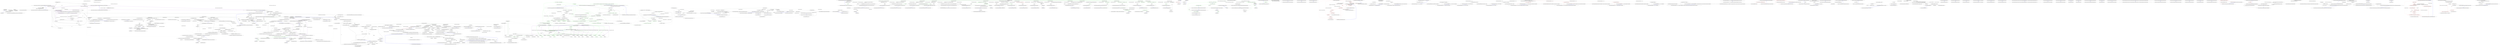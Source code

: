 digraph  {
n56 [label="Ninject.Selection.Heuristics.StandardConstructorScorer", span=""];
n57 [label=request, span=""];
n58 [label="Ninject.Activation.IContext", span=""];
n59 [label="Ninject.Planning.Targets.ITarget", span=""];
n0 [cluster="Ninject.Selection.Heuristics.StandardConstructorScorer.Score(Ninject.Activation.IContext, Ninject.Planning.Directives.ConstructorInjectionDirective)", label="Entry Ninject.Selection.Heuristics.StandardConstructorScorer.Score(Ninject.Activation.IContext, Ninject.Planning.Directives.ConstructorInjectionDirective)", span="33-33"];
n1 [cluster="Ninject.Selection.Heuristics.StandardConstructorScorer.Score(Ninject.Activation.IContext, Ninject.Planning.Directives.ConstructorInjectionDirective)", label="Ensure.ArgumentNotNull(context, ''context'')", span="35-35"];
n2 [cluster="Ninject.Selection.Heuristics.StandardConstructorScorer.Score(Ninject.Activation.IContext, Ninject.Planning.Directives.ConstructorInjectionDirective)", label="Ensure.ArgumentNotNull(directive, ''directive'')", span="36-36"];
n3 [cluster="Ninject.Selection.Heuristics.StandardConstructorScorer.Score(Ninject.Activation.IContext, Ninject.Planning.Directives.ConstructorInjectionDirective)", label="directive.HasInjectAttribute", span="38-38"];
n5 [cluster="Ninject.Selection.Heuristics.StandardConstructorScorer.Score(Ninject.Activation.IContext, Ninject.Planning.Directives.ConstructorInjectionDirective)", label="directive.HasObsoleteAttribute", span="43-43"];
n8 [cluster="Ninject.Selection.Heuristics.StandardConstructorScorer.Score(Ninject.Activation.IContext, Ninject.Planning.Directives.ConstructorInjectionDirective)", label="directive.Targets", span="49-49"];
n9 [cluster="Ninject.Selection.Heuristics.StandardConstructorScorer.Score(Ninject.Activation.IContext, Ninject.Planning.Directives.ConstructorInjectionDirective)", label="this.ParameterExists(context, target)", span="51-51"];
n11 [cluster="Ninject.Selection.Heuristics.StandardConstructorScorer.Score(Ninject.Activation.IContext, Ninject.Planning.Directives.ConstructorInjectionDirective)", label="this.BindingExists(context, target)", span="57-57"];
n18 [cluster="Ninject.Infrastructure.Ensure.ArgumentNotNull(object, string)", label="Entry Ninject.Infrastructure.Ensure.ArgumentNotNull(object, string)", span="22-22"];
n4 [cluster="Ninject.Selection.Heuristics.StandardConstructorScorer.Score(Ninject.Activation.IContext, Ninject.Planning.Directives.ConstructorInjectionDirective)", label="return int.MaxValue;", span="40-40"];
n6 [cluster="Ninject.Selection.Heuristics.StandardConstructorScorer.Score(Ninject.Activation.IContext, Ninject.Planning.Directives.ConstructorInjectionDirective)", label="return int.MinValue;", span="45-45"];
n7 [cluster="Ninject.Selection.Heuristics.StandardConstructorScorer.Score(Ninject.Activation.IContext, Ninject.Planning.Directives.ConstructorInjectionDirective)", label="var score = 1", span="48-48"];
n10 [cluster="Ninject.Selection.Heuristics.StandardConstructorScorer.Score(Ninject.Activation.IContext, Ninject.Planning.Directives.ConstructorInjectionDirective)", label="score++", span="53-53"];
n12 [cluster="Ninject.Selection.Heuristics.StandardConstructorScorer.Score(Ninject.Activation.IContext, Ninject.Planning.Directives.ConstructorInjectionDirective)", label="score++", span="59-59"];
n13 [cluster="Ninject.Selection.Heuristics.StandardConstructorScorer.Score(Ninject.Activation.IContext, Ninject.Planning.Directives.ConstructorInjectionDirective)", label="score++", span="63-63"];
n16 [cluster="Ninject.Selection.Heuristics.StandardConstructorScorer.Score(Ninject.Activation.IContext, Ninject.Planning.Directives.ConstructorInjectionDirective)", label="return score;", span="70-70"];
n19 [cluster="Ninject.Selection.Heuristics.StandardConstructorScorer.ParameterExists(Ninject.Activation.IContext, Ninject.Planning.Targets.ITarget)", label="Entry Ninject.Selection.Heuristics.StandardConstructorScorer.ParameterExists(Ninject.Activation.IContext, Ninject.Planning.Targets.ITarget)", span="106-106"];
n20 [cluster="Ninject.Selection.Heuristics.StandardConstructorScorer.BindingExists(Ninject.Activation.IContext, Ninject.Planning.Targets.ITarget)", label="Entry Ninject.Selection.Heuristics.StandardConstructorScorer.BindingExists(Ninject.Activation.IContext, Ninject.Planning.Targets.ITarget)", span="79-79"];
n14 [cluster="Ninject.Selection.Heuristics.StandardConstructorScorer.Score(Ninject.Activation.IContext, Ninject.Planning.Directives.ConstructorInjectionDirective)", label="score > 0", span="64-64"];
n15 [cluster="Ninject.Selection.Heuristics.StandardConstructorScorer.Score(Ninject.Activation.IContext, Ninject.Planning.Directives.ConstructorInjectionDirective)", label="score += int.MinValue", span="66-66"];
n17 [cluster="Ninject.Selection.Heuristics.StandardConstructorScorer.Score(Ninject.Activation.IContext, Ninject.Planning.Directives.ConstructorInjectionDirective)", label="Exit Ninject.Selection.Heuristics.StandardConstructorScorer.Score(Ninject.Activation.IContext, Ninject.Planning.Directives.ConstructorInjectionDirective)", span="33-33"];
n21 [cluster="Ninject.Selection.Heuristics.StandardConstructorScorer.BindingExists(Ninject.Activation.IContext, Ninject.Planning.Targets.ITarget)", label="return this.BindingExists(context.Kernel, context, target);", span="81-81"];
n22 [cluster="Ninject.Selection.Heuristics.StandardConstructorScorer.BindingExists(Ninject.Activation.IContext, Ninject.Planning.Targets.ITarget)", label="Exit Ninject.Selection.Heuristics.StandardConstructorScorer.BindingExists(Ninject.Activation.IContext, Ninject.Planning.Targets.ITarget)", span="79-79"];
n23 [cluster="Ninject.Selection.Heuristics.StandardConstructorScorer.BindingExists(Ninject.IKernel, Ninject.Activation.IContext, Ninject.Planning.Targets.ITarget)", label="Entry Ninject.Selection.Heuristics.StandardConstructorScorer.BindingExists(Ninject.IKernel, Ninject.Activation.IContext, Ninject.Planning.Targets.ITarget)", span="91-91"];
n24 [cluster="Ninject.Selection.Heuristics.StandardConstructorScorer.BindingExists(Ninject.IKernel, Ninject.Activation.IContext, Ninject.Planning.Targets.ITarget)", label="var targetType = this.GetTargetType(target)", span="93-93"];
n25 [cluster="Ninject.Selection.Heuristics.StandardConstructorScorer.BindingExists(Ninject.IKernel, Ninject.Activation.IContext, Ninject.Planning.Targets.ITarget)", label="var request = context.Request.CreateChild(targetType, context, target)", span="94-94"];
n26 [cluster="Ninject.Selection.Heuristics.StandardConstructorScorer.BindingExists(Ninject.IKernel, Ninject.Activation.IContext, Ninject.Planning.Targets.ITarget)", label="return kernel.GetBindings(targetType).Any(b => !b.IsImplicit && b.Matches(request))\r\n                   || target.HasDefaultValue;", span="96-97"];
n28 [cluster="Ninject.Selection.Heuristics.StandardConstructorScorer.GetTargetType(Ninject.Planning.Targets.ITarget)", label="Entry Ninject.Selection.Heuristics.StandardConstructorScorer.GetTargetType(Ninject.Planning.Targets.ITarget)", span="113-113"];
n29 [cluster="Ninject.Activation.IRequest.CreateChild(System.Type, Ninject.Activation.IContext, Ninject.Planning.Targets.ITarget)", label="Entry Ninject.Activation.IRequest.CreateChild(System.Type, Ninject.Activation.IContext, Ninject.Planning.Targets.ITarget)", span="98-98"];
n33 [cluster="lambda expression", label="!b.IsImplicit && b.Matches(request)", span="96-96"];
n27 [cluster="Ninject.Selection.Heuristics.StandardConstructorScorer.BindingExists(Ninject.IKernel, Ninject.Activation.IContext, Ninject.Planning.Targets.ITarget)", label="Exit Ninject.Selection.Heuristics.StandardConstructorScorer.BindingExists(Ninject.IKernel, Ninject.Activation.IContext, Ninject.Planning.Targets.ITarget)", span="91-91"];
n30 [cluster="Ninject.IKernel.GetBindings(System.Type)", label="Entry Ninject.IKernel.GetBindings(System.Type)", span="80-80"];
n31 [cluster="Unk.Any", label="Entry Unk.Any", span=""];
n32 [cluster="lambda expression", label="Entry lambda expression", span="96-96"];
n34 [cluster="lambda expression", label="Exit lambda expression", span="96-96"];
n35 [cluster="Ninject.Planning.Bindings.IBindingConfiguration.Matches(Ninject.Activation.IRequest)", label="Entry Ninject.Planning.Bindings.IBindingConfiguration.Matches(Ninject.Activation.IRequest)", span="90-90"];
n36 [cluster="Ninject.Selection.Heuristics.StandardConstructorScorer.ParameterExists(Ninject.Activation.IContext, Ninject.Planning.Targets.ITarget)", label="return context\r\n                .Parameters.OfType<IConstructorArgument>()\r\n                .Any(parameter => parameter.AppliesToTarget(context, target));", span="108-110"];
n40 [cluster="lambda expression", label="parameter.AppliesToTarget(context, target)", span="110-110"];
n37 [cluster="Ninject.Selection.Heuristics.StandardConstructorScorer.ParameterExists(Ninject.Activation.IContext, Ninject.Planning.Targets.ITarget)", label="Exit Ninject.Selection.Heuristics.StandardConstructorScorer.ParameterExists(Ninject.Activation.IContext, Ninject.Planning.Targets.ITarget)", span="106-106"];
n38 [cluster="System.Collections.IEnumerable.OfType<TResult>()", label="Entry System.Collections.IEnumerable.OfType<TResult>()", span="0-0"];
n39 [cluster="lambda expression", label="Entry lambda expression", span="110-110"];
n41 [cluster="lambda expression", label="Exit lambda expression", span="110-110"];
n42 [cluster="Ninject.Parameters.IConstructorArgument.AppliesToTarget(Ninject.Activation.IContext, Ninject.Planning.Targets.ITarget)", label="Entry Ninject.Parameters.IConstructorArgument.AppliesToTarget(Ninject.Activation.IContext, Ninject.Planning.Targets.ITarget)", span="27-27"];
n43 [cluster="Ninject.Selection.Heuristics.StandardConstructorScorer.GetTargetType(Ninject.Planning.Targets.ITarget)", label="var targetType = target.Type", span="115-115"];
n44 [cluster="Ninject.Selection.Heuristics.StandardConstructorScorer.GetTargetType(Ninject.Planning.Targets.ITarget)", label="targetType.IsArray", span="117-117"];
n45 [cluster="Ninject.Selection.Heuristics.StandardConstructorScorer.GetTargetType(Ninject.Planning.Targets.ITarget)", label="targetType = targetType.GetElementType()", span="119-119"];
n46 [cluster="Ninject.Selection.Heuristics.StandardConstructorScorer.GetTargetType(Ninject.Planning.Targets.ITarget)", label="targetType.IsGenericType && targetType.GetInterfaces().Any(type => type == typeof(IEnumerable))", span="122-122"];
n47 [cluster="Ninject.Selection.Heuristics.StandardConstructorScorer.GetTargetType(Ninject.Planning.Targets.ITarget)", label="targetType = targetType.GetGenericArguments()[0]", span="124-124"];
n48 [cluster="Ninject.Selection.Heuristics.StandardConstructorScorer.GetTargetType(Ninject.Planning.Targets.ITarget)", label="return targetType;", span="127-127"];
n50 [cluster="System.Type.GetElementType()", label="Entry System.Type.GetElementType()", span="0-0"];
n51 [cluster="System.Type.GetInterfaces()", label="Entry System.Type.GetInterfaces()", span="0-0"];
n53 [cluster="lambda expression", label="Entry lambda expression", span="122-122"];
n52 [cluster="System.Type.GetGenericArguments()", label="Entry System.Type.GetGenericArguments()", span="0-0"];
n49 [cluster="Ninject.Selection.Heuristics.StandardConstructorScorer.GetTargetType(Ninject.Planning.Targets.ITarget)", label="Exit Ninject.Selection.Heuristics.StandardConstructorScorer.GetTargetType(Ninject.Planning.Targets.ITarget)", span="113-113"];
n54 [cluster="lambda expression", label="type == typeof(IEnumerable)", span="122-122"];
n55 [cluster="lambda expression", label="Exit lambda expression", span="122-122"];
m1_32 [cluster="Ninject.Components.ComponentContainer.Get(System.Type)", file="Binding.cs", label="Entry Ninject.Components.ComponentContainer.Get(System.Type)", span="125-125"];
m1_38 [cluster="Ninject.Components.ComponentContainer.Get(System.Type)", file="Binding.cs", label="component == typeof(IKernel)", span="127-127"];
m1_40 [cluster="Ninject.Components.ComponentContainer.Get(System.Type)", file="Binding.cs", label="component.IsGenericType", span="130-130"];
m1_41 [cluster="Ninject.Components.ComponentContainer.Get(System.Type)", file="Binding.cs", label="Type gtd = component.GetGenericTypeDefinition()", span="132-132"];
m1_42 [cluster="Ninject.Components.ComponentContainer.Get(System.Type)", file="Binding.cs", label="Type argument = component.GetGenericArguments()[0]", span="133-133"];
m1_45 [cluster="Ninject.Components.ComponentContainer.Get(System.Type)", file="Binding.cs", label="Type implementation = _mappings[component].FirstOrDefault()", span="139-139"];
m1_47 [cluster="Ninject.Components.ComponentContainer.Get(System.Type)", file="Binding.cs", label="throw new InvalidOperationException(ExceptionFormatter.NoSuchComponentRegistered(component));", span="142-142"];
m1_48 [cluster="Ninject.Components.ComponentContainer.Get(System.Type)", file="Binding.cs", label="return ResolveInstance(component, implementation);", span="144-144"];
m1_39 [cluster="Ninject.Components.ComponentContainer.Get(System.Type)", file="Binding.cs", label="return Kernel;", span="128-128"];
m1_43 [cluster="Ninject.Components.ComponentContainer.Get(System.Type)", file="Binding.cs", label="gtd.IsInterface && typeof(IEnumerable<>).IsAssignableFrom(gtd)", span="135-135"];
m1_44 [cluster="Ninject.Components.ComponentContainer.Get(System.Type)", file="Binding.cs", label="return GetAll(argument).CastSlow(argument);", span="136-136"];
m1_46 [cluster="Ninject.Components.ComponentContainer.Get(System.Type)", file="Binding.cs", label="implementation == null", span="141-141"];
m1_49 [cluster="Ninject.Components.ComponentContainer.Get(System.Type)", file="Binding.cs", label="Exit Ninject.Components.ComponentContainer.Get(System.Type)", span="125-125"];
m1_12 [cluster="Ninject.Components.ComponentContainer.Add<TComponent, TImplementation>()", file="Binding.cs", label="Entry Ninject.Components.ComponentContainer.Add<TComponent, TImplementation>()", span="64-64"];
m1_13 [cluster="Ninject.Components.ComponentContainer.Add<TComponent, TImplementation>()", file="Binding.cs", label="_mappings.Add(typeof(TComponent), typeof(TImplementation))", span="68-68"];
m1_14 [cluster="Ninject.Components.ComponentContainer.Add<TComponent, TImplementation>()", file="Binding.cs", label="Exit Ninject.Components.ComponentContainer.Add<TComponent, TImplementation>()", span="64-64"];
m1_15 [cluster="Ninject.Infrastructure.Multimap<K, V>.Add(K, V)", file="Binding.cs", label="Entry Ninject.Infrastructure.Multimap<K, V>.Add(K, V)", span="69-69"];
m1_36 [cluster="Ninject.Components.ComponentContainer.GetAll(System.Type)", file="Binding.cs", label="Entry Ninject.Components.ComponentContainer.GetAll(System.Type)", span="152-152"];
m1_58 [cluster="Ninject.Components.ComponentContainer.GetAll(System.Type)", file="Binding.cs", label="_mappings[component]", span="154-154"];
m1_59 [cluster="Ninject.Components.ComponentContainer.GetAll(System.Type)", file="Binding.cs", label="yield return ResolveInstance(component, implementation);", span="155-155"];
m1_60 [cluster="Ninject.Components.ComponentContainer.GetAll(System.Type)", file="Binding.cs", label="Exit Ninject.Components.ComponentContainer.GetAll(System.Type)", span="152-152"];
m1_79 [cluster="System.Collections.Generic.Dictionary<TKey, TValue>.Add(TKey, TValue)", file="Binding.cs", label="Entry System.Collections.Generic.Dictionary<TKey, TValue>.Add(TKey, TValue)", span="0-0"];
m1_63 [cluster="Ninject.Components.ComponentContainer.CreateNewInstance(System.Type, System.Type)", file="Binding.cs", label="Entry Ninject.Components.ComponentContainer.CreateNewInstance(System.Type, System.Type)", span="163-163"];
m1_64 [cluster="Ninject.Components.ComponentContainer.CreateNewInstance(System.Type, System.Type)", file="Binding.cs", label="ConstructorInfo constructor = SelectConstructor(component, implementation)", span="165-165"];
m1_68 [cluster="Ninject.Components.ComponentContainer.CreateNewInstance(System.Type, System.Type)", file="Binding.cs", label="_instances.Add(implementation, instance)", span="172-172"];
m1_65 [cluster="Ninject.Components.ComponentContainer.CreateNewInstance(System.Type, System.Type)", file="Binding.cs", label="var arguments = constructor.GetParameters().Select(parameter => Get(parameter.ParameterType)).ToArray()", span="166-166"];
m1_66 [cluster="Ninject.Components.ComponentContainer.CreateNewInstance(System.Type, System.Type)", file="Binding.cs", label="var instance = constructor.Invoke(arguments) as INinjectComponent", span="170-170"];
m1_67 [cluster="Ninject.Components.ComponentContainer.CreateNewInstance(System.Type, System.Type)", file="Binding.cs", label="instance.Settings = Kernel.Settings", span="171-171"];
m1_69 [cluster="Ninject.Components.ComponentContainer.CreateNewInstance(System.Type, System.Type)", file="Binding.cs", label="return instance;", span="174-174"];
m1_70 [cluster="Ninject.Components.ComponentContainer.CreateNewInstance(System.Type, System.Type)", file="Binding.cs", label=TargetInvocationException, span="176-176"];
m1_71 [cluster="Ninject.Components.ComponentContainer.CreateNewInstance(System.Type, System.Type)", file="Binding.cs", label="ex.RethrowInnerException()", span="178-178"];
m1_72 [cluster="Ninject.Components.ComponentContainer.CreateNewInstance(System.Type, System.Type)", file="Binding.cs", label="return null;", span="179-179"];
m1_73 [cluster="Ninject.Components.ComponentContainer.CreateNewInstance(System.Type, System.Type)", file="Binding.cs", label="Exit Ninject.Components.ComponentContainer.CreateNewInstance(System.Type, System.Type)", span="163-163"];
m1_89 [cluster="System.Type.GetConstructors()", file="Binding.cs", label="Entry System.Type.GetConstructors()", span="0-0"];
m1_37 [cluster="System.Collections.IEnumerable.Cast<TResult>()", file="Binding.cs", label="Entry System.Collections.IEnumerable.Cast<TResult>()", span="0-0"];
m1_52 [cluster="System.Type.IsAssignableFrom(System.Type)", file="Binding.cs", label="Entry System.Type.IsAssignableFrom(System.Type)", span="0-0"];
m1_10 [cluster="System.Collections.Generic.Dictionary<TKey, TValue>.Clear()", file="Binding.cs", label="Entry System.Collections.Generic.Dictionary<TKey, TValue>.Clear()", span="0-0"];
m1_0 [cluster="Ninject.Components.ComponentContainer.Dispose(bool)", file="Binding.cs", label="Entry Ninject.Components.ComponentContainer.Dispose(bool)", span="45-45"];
m1_1 [cluster="Ninject.Components.ComponentContainer.Dispose(bool)", file="Binding.cs", label="disposing && !IsDisposed", span="47-47"];
m1_6 [cluster="Ninject.Components.ComponentContainer.Dispose(bool)", file="Binding.cs", label="base.Dispose(disposing)", span="56-56"];
m1_2 [cluster="Ninject.Components.ComponentContainer.Dispose(bool)", file="Binding.cs", label="_instances.Values", span="49-49"];
m1_3 [cluster="Ninject.Components.ComponentContainer.Dispose(bool)", file="Binding.cs", label="instance.Dispose()", span="50-50"];
m1_4 [cluster="Ninject.Components.ComponentContainer.Dispose(bool)", file="Binding.cs", label="_mappings.Clear()", span="52-52"];
m1_5 [cluster="Ninject.Components.ComponentContainer.Dispose(bool)", file="Binding.cs", label="_instances.Clear()", span="53-53"];
m1_7 [cluster="Ninject.Components.ComponentContainer.Dispose(bool)", file="Binding.cs", label="Exit Ninject.Components.ComponentContainer.Dispose(bool)", span="45-45"];
m1_26 [cluster="System.Collections.Generic.Dictionary<TKey, TValue>.ContainsKey(TKey)", file="Binding.cs", label="Entry System.Collections.Generic.Dictionary<TKey, TValue>.ContainsKey(TKey)", span="0-0"];
m1_56 [cluster="Ninject.Infrastructure.Introspection.ExceptionFormatter.NoSuchComponentRegistered(System.Type)", file="Binding.cs", label="Entry Ninject.Infrastructure.Introspection.ExceptionFormatter.NoSuchComponentRegistered(System.Type)", span="127-127"];
m1_54 [cluster="System.Collections.Generic.IEnumerable<TSource>.FirstOrDefault<TSource>()", file="Binding.cs", label="Entry System.Collections.Generic.IEnumerable<TSource>.FirstOrDefault<TSource>()", span="0-0"];
m1_53 [cluster="System.Collections.IEnumerable.CastSlow(System.Type)", file="Binding.cs", label="Entry System.Collections.IEnumerable.CastSlow(System.Type)", span="29-29"];
m1_74 [cluster="Ninject.Components.ComponentContainer.SelectConstructor(System.Type, System.Type)", file="Binding.cs", label="Entry Ninject.Components.ComponentContainer.SelectConstructor(System.Type, System.Type)", span="183-183"];
m1_84 [cluster="Ninject.Components.ComponentContainer.SelectConstructor(System.Type, System.Type)", file="Binding.cs", label="var constructor = implementation.GetConstructors().OrderByDescending(c => c.GetParameters().Length).FirstOrDefault()", span="185-185"];
m1_86 [cluster="Ninject.Components.ComponentContainer.SelectConstructor(System.Type, System.Type)", file="Binding.cs", label="throw new InvalidOperationException(ExceptionFormatter.NoConstructorsAvailableForComponent(component, implementation));", span="188-188"];
m1_85 [cluster="Ninject.Components.ComponentContainer.SelectConstructor(System.Type, System.Type)", file="Binding.cs", label="constructor == null", span="187-187"];
m1_87 [cluster="Ninject.Components.ComponentContainer.SelectConstructor(System.Type, System.Type)", file="Binding.cs", label="return constructor;", span="190-190"];
m1_88 [cluster="Ninject.Components.ComponentContainer.SelectConstructor(System.Type, System.Type)", file="Binding.cs", label="Exit Ninject.Components.ComponentContainer.SelectConstructor(System.Type, System.Type)", span="183-183"];
m1_77 [cluster="Unk.ToArray", file="Binding.cs", label="Entry Unk.ToArray", span=""];
m1_55 [cluster="System.InvalidOperationException.InvalidOperationException(string)", file="Binding.cs", label="Entry System.InvalidOperationException.InvalidOperationException(string)", span="0-0"];
m1_11 [cluster="Ninject.Infrastructure.Disposal.DisposableObject.Dispose(bool)", file="Binding.cs", label="Entry Ninject.Infrastructure.Disposal.DisposableObject.Dispose(bool)", span="44-44"];
m1_78 [cluster="Unk.Invoke", file="Binding.cs", label="Entry Unk.Invoke", span=""];
m1_91 [cluster="Ninject.Infrastructure.Introspection.ExceptionFormatter.NoConstructorsAvailableForComponent(System.Type, System.Type)", file="Binding.cs", label="Entry Ninject.Infrastructure.Introspection.ExceptionFormatter.NoConstructorsAvailableForComponent(System.Type, System.Type)", span="112-112"];
m1_33 [cluster="Ninject.Components.ComponentContainer.GetAll<T>()", file="Binding.cs", label="Entry Ninject.Components.ComponentContainer.GetAll<T>()", span="114-114"];
m1_34 [cluster="Ninject.Components.ComponentContainer.GetAll<T>()", file="Binding.cs", label="return GetAll(typeof(T)).Cast<T>();", span="117-117"];
m1_35 [cluster="Ninject.Components.ComponentContainer.GetAll<T>()", file="Binding.cs", label="Exit Ninject.Components.ComponentContainer.GetAll<T>()", span="114-114"];
m1_9 [cluster="Ninject.Infrastructure.Multimap<K, V>.Clear()", file="Binding.cs", label="Entry Ninject.Infrastructure.Multimap<K, V>.Clear()", span="101-101"];
m1_92 [cluster="lambda expression", file="Binding.cs", label="Entry lambda expression", span="185-185"];
m1_81 [cluster="lambda expression", file="Binding.cs", label="Entry lambda expression", span="166-166"];
m1_82 [cluster="lambda expression", file="Binding.cs", label="Get(parameter.ParameterType)", span="166-166"];
m1_83 [cluster="lambda expression", file="Binding.cs", label="Exit lambda expression", span="166-166"];
m1_93 [cluster="lambda expression", file="Binding.cs", label="c.GetParameters().Length", span="185-185"];
m1_94 [cluster="lambda expression", file="Binding.cs", label="Exit lambda expression", span="185-185"];
m1_90 [cluster="System.Collections.Generic.IEnumerable<TSource>.OrderByDescending<TSource, TKey>(System.Func<TSource, TKey>)", file="Binding.cs", label="Entry System.Collections.Generic.IEnumerable<TSource>.OrderByDescending<TSource, TKey>(System.Func<TSource, TKey>)", span="0-0"];
m1_76 [cluster="Unk.Select", file="Binding.cs", label="Entry Unk.Select", span=""];
m1_28 [cluster="Ninject.Infrastructure.Multimap<K, V>.RemoveAll(K)", file="Binding.cs", label="Entry Ninject.Infrastructure.Multimap<K, V>.RemoveAll(K)", span="93-93"];
m1_16 [cluster="Ninject.Components.ComponentContainer.RemoveAll<T>()", file="Binding.cs", label="Entry Ninject.Components.ComponentContainer.RemoveAll<T>()", span="75-75"];
m1_17 [cluster="Ninject.Components.ComponentContainer.RemoveAll<T>()", file="Binding.cs", label="RemoveAll(typeof(T))", span="78-78"];
m1_18 [cluster="Ninject.Components.ComponentContainer.RemoveAll<T>()", file="Binding.cs", label="Exit Ninject.Components.ComponentContainer.RemoveAll<T>()", span="75-75"];
m1_80 [cluster="System.Reflection.TargetInvocationException.RethrowInnerException()", file="Binding.cs", label="Entry System.Reflection.TargetInvocationException.RethrowInnerException()", span="25-25"];
m1_50 [cluster="System.Type.GetGenericTypeDefinition()", file="Binding.cs", label="Entry System.Type.GetGenericTypeDefinition()", span="0-0"];
m1_57 [cluster="Ninject.Components.ComponentContainer.ResolveInstance(System.Type, System.Type)", file="Binding.cs", label="Entry Ninject.Components.ComponentContainer.ResolveInstance(System.Type, System.Type)", span="158-158"];
m1_61 [cluster="Ninject.Components.ComponentContainer.ResolveInstance(System.Type, System.Type)", file="Binding.cs", label="return _instances.ContainsKey(implementation) ? _instances[implementation] : CreateNewInstance(component, implementation);", span="160-160"];
m1_62 [cluster="Ninject.Components.ComponentContainer.ResolveInstance(System.Type, System.Type)", file="Binding.cs", label="Exit Ninject.Components.ComponentContainer.ResolveInstance(System.Type, System.Type)", span="158-158"];
m1_27 [cluster="System.Collections.Generic.Dictionary<TKey, TValue>.Remove(TKey)", file="Binding.cs", label="Entry System.Collections.Generic.Dictionary<TKey, TValue>.Remove(TKey)", span="0-0"];
m1_8 [cluster="System.IDisposable.Dispose()", file="Binding.cs", label="Entry System.IDisposable.Dispose()", span="0-0"];
m1_19 [cluster="Ninject.Components.ComponentContainer.RemoveAll(System.Type)", file="Binding.cs", label="Entry Ninject.Components.ComponentContainer.RemoveAll(System.Type)", span="85-85"];
m1_20 [cluster="Ninject.Components.ComponentContainer.RemoveAll(System.Type)", file="Binding.cs", label="_mappings[component]", span="87-87"];
m1_24 [cluster="Ninject.Components.ComponentContainer.RemoveAll(System.Type)", file="Binding.cs", label="_mappings.RemoveAll(component)", span="95-95"];
m1_21 [cluster="Ninject.Components.ComponentContainer.RemoveAll(System.Type)", file="Binding.cs", label="_instances.ContainsKey(implementation)", span="89-89"];
m1_22 [cluster="Ninject.Components.ComponentContainer.RemoveAll(System.Type)", file="Binding.cs", label="_instances[implementation].Dispose()", span="90-90"];
m1_23 [cluster="Ninject.Components.ComponentContainer.RemoveAll(System.Type)", file="Binding.cs", label="_instances.Remove(implementation)", span="92-92"];
m1_25 [cluster="Ninject.Components.ComponentContainer.RemoveAll(System.Type)", file="Binding.cs", label="Exit Ninject.Components.ComponentContainer.RemoveAll(System.Type)", span="85-85"];
m1_75 [cluster="System.Reflection.MethodBase.GetParameters()", file="Binding.cs", label="Entry System.Reflection.MethodBase.GetParameters()", span="0-0"];
m1_29 [cluster="Ninject.Components.ComponentContainer.Get<T>()", file="Binding.cs", label="Entry Ninject.Components.ComponentContainer.Get<T>()", span="103-103"];
m1_30 [cluster="Ninject.Components.ComponentContainer.Get<T>()", file="Binding.cs", label="return (T) Get(typeof(T));", span="106-106"];
m1_31 [cluster="Ninject.Components.ComponentContainer.Get<T>()", file="Binding.cs", label="Exit Ninject.Components.ComponentContainer.Get<T>()", span="103-103"];
m1_95 [file="Binding.cs", label="Ninject.Components.ComponentContainer", span=""];
m2_47 [cluster="Ninject.Planning.Bindings.BindingBuilder.When(System.Func<Ninject.Activation.IRequest, bool>)", file="BindingBuilder.cs", label="Entry Ninject.Planning.Bindings.BindingBuilder.When(System.Func<Ninject.Activation.IRequest, bool>)", span="62-62"];
m2_48 [cluster="Ninject.Planning.Bindings.BindingBuilder.When(System.Func<Ninject.Activation.IRequest, bool>)", file="BindingBuilder.cs", label="Binding.ConditionCallback = condition", span="64-64"];
m2_49 [cluster="Ninject.Planning.Bindings.BindingBuilder.When(System.Func<Ninject.Activation.IRequest, bool>)", color=green, community=0, file="BindingBuilder.cs", label="1: return this;", span="65-65"];
m2_50 [cluster="Ninject.Planning.Bindings.BindingBuilder.When(System.Func<Ninject.Activation.IRequest, bool>)", file="BindingBuilder.cs", label="Exit Ninject.Planning.Bindings.BindingBuilder.When(System.Func<Ninject.Activation.IRequest, bool>)", span="62-62"];
m2_51 [cluster="Ninject.Planning.Bindings.BindingBuilder.Named(string)", file="BindingBuilder.cs", label="Entry Ninject.Planning.Bindings.BindingBuilder.Named(string)", span="68-68"];
m2_52 [cluster="Ninject.Planning.Bindings.BindingBuilder.Named(string)", file="BindingBuilder.cs", label="String.Intern(name)", span="70-70"];
m2_53 [cluster="Ninject.Planning.Bindings.BindingBuilder.Named(string)", file="BindingBuilder.cs", label="Binding.Metadata.Name = name", span="71-71"];
m2_54 [cluster="Ninject.Planning.Bindings.BindingBuilder.Named(string)", color=green, community=0, file="BindingBuilder.cs", label="47: return this;", span="72-72"];
m2_55 [cluster="Ninject.Planning.Bindings.BindingBuilder.Named(string)", file="BindingBuilder.cs", label="Exit Ninject.Planning.Bindings.BindingBuilder.Named(string)", span="68-68"];
m2_32 [cluster="Ninject.Planning.Bindings.BindingBuilder.ToProvider(Ninject.Creation.IProvider)", file="BindingBuilder.cs", label="Entry Ninject.Planning.Bindings.BindingBuilder.ToProvider(Ninject.Creation.IProvider)", span="50-50"];
m2_33 [cluster="Ninject.Planning.Bindings.BindingBuilder.ToProvider(Ninject.Creation.IProvider)", file="BindingBuilder.cs", label="Binding.ProviderCallback = ctx => provider", span="52-52"];
m2_34 [cluster="Ninject.Planning.Bindings.BindingBuilder.ToProvider(Ninject.Creation.IProvider)", file="BindingBuilder.cs", label="return this;", span="53-53"];
m2_35 [cluster="Ninject.Planning.Bindings.BindingBuilder.ToProvider(Ninject.Creation.IProvider)", file="BindingBuilder.cs", label="Exit Ninject.Planning.Bindings.BindingBuilder.ToProvider(Ninject.Creation.IProvider)", span="50-50"];
m2_91 [cluster="System.Collections.Generic.ICollection<T>.Add(T)", file="BindingBuilder.cs", label="Entry System.Collections.Generic.ICollection<T>.Add(T)", span="0-0"];
m2_102 [cluster="Ninject.Planning.Bindings.BindingBuilder.WithPropertyValue(string, System.Func<Ninject.Activation.IContext, object>)", file="BindingBuilder.cs", label="Entry Ninject.Planning.Bindings.BindingBuilder.WithPropertyValue(string, System.Func<Ninject.Activation.IContext, object>)", span="123-123"];
m2_103 [cluster="Ninject.Planning.Bindings.BindingBuilder.WithPropertyValue(string, System.Func<Ninject.Activation.IContext, object>)", file="BindingBuilder.cs", label="Binding.Parameters.Add(new PropertyValue(name, valueCallback))", span="125-125"];
m2_104 [cluster="Ninject.Planning.Bindings.BindingBuilder.WithPropertyValue(string, System.Func<Ninject.Activation.IContext, object>)", file="BindingBuilder.cs", label="return this;", span="126-126"];
m2_105 [cluster="Ninject.Planning.Bindings.BindingBuilder.WithPropertyValue(string, System.Func<Ninject.Activation.IContext, object>)", file="BindingBuilder.cs", label="Exit Ninject.Planning.Bindings.BindingBuilder.WithPropertyValue(string, System.Func<Ninject.Activation.IContext, object>)", span="123-123"];
m2_24 [cluster="Ninject.Planning.Bindings.BindingBuilder.ToProvider<TProvider>()", file="BindingBuilder.cs", label="Entry Ninject.Planning.Bindings.BindingBuilder.ToProvider<TProvider>()", span="43-43"];
m2_25 [cluster="Ninject.Planning.Bindings.BindingBuilder.ToProvider<TProvider>()", color=green, community=0, file="BindingBuilder.cs", label="12: Binding.ProviderCallback = ctx => ctx.Kernel.Get<TProvider>()", span="46-46"];
m2_26 [cluster="Ninject.Planning.Bindings.BindingBuilder.ToProvider<TProvider>()", file="BindingBuilder.cs", label="return this;", span="47-47"];
m2_27 [cluster="Ninject.Planning.Bindings.BindingBuilder.ToProvider<TProvider>()", file="BindingBuilder.cs", label="Exit Ninject.Planning.Bindings.BindingBuilder.ToProvider<TProvider>()", span="43-43"];
m2_111 [cluster="Ninject.Planning.Bindings.BindingBuilder.WithMetadata(string, object)", file="BindingBuilder.cs", label="Entry Ninject.Planning.Bindings.BindingBuilder.WithMetadata(string, object)", span="135-135"];
m2_112 [cluster="Ninject.Planning.Bindings.BindingBuilder.WithMetadata(string, object)", file="BindingBuilder.cs", label="Binding.Metadata.Set(key, value)", span="137-137"];
m2_113 [cluster="Ninject.Planning.Bindings.BindingBuilder.WithMetadata(string, object)", file="BindingBuilder.cs", label="return this;", span="138-138"];
m2_114 [cluster="Ninject.Planning.Bindings.BindingBuilder.WithMetadata(string, object)", file="BindingBuilder.cs", label="Exit Ninject.Planning.Bindings.BindingBuilder.WithMetadata(string, object)", span="135-135"];
m2_56 [cluster="string.Intern(string)", file="BindingBuilder.cs", label="Entry string.Intern(string)", span="0-0"];
m2_96 [cluster="Ninject.Parameters.ConstructorArgument.ConstructorArgument(string, System.Func<Ninject.Activation.IContext, object>)", file="BindingBuilder.cs", label="Entry Ninject.Parameters.ConstructorArgument.ConstructorArgument(string, System.Func<Ninject.Activation.IContext, object>)", span="8-8"];
m2_46 [cluster="Ninject.Creation.ConstantProvider<T>.ConstantProvider(T)", file="BindingBuilder.cs", label="Entry Ninject.Creation.ConstantProvider<T>.ConstantProvider(T)", span="9-9"];
m2_68 [cluster="Ninject.Planning.Bindings.BindingBuilder.InThreadScope()", file="BindingBuilder.cs", label="Entry Ninject.Planning.Bindings.BindingBuilder.InThreadScope()", span="87-87"];
m2_69 [cluster="Ninject.Planning.Bindings.BindingBuilder.InThreadScope()", file="BindingBuilder.cs", label="Binding.ScopeCallback = ctx => Thread.CurrentThread", span="89-89"];
m2_70 [cluster="Ninject.Planning.Bindings.BindingBuilder.InThreadScope()", color=green, community=0, file="BindingBuilder.cs", label="37: return this;", span="90-90"];
m2_71 [cluster="Ninject.Planning.Bindings.BindingBuilder.InThreadScope()", file="BindingBuilder.cs", label="Exit Ninject.Planning.Bindings.BindingBuilder.InThreadScope()", span="87-87"];
m2_75 [cluster="Ninject.Planning.Bindings.BindingBuilder.InRequestScope()", file="BindingBuilder.cs", label="Entry Ninject.Planning.Bindings.BindingBuilder.InRequestScope()", span="93-93"];
m2_76 [cluster="Ninject.Planning.Bindings.BindingBuilder.InRequestScope()", color=red, community=0, file="BindingBuilder.cs", label="52: Binding.ScopeCallback = ctx => HttpContext.Current", span="95-95"];
m2_77 [cluster="Ninject.Planning.Bindings.BindingBuilder.InRequestScope()", file="BindingBuilder.cs", label="return this;", span="96-96"];
m2_78 [cluster="Ninject.Planning.Bindings.BindingBuilder.InRequestScope()", file="BindingBuilder.cs", label="Exit Ninject.Planning.Bindings.BindingBuilder.InRequestScope()", span="93-93"];
m2_90 [cluster="Ninject.Parameters.ConstructorArgument.ConstructorArgument(string, object)", file="BindingBuilder.cs", label="Entry Ninject.Parameters.ConstructorArgument.ConstructorArgument(string, object)", span="7-7"];
m2_7 [cluster="Ninject.Activation.Providers.StandardProvider.GetCreationCallback(System.Type)", file="BindingBuilder.cs", label="Entry Ninject.Activation.Providers.StandardProvider.GetCreationCallback(System.Type)", span="59-59"];
m2_57 [cluster="Ninject.Planning.Bindings.BindingBuilder.InSingletonScope()", file="BindingBuilder.cs", label="Entry Ninject.Planning.Bindings.BindingBuilder.InSingletonScope()", span="75-75"];
m2_58 [cluster="Ninject.Planning.Bindings.BindingBuilder.InSingletonScope()", file="BindingBuilder.cs", label="Binding.ScopeCallback = ctx => ctx.Kernel", span="77-77"];
m2_59 [cluster="Ninject.Planning.Bindings.BindingBuilder.InSingletonScope()", file="BindingBuilder.cs", label="return this;", span="78-78"];
m2_60 [cluster="Ninject.Planning.Bindings.BindingBuilder.InSingletonScope()", file="BindingBuilder.cs", label="Exit Ninject.Planning.Bindings.BindingBuilder.InSingletonScope()", span="75-75"];
m2_86 [cluster="Ninject.Planning.Bindings.BindingBuilder.WithConstructorArgument(string, object)", file="BindingBuilder.cs", label="Entry Ninject.Planning.Bindings.BindingBuilder.WithConstructorArgument(string, object)", span="105-105"];
m2_87 [cluster="Ninject.Planning.Bindings.BindingBuilder.WithConstructorArgument(string, object)", file="BindingBuilder.cs", label="Binding.Parameters.Add(new ConstructorArgument(name, value))", span="107-107"];
m2_88 [cluster="Ninject.Planning.Bindings.BindingBuilder.WithConstructorArgument(string, object)", color=green, community=0, file="BindingBuilder.cs", label="26: return this;", span="108-108"];
m2_89 [cluster="Ninject.Planning.Bindings.BindingBuilder.WithConstructorArgument(string, object)", file="BindingBuilder.cs", label="Exit Ninject.Planning.Bindings.BindingBuilder.WithConstructorArgument(string, object)", span="105-105"];
m2_23 [cluster="Ninject.Creation.CallbackProvider<T>.CallbackProvider(System.Func<Ninject.Activation.IContext, T>)", file="BindingBuilder.cs", label="Entry Ninject.Creation.CallbackProvider<T>.CallbackProvider(System.Func<Ninject.Activation.IContext, T>)", span="9-9"];
m2_12 [cluster="Ninject.Planning.Bindings.BindingBuilder.To(System.Type)", file="BindingBuilder.cs", label="Entry Ninject.Planning.Bindings.BindingBuilder.To(System.Type)", span="31-31"];
m2_13 [cluster="Ninject.Planning.Bindings.BindingBuilder.To(System.Type)", file="BindingBuilder.cs", label="Binding.ProviderCallback = StandardProvider.GetCreationCallback(implementation)", span="33-33"];
m2_14 [cluster="Ninject.Planning.Bindings.BindingBuilder.To(System.Type)", file="BindingBuilder.cs", label="return this;", span="34-34"];
m2_15 [cluster="Ninject.Planning.Bindings.BindingBuilder.To(System.Type)", file="BindingBuilder.cs", label="Exit Ninject.Planning.Bindings.BindingBuilder.To(System.Type)", span="31-31"];
m2_97 [cluster="Ninject.Planning.Bindings.BindingBuilder.WithPropertyValue(string, object)", file="BindingBuilder.cs", label="Entry Ninject.Planning.Bindings.BindingBuilder.WithPropertyValue(string, object)", span="117-117"];
m2_98 [cluster="Ninject.Planning.Bindings.BindingBuilder.WithPropertyValue(string, object)", file="BindingBuilder.cs", label="Binding.Parameters.Add(new PropertyValue(name, value))", span="119-119"];
m2_99 [cluster="Ninject.Planning.Bindings.BindingBuilder.WithPropertyValue(string, object)", color=green, community=0, file="BindingBuilder.cs", label="9: return this;", span="120-120"];
m2_100 [cluster="Ninject.Planning.Bindings.BindingBuilder.WithPropertyValue(string, object)", file="BindingBuilder.cs", label="Exit Ninject.Planning.Bindings.BindingBuilder.WithPropertyValue(string, object)", span="117-117"];
m2_101 [cluster="Ninject.Parameters.PropertyValue.PropertyValue(string, object)", file="BindingBuilder.cs", label="Entry Ninject.Parameters.PropertyValue.PropertyValue(string, object)", span="7-7"];
m2_0 [cluster="Ninject.Planning.Bindings.BindingBuilder.BindingBuilder(Ninject.Planning.Bindings.Binding)", file="BindingBuilder.cs", label="Entry Ninject.Planning.Bindings.BindingBuilder.BindingBuilder(Ninject.Planning.Bindings.Binding)", span="14-14"];
m2_1 [cluster="Ninject.Planning.Bindings.BindingBuilder.BindingBuilder(Ninject.Planning.Bindings.Binding)", file="BindingBuilder.cs", label="Binding = binding", span="16-16"];
m2_2 [cluster="Ninject.Planning.Bindings.BindingBuilder.BindingBuilder(Ninject.Planning.Bindings.Binding)", file="BindingBuilder.cs", label="Exit Ninject.Planning.Bindings.BindingBuilder.BindingBuilder(Ninject.Planning.Bindings.Binding)", span="14-14"];
m2_82 [cluster="Ninject.Planning.Bindings.BindingBuilder.InScope(System.Func<Ninject.Activation.IContext, object>)", file="BindingBuilder.cs", label="Entry Ninject.Planning.Bindings.BindingBuilder.InScope(System.Func<Ninject.Activation.IContext, object>)", span="99-99"];
m2_83 [cluster="Ninject.Planning.Bindings.BindingBuilder.InScope(System.Func<Ninject.Activation.IContext, object>)", color=green, community=0, file="BindingBuilder.cs", label="28: Binding.ScopeCallback = scope", span="101-101"];
m2_84 [cluster="Ninject.Planning.Bindings.BindingBuilder.InScope(System.Func<Ninject.Activation.IContext, object>)", file="BindingBuilder.cs", label="return this;", span="102-102"];
m2_85 [cluster="Ninject.Planning.Bindings.BindingBuilder.InScope(System.Func<Ninject.Activation.IContext, object>)", file="BindingBuilder.cs", label="Exit Ninject.Planning.Bindings.BindingBuilder.InScope(System.Func<Ninject.Activation.IContext, object>)", span="99-99"];
m2_115 [cluster="Ninject.Planning.Bindings.IBindingMetadata.Set(string, object)", file="BindingBuilder.cs", label="Entry Ninject.Planning.Bindings.IBindingMetadata.Set(string, object)", span="10-10"];
m2_107 [cluster="Ninject.Planning.Bindings.BindingBuilder.WithParameter(Ninject.Parameters.IParameter)", file="BindingBuilder.cs", label="Entry Ninject.Planning.Bindings.BindingBuilder.WithParameter(Ninject.Parameters.IParameter)", span="129-129"];
m2_108 [cluster="Ninject.Planning.Bindings.BindingBuilder.WithParameter(Ninject.Parameters.IParameter)", file="BindingBuilder.cs", label="Binding.Parameters.Add(parameter)", span="131-131"];
m2_109 [cluster="Ninject.Planning.Bindings.BindingBuilder.WithParameter(Ninject.Parameters.IParameter)", file="BindingBuilder.cs", label="return this;", span="132-132"];
m2_110 [cluster="Ninject.Planning.Bindings.BindingBuilder.WithParameter(Ninject.Parameters.IParameter)", file="BindingBuilder.cs", label="Exit Ninject.Planning.Bindings.BindingBuilder.WithParameter(Ninject.Parameters.IParameter)", span="129-129"];
m2_16 [cluster="Ninject.Planning.Bindings.BindingBuilder.ToMethod<T>(System.Func<Ninject.Activation.IContext, T>)", file="BindingBuilder.cs", label="Entry Ninject.Planning.Bindings.BindingBuilder.ToMethod<T>(System.Func<Ninject.Activation.IContext, T>)", span="37-37"];
m2_17 [cluster="Ninject.Planning.Bindings.BindingBuilder.ToMethod<T>(System.Func<Ninject.Activation.IContext, T>)", color=green, community=0, file="BindingBuilder.cs", label="36: Binding.ProviderCallback = ctx => new CallbackProvider<T>(method)", span="39-39"];
m2_18 [cluster="Ninject.Planning.Bindings.BindingBuilder.ToMethod<T>(System.Func<Ninject.Activation.IContext, T>)", file="BindingBuilder.cs", label="return this;", span="40-40"];
m2_19 [cluster="Ninject.Planning.Bindings.BindingBuilder.ToMethod<T>(System.Func<Ninject.Activation.IContext, T>)", file="BindingBuilder.cs", label="Exit Ninject.Planning.Bindings.BindingBuilder.ToMethod<T>(System.Func<Ninject.Activation.IContext, T>)", span="37-37"];
m2_39 [cluster="Ninject.Planning.Bindings.BindingBuilder.ToConstant<T>(T)", file="BindingBuilder.cs", label="Entry Ninject.Planning.Bindings.BindingBuilder.ToConstant<T>(T)", span="56-56"];
m2_40 [cluster="Ninject.Planning.Bindings.BindingBuilder.ToConstant<T>(T)", color=green, community=0, file="BindingBuilder.cs", label="5: Binding.ProviderCallback = ctx => new ConstantProvider<T>(value)", span="58-58"];
m2_41 [cluster="Ninject.Planning.Bindings.BindingBuilder.ToConstant<T>(T)", file="BindingBuilder.cs", label="return this;", span="59-59"];
m2_42 [cluster="Ninject.Planning.Bindings.BindingBuilder.ToConstant<T>(T)", file="BindingBuilder.cs", label="Exit Ninject.Planning.Bindings.BindingBuilder.ToConstant<T>(T)", span="56-56"];
m2_31 [cluster="Ninject.Syntax.IResolutionRoot.Get<T>(params Ninject.Parameters.IParameter[])", file="BindingBuilder.cs", label="Entry Ninject.Syntax.IResolutionRoot.Get<T>(params Ninject.Parameters.IParameter[])", span="12-12"];
m2_8 [cluster="Ninject.Planning.Bindings.BindingBuilder.To<TImplementation>()", file="BindingBuilder.cs", label="Entry Ninject.Planning.Bindings.BindingBuilder.To<TImplementation>()", span="25-25"];
m2_9 [cluster="Ninject.Planning.Bindings.BindingBuilder.To<TImplementation>()", file="BindingBuilder.cs", label="Binding.ProviderCallback = StandardProvider.GetCreationCallback(typeof(TImplementation))", span="27-27"];
m2_10 [cluster="Ninject.Planning.Bindings.BindingBuilder.To<TImplementation>()", file="BindingBuilder.cs", label="return this;", span="28-28"];
m2_11 [cluster="Ninject.Planning.Bindings.BindingBuilder.To<TImplementation>()", file="BindingBuilder.cs", label="Exit Ninject.Planning.Bindings.BindingBuilder.To<TImplementation>()", span="25-25"];
m2_79 [cluster="lambda expression", file="BindingBuilder.cs", label="Entry lambda expression", span="95-95"];
m2_21 [cluster="lambda expression", color=green, community=0, file="BindingBuilder.cs", label="41: new CallbackProvider<T>(method)", span="39-39"];
m2_20 [cluster="lambda expression", file="BindingBuilder.cs", label="Entry lambda expression", span="39-39"];
m2_22 [cluster="lambda expression", file="BindingBuilder.cs", label="Exit lambda expression", span="39-39"];
m2_29 [cluster="lambda expression", color=green, community=0, file="BindingBuilder.cs", label="52: ctx.Kernel.Get<TProvider>()", span="46-46"];
m2_28 [cluster="lambda expression", file="BindingBuilder.cs", label="Entry lambda expression", span="46-46"];
m2_30 [cluster="lambda expression", file="BindingBuilder.cs", label="Exit lambda expression", span="46-46"];
m2_37 [cluster="lambda expression", file="BindingBuilder.cs", label=provider, span="52-52"];
m2_36 [cluster="lambda expression", file="BindingBuilder.cs", label="Entry lambda expression", span="52-52"];
m2_38 [cluster="lambda expression", file="BindingBuilder.cs", label="Exit lambda expression", span="52-52"];
m2_44 [cluster="lambda expression", color=green, community=0, file="BindingBuilder.cs", label="14: new ConstantProvider<T>(value)", span="58-58"];
m2_43 [cluster="lambda expression", file="BindingBuilder.cs", label="Entry lambda expression", span="58-58"];
m2_45 [cluster="lambda expression", file="BindingBuilder.cs", label="Exit lambda expression", span="58-58"];
m2_62 [cluster="lambda expression", file="BindingBuilder.cs", label="ctx.Kernel", span="77-77"];
m2_61 [cluster="lambda expression", file="BindingBuilder.cs", label="Entry lambda expression", span="77-77"];
m2_63 [cluster="lambda expression", file="BindingBuilder.cs", label="Exit lambda expression", span="77-77"];
m2_72 [cluster="lambda expression", file="BindingBuilder.cs", label="Entry lambda expression", span="89-89"];
m2_73 [cluster="lambda expression", file="BindingBuilder.cs", label="Thread.CurrentThread", span="89-89"];
m2_74 [cluster="lambda expression", file="BindingBuilder.cs", label="Exit lambda expression", span="89-89"];
m2_80 [cluster="lambda expression", color=red, community=0, file="BindingBuilder.cs", label="24: HttpContext.Current.Request", span="95-95"];
m2_81 [cluster="lambda expression", file="BindingBuilder.cs", label="Exit lambda expression", span="95-95"];
m2_64 [cluster="Ninject.Planning.Bindings.BindingBuilder.InTransientScope()", file="BindingBuilder.cs", label="Entry Ninject.Planning.Bindings.BindingBuilder.InTransientScope()", span="81-81"];
m2_65 [cluster="Ninject.Planning.Bindings.BindingBuilder.InTransientScope()", color=green, community=0, file="BindingBuilder.cs", label="4: Binding.ScopeCallback = null", span="83-83"];
m2_66 [cluster="Ninject.Planning.Bindings.BindingBuilder.InTransientScope()", file="BindingBuilder.cs", label="return this;", span="84-84"];
m2_67 [cluster="Ninject.Planning.Bindings.BindingBuilder.InTransientScope()", file="BindingBuilder.cs", label="Exit Ninject.Planning.Bindings.BindingBuilder.InTransientScope()", span="81-81"];
m2_92 [cluster="Ninject.Planning.Bindings.BindingBuilder.WithConstructorArgument(string, System.Func<Ninject.Activation.IContext, object>)", file="BindingBuilder.cs", label="Entry Ninject.Planning.Bindings.BindingBuilder.WithConstructorArgument(string, System.Func<Ninject.Activation.IContext, object>)", span="111-111"];
m2_93 [cluster="Ninject.Planning.Bindings.BindingBuilder.WithConstructorArgument(string, System.Func<Ninject.Activation.IContext, object>)", file="BindingBuilder.cs", label="Binding.Parameters.Add(new ConstructorArgument(name, valueCallback))", span="113-113"];
m2_94 [cluster="Ninject.Planning.Bindings.BindingBuilder.WithConstructorArgument(string, System.Func<Ninject.Activation.IContext, object>)", file="BindingBuilder.cs", label="return this;", span="114-114"];
m2_95 [cluster="Ninject.Planning.Bindings.BindingBuilder.WithConstructorArgument(string, System.Func<Ninject.Activation.IContext, object>)", file="BindingBuilder.cs", label="Exit Ninject.Planning.Bindings.BindingBuilder.WithConstructorArgument(string, System.Func<Ninject.Activation.IContext, object>)", span="111-111"];
m2_106 [cluster="Ninject.Parameters.PropertyValue.PropertyValue(string, System.Func<Ninject.Activation.IContext, object>)", file="BindingBuilder.cs", label="Entry Ninject.Parameters.PropertyValue.PropertyValue(string, System.Func<Ninject.Activation.IContext, object>)", span="8-8"];
m2_3 [cluster="Ninject.Planning.Bindings.BindingBuilder.ToSelf()", file="BindingBuilder.cs", label="Entry Ninject.Planning.Bindings.BindingBuilder.ToSelf()", span="19-19"];
m2_4 [cluster="Ninject.Planning.Bindings.BindingBuilder.ToSelf()", file="BindingBuilder.cs", label="Binding.ProviderCallback = StandardProvider.GetCreationCallback(Binding.Service)", span="21-21"];
m2_5 [cluster="Ninject.Planning.Bindings.BindingBuilder.ToSelf()", color=green, community=0, file="BindingBuilder.cs", label="36: return this;", span="22-22"];
m2_6 [cluster="Ninject.Planning.Bindings.BindingBuilder.ToSelf()", file="BindingBuilder.cs", label="Exit Ninject.Planning.Bindings.BindingBuilder.ToSelf()", span="19-19"];
m2_116 [file="BindingBuilder.cs", label="Ninject.Planning.Bindings.BindingBuilder", span=""];
m2_117 [file="BindingBuilder.cs", label="System.Func<Ninject.Activation.IContext, T>", span=""];
m2_118 [file="BindingBuilder.cs", label="Ninject.Activation.IProvider", span=""];
m2_119 [file="BindingBuilder.cs", label=T, span=""];
m4_15 [cluster="Ninject.Components.IComponentContainer.GetAll(System.Type)", file="BindingSyntax.cs", label="Exit Ninject.Components.IComponentContainer.GetAll(System.Type)", span="82-82"];
m4_12 [cluster="Ninject.Components.IComponentContainer.Get(System.Type)", file="BindingSyntax.cs", label="Entry Ninject.Components.IComponentContainer.Get(System.Type)", span="75-75"];
m4_6 [cluster="Ninject.Tests.Unit.InitializableStrategyTests.WhenActivateIsCalled.StrategyInitializesInstanceIfItIsInitializable()", file="BindingSyntax.cs", label="Entry Ninject.Tests.Unit.InitializableStrategyTests.WhenActivateIsCalled.StrategyInitializesInstanceIfItIsInitializable()", span="23-23"];
m4_7 [cluster="Ninject.Tests.Unit.InitializableStrategyTests.WhenActivateIsCalled.StrategyInitializesInstanceIfItIsInitializable()", color=green, community=0, file="BindingSyntax.cs", label="46: var instance = new InitializableObject()", span="25-25"];
m4_10 [cluster="Ninject.Tests.Unit.InitializableStrategyTests.WhenActivateIsCalled.StrategyInitializesInstanceIfItIsInitializable()", color=green, community=0, file="BindingSyntax.cs", label="42: instance.WasInitialized.ShouldBeTrue()", span="30-30"];
m4_11 [cluster="Ninject.Tests.Unit.InitializableStrategyTests.WhenActivateIsCalled.StrategyInitializesInstanceIfItIsInitializable()", file="BindingSyntax.cs", label="Exit Ninject.Tests.Unit.InitializableStrategyTests.WhenActivateIsCalled.StrategyInitializesInstanceIfItIsInitializable()", span="23-23"];
m4_14 [cluster="Unk.Returns", file="BindingSyntax.cs", label="Entry Unk.Returns", span=""];
m4_16 [cluster="Ninject.Components.IComponentContainer.AddTransient<TComponent, TImplementation>()", file="BindingSyntax.cs", label="Entry Ninject.Components.IComponentContainer.AddTransient<TComponent, TImplementation>()", span="89-89"];
m4_25 [cluster="object.Object()", file="BindingSyntax.cs", label="Entry object.Object()", span="0-0"];
m4_8 [cluster="Ninject.Tests.Unit.InitializableStrategyTests.WhenActivateIsCalled.StrategyInitializesInstanceIfItIsInitializable()", color=green, community=0, file="BindingSyntax.cs", label="34: contextMock.SetupGet(x => x.Instance).Returns(instance)", span="27-27"];
m4_9 [cluster="Ninject.Tests.Unit.InitializableStrategyTests.WhenActivateIsCalled.StrategyInitializesInstanceIfItIsInitializable()", color=green, community=0, file="BindingSyntax.cs", label="46: strategy.Activate(contextMock.Object)", span="28-28"];
m4_29 [cluster="Ninject.Tests.Unit.InitializableStrategyTests.InitializableObject.Initialize()", file="BindingSyntax.cs", label="Entry Ninject.Tests.Unit.InitializableStrategyTests.InitializableObject.Initialize()", span="47-47"];
m4_30 [cluster="Ninject.Tests.Unit.InitializableStrategyTests.InitializableObject.Initialize()", color=green, community=0, file="BindingSyntax.cs", label="14: WasInitialized = true", span="49-49"];
m4_31 [cluster="Ninject.Tests.Unit.InitializableStrategyTests.InitializableObject.Initialize()", file="BindingSyntax.cs", label="Exit Ninject.Tests.Unit.InitializableStrategyTests.InitializableObject.Initialize()", span="47-47"];
m4_17 [cluster="lambda expression", file="BindingSyntax.cs", label="Entry lambda expression", span="27-27"];
m4_0 [cluster="Ninject.Components.IComponentContainer.Add<TComponent, TImplementation>()", file="BindingSyntax.cs", label="Entry Ninject.Components.IComponentContainer.Add<TComponent, TImplementation>()", span="28-28"];
m4_1 [cluster="Ninject.Components.IComponentContainer.Add<TComponent, TImplementation>()", file="BindingSyntax.cs", label="Exit Ninject.Components.IComponentContainer.Add<TComponent, TImplementation>()", span="28-28"];
m4_13 [cluster="Ninject.Components.IComponentContainer.Get(System.Type)", file="BindingSyntax.cs", label="Exit Ninject.Components.IComponentContainer.Get(System.Type)", span="75-75"];
m4_20 [cluster="Ninject.Tests.Unit.InitializableStrategyTests.WhenActivateIsCalled.StrategyDoesNotAttemptToInitializeInstanceIfItIsNotInitializable()", file="BindingSyntax.cs", label="Entry Ninject.Tests.Unit.InitializableStrategyTests.WhenActivateIsCalled.StrategyDoesNotAttemptToInitializeInstanceIfItIsNotInitializable()", span="34-34"];
m4_22 [cluster="Ninject.Tests.Unit.InitializableStrategyTests.WhenActivateIsCalled.StrategyDoesNotAttemptToInitializeInstanceIfItIsNotInitializable()", color=green, community=0, file="BindingSyntax.cs", label="30: contextMock.SetupGet(x => x.Instance).Returns(instance)", span="38-38"];
m4_21 [cluster="Ninject.Tests.Unit.InitializableStrategyTests.WhenActivateIsCalled.StrategyDoesNotAttemptToInitializeInstanceIfItIsNotInitializable()", file="BindingSyntax.cs", label="var instance = new object()", span="36-36"];
m4_23 [cluster="Ninject.Tests.Unit.InitializableStrategyTests.WhenActivateIsCalled.StrategyDoesNotAttemptToInitializeInstanceIfItIsNotInitializable()", file="BindingSyntax.cs", label="strategy.Activate(contextMock.Object)", span="39-39"];
m4_24 [cluster="Ninject.Tests.Unit.InitializableStrategyTests.WhenActivateIsCalled.StrategyDoesNotAttemptToInitializeInstanceIfItIsNotInitializable()", file="BindingSyntax.cs", label="Exit Ninject.Tests.Unit.InitializableStrategyTests.WhenActivateIsCalled.StrategyDoesNotAttemptToInitializeInstanceIfItIsNotInitializable()", span="34-34"];
m4_4 [cluster="Ninject.Components.IComponentContainer.RemoveAll(System.Type)", file="BindingSyntax.cs", label="Entry Ninject.Components.IComponentContainer.RemoveAll(System.Type)", span="43-43"];
m4_5 [cluster="Ninject.Components.IComponentContainer.RemoveAll(System.Type)", file="BindingSyntax.cs", label="Exit Ninject.Components.IComponentContainer.RemoveAll(System.Type)", span="43-43"];
m4_26 [cluster="lambda expression", file="BindingSyntax.cs", label="Entry lambda expression", span="38-38"];
m4_18 [cluster="lambda expression", color=green, community=0, file="BindingSyntax.cs", label="34: x.Instance", span="27-27"];
m4_19 [cluster="lambda expression", file="BindingSyntax.cs", label="Exit lambda expression", span="27-27"];
m4_27 [cluster="lambda expression", color=green, community=0, file="BindingSyntax.cs", label="28: x.Instance", span="38-38"];
m4_28 [cluster="lambda expression", file="BindingSyntax.cs", label="Exit lambda expression", span="38-38"];
m4_2 [cluster="Ninject.Components.IComponentContainer.RemoveAll<T>()", file="BindingSyntax.cs", label="Entry Ninject.Components.IComponentContainer.RemoveAll<T>()", span="36-36"];
m4_3 [cluster="Ninject.Components.IComponentContainer.RemoveAll<T>()", file="BindingSyntax.cs", label="Exit Ninject.Components.IComponentContainer.RemoveAll<T>()", span="36-36"];
m4_33 [file="BindingSyntax.cs", label="Ninject.Tests.Unit.InitializableStrategyTests.WhenActivateIsCalled", span=""];
m4_34 [file="BindingSyntax.cs", label="Ninject.Tests.Unit.InitializableStrategyTests.InitializableObject", span=""];
m5_15 [cluster="Ninject.Infrastructure.Disposal.DisposableObject.~DisposableObject()", file="BuiltinScopeTests.cs", label="Entry Ninject.Infrastructure.Disposal.DisposableObject.~DisposableObject()", span="61-61"];
m5_16 [cluster="Ninject.Infrastructure.Disposal.DisposableObject.~DisposableObject()", color=red, community=0, file="BuiltinScopeTests.cs", label="35: Dispose(false)", span="63-63"];
m5_17 [cluster="Ninject.Infrastructure.Disposal.DisposableObject.~DisposableObject()", file="BuiltinScopeTests.cs", label="Exit Ninject.Infrastructure.Disposal.DisposableObject.~DisposableObject()", span="61-61"];
m5_3 [cluster="Ninject.Infrastructure.Disposal.DisposableObject.Dispose(bool)", file="BuiltinScopeTests.cs", label="Entry Ninject.Infrastructure.Disposal.DisposableObject.Dispose(bool)", span="42-42"];
m5_4 [cluster="Ninject.Infrastructure.Disposal.DisposableObject.Dispose(bool)", color=red, community=0, file="BuiltinScopeTests.cs", label="47: this", span="44-44"];
m5_5 [cluster="Ninject.Infrastructure.Disposal.DisposableObject.Dispose(bool)", color=red, community=0, file="BuiltinScopeTests.cs", label="35: disposing && !IsDisposed", span="46-46"];
m5_6 [cluster="Ninject.Infrastructure.Disposal.DisposableObject.Dispose(bool)", color=red, community=0, file="BuiltinScopeTests.cs", label="35: var evt = Disposed", span="48-48"];
m5_7 [cluster="Ninject.Infrastructure.Disposal.DisposableObject.Dispose(bool)", color=red, community=0, file="BuiltinScopeTests.cs", label="10: evt != null", span="49-49"];
m5_8 [cluster="Ninject.Infrastructure.Disposal.DisposableObject.Dispose(bool)", color=red, community=0, file="BuiltinScopeTests.cs", label="10: evt(this, EventArgs.Empty)", span="49-49"];
m5_9 [cluster="Ninject.Infrastructure.Disposal.DisposableObject.Dispose(bool)", color=red, community=0, file="BuiltinScopeTests.cs", label="35: Disposed = null", span="50-50"];
m5_10 [cluster="Ninject.Infrastructure.Disposal.DisposableObject.Dispose(bool)", color=red, community=0, file="BuiltinScopeTests.cs", label="10: IsDisposed = true", span="52-52"];
m5_11 [cluster="Ninject.Infrastructure.Disposal.DisposableObject.Dispose(bool)", color=red, community=0, file="BuiltinScopeTests.cs", label="35: GC.SuppressFinalize(this)", span="53-53"];
m5_12 [cluster="Ninject.Infrastructure.Disposal.DisposableObject.Dispose(bool)", file="BuiltinScopeTests.cs", label="Exit Ninject.Infrastructure.Disposal.DisposableObject.Dispose(bool)", span="42-42"];
m5_14 [cluster="System.GC.SuppressFinalize(object)", file="BuiltinScopeTests.cs", label="Entry System.GC.SuppressFinalize(object)", span="0-0"];
m5_13 [cluster="System.EventHandler.Invoke(object, System.EventArgs)", file="BuiltinScopeTests.cs", label="Entry System.EventHandler.Invoke(object, System.EventArgs)", span="0-0"];
m5_0 [cluster="Ninject.Infrastructure.Disposal.DisposableObject.Dispose()", file="BuiltinScopeTests.cs", label="Entry Ninject.Infrastructure.Disposal.DisposableObject.Dispose()", span="34-34"];
m5_1 [cluster="Ninject.Infrastructure.Disposal.DisposableObject.Dispose()", color=red, community=0, file="BuiltinScopeTests.cs", label="35: Dispose(true)", span="36-36"];
m5_2 [cluster="Ninject.Infrastructure.Disposal.DisposableObject.Dispose()", file="BuiltinScopeTests.cs", label="Exit Ninject.Infrastructure.Disposal.DisposableObject.Dispose()", span="34-34"];
m5_18 [file="BuiltinScopeTests.cs", label="Ninject.Infrastructure.Disposal.DisposableObject", span=""];
m7_6 [cluster="System.Func<T, TResult>.Invoke(T)", file="CallbackProvider.cs", label="Entry System.Func<T, TResult>.Invoke(T)", span="0-0"];
m7_3 [cluster="Ninject.Creation.CallbackProvider<T>.CreateInstance(Ninject.Activation.IContext)", file="CallbackProvider.cs", label="Entry Ninject.Creation.CallbackProvider<T>.CreateInstance(Ninject.Activation.IContext)", span="14-14"];
m7_4 [cluster="Ninject.Creation.CallbackProvider<T>.CreateInstance(Ninject.Activation.IContext)", file="CallbackProvider.cs", label="return Method(context);", span="16-16"];
m7_5 [cluster="Ninject.Creation.CallbackProvider<T>.CreateInstance(Ninject.Activation.IContext)", file="CallbackProvider.cs", label="Exit Ninject.Creation.CallbackProvider<T>.CreateInstance(Ninject.Activation.IContext)", span="14-14"];
m7_0 [cluster="Ninject.Creation.CallbackProvider<T>.CallbackProvider(System.Func<Ninject.Activation.IContext, T>)", file="CallbackProvider.cs", label="Entry Ninject.Creation.CallbackProvider<T>.CallbackProvider(System.Func<Ninject.Activation.IContext, T>)", span="9-9"];
m7_1 [cluster="Ninject.Creation.CallbackProvider<T>.CallbackProvider(System.Func<Ninject.Activation.IContext, T>)", file="CallbackProvider.cs", label="Method = method", span="11-11"];
m7_2 [cluster="Ninject.Creation.CallbackProvider<T>.CallbackProvider(System.Func<Ninject.Activation.IContext, T>)", file="CallbackProvider.cs", label="Exit Ninject.Creation.CallbackProvider<T>.CallbackProvider(System.Func<Ninject.Activation.IContext, T>)", span="9-9"];
m7_7 [file="CallbackProvider.cs", label="Ninject.Creation.CallbackProvider<T>", span=""];
m8_14 [cluster="Ninject.Planning.Bindings.BindingBuilder<T1, T2, T3, T4>.ToProvider<TProvider>()", file="ComponentContainer.cs", label="Entry Ninject.Planning.Bindings.BindingBuilder<T1, T2, T3, T4>.ToProvider<TProvider>()", span="75-75"];
m8_15 [cluster="Ninject.Planning.Bindings.BindingBuilder<T1, T2, T3, T4>.ToProvider<TProvider>()", file="ComponentContainer.cs", label="return this.ToProviderInternal<TProvider, object>();", span="78-78"];
m8_16 [cluster="Ninject.Planning.Bindings.BindingBuilder<T1, T2, T3, T4>.ToProvider<TProvider>()", file="ComponentContainer.cs", label="Exit Ninject.Planning.Bindings.BindingBuilder<T1, T2, T3, T4>.ToProvider<TProvider>()", span="75-75"];
m8_36 [cluster="Ninject.Planning.Bindings.BindingBuilder.InternalToConfiguration<TImplementation>(TImplementation)", file="ComponentContainer.cs", label="Entry Ninject.Planning.Bindings.BindingBuilder.InternalToConfiguration<TImplementation>(TImplementation)", span="85-85"];
m8_28 [cluster="Ninject.Planning.Bindings.BindingBuilder.InternalToProvider<TImplementation>(Ninject.Activation.IProvider<TImplementation>)", file="ComponentContainer.cs", label="Entry Ninject.Planning.Bindings.BindingBuilder.InternalToProvider<TImplementation>(Ninject.Activation.IProvider<TImplementation>)", span="114-114"];
m8_32 [cluster="Ninject.Planning.Bindings.BindingBuilder.InternalToMethod<TImplementation>(System.Func<Ninject.Activation.IContext, TImplementation>)", file="ComponentContainer.cs", label="Entry Ninject.Planning.Bindings.BindingBuilder.InternalToMethod<TImplementation>(System.Func<Ninject.Activation.IContext, TImplementation>)", span="100-100"];
m8_13 [cluster="Ninject.Planning.Bindings.BindingBuilder.InternalToConstructor<TImplementation>(System.Linq.Expressions.Expression<System.Func<Ninject.Syntax.IConstructorArgumentSyntax, TImplementation>>)", file="ComponentContainer.cs", label="Entry Ninject.Planning.Bindings.BindingBuilder.InternalToConstructor<TImplementation>(System.Linq.Expressions.Expression<System.Func<Ninject.Syntax.IConstructorArgumentSyntax, TImplementation>>)", span="159-159"];
m8_21 [cluster="Ninject.Planning.Bindings.BindingBuilder<T1, T2, T3, T4>.ToProvider(System.Type)", file="ComponentContainer.cs", label="Entry Ninject.Planning.Bindings.BindingBuilder<T1, T2, T3, T4>.ToProvider(System.Type)", span="101-101"];
m8_22 [cluster="Ninject.Planning.Bindings.BindingBuilder<T1, T2, T3, T4>.ToProvider(System.Type)", file="ComponentContainer.cs", label="return this.ToProviderInternal<object>(providerType);", span="103-103"];
m8_23 [cluster="Ninject.Planning.Bindings.BindingBuilder<T1, T2, T3, T4>.ToProvider(System.Type)", file="ComponentContainer.cs", label="Exit Ninject.Planning.Bindings.BindingBuilder<T1, T2, T3, T4>.ToProvider(System.Type)", span="101-101"];
m8_6 [cluster="Ninject.Planning.Bindings.BindingBuilder<T1, T2, T3, T4>.To(System.Type)", file="ComponentContainer.cs", label="Entry Ninject.Planning.Bindings.BindingBuilder<T1, T2, T3, T4>.To(System.Type)", span="51-51"];
m8_7 [cluster="Ninject.Planning.Bindings.BindingBuilder<T1, T2, T3, T4>.To(System.Type)", file="ComponentContainer.cs", label="return this.InternalTo<object>(implementation);", span="53-53"];
m8_8 [cluster="Ninject.Planning.Bindings.BindingBuilder<T1, T2, T3, T4>.To(System.Type)", file="ComponentContainer.cs", label="Exit Ninject.Planning.Bindings.BindingBuilder<T1, T2, T3, T4>.To(System.Type)", span="51-51"];
m8_17 [cluster="Ninject.Planning.Bindings.BindingBuilder.ToProviderInternal<TProvider, TImplementation>()", file="ComponentContainer.cs", label="Entry Ninject.Planning.Bindings.BindingBuilder.ToProviderInternal<TProvider, TImplementation>()", span="129-129"];
m8_24 [cluster="Ninject.Planning.Bindings.BindingBuilder.ToProviderInternal<T>(System.Type)", file="ComponentContainer.cs", label="Entry Ninject.Planning.Bindings.BindingBuilder.ToProviderInternal<T>(System.Type)", span="145-145"];
m8_25 [cluster="Ninject.Planning.Bindings.BindingBuilder<T1, T2, T3, T4>.ToProvider<TImplementation>(Ninject.Activation.IProvider<TImplementation>)", file="ComponentContainer.cs", label="Entry Ninject.Planning.Bindings.BindingBuilder<T1, T2, T3, T4>.ToProvider<TImplementation>(Ninject.Activation.IProvider<TImplementation>)", span="112-112"];
m8_26 [cluster="Ninject.Planning.Bindings.BindingBuilder<T1, T2, T3, T4>.ToProvider<TImplementation>(Ninject.Activation.IProvider<TImplementation>)", color=red, community=0, file="ComponentContainer.cs", label="35: return this.InternalToProvider(provider);", span="115-115"];
m8_27 [cluster="Ninject.Planning.Bindings.BindingBuilder<T1, T2, T3, T4>.ToProvider<TImplementation>(Ninject.Activation.IProvider<TImplementation>)", file="ComponentContainer.cs", label="Exit Ninject.Planning.Bindings.BindingBuilder<T1, T2, T3, T4>.ToProvider<TImplementation>(Ninject.Activation.IProvider<TImplementation>)", span="112-112"];
m8_29 [cluster="Ninject.Planning.Bindings.BindingBuilder<T1, T2, T3, T4>.ToMethod<TImplementation>(System.Func<Ninject.Activation.IContext, TImplementation>)", file="ComponentContainer.cs", label="Entry Ninject.Planning.Bindings.BindingBuilder<T1, T2, T3, T4>.ToMethod<TImplementation>(System.Func<Ninject.Activation.IContext, TImplementation>)", span="124-124"];
m8_30 [cluster="Ninject.Planning.Bindings.BindingBuilder<T1, T2, T3, T4>.ToMethod<TImplementation>(System.Func<Ninject.Activation.IContext, TImplementation>)", color=red, community=0, file="ComponentContainer.cs", label="11: return this.InternalToMethod(method);", span="127-127"];
m8_31 [cluster="Ninject.Planning.Bindings.BindingBuilder<T1, T2, T3, T4>.ToMethod<TImplementation>(System.Func<Ninject.Activation.IContext, TImplementation>)", file="ComponentContainer.cs", label="Exit Ninject.Planning.Bindings.BindingBuilder<T1, T2, T3, T4>.ToMethod<TImplementation>(System.Func<Ninject.Activation.IContext, TImplementation>)", span="124-124"];
m8_18 [cluster="Ninject.Planning.Bindings.BindingBuilder<T1, T2, T3, T4>.ToProvider<TProvider, TImplementation>()", file="ComponentContainer.cs", label="Entry Ninject.Planning.Bindings.BindingBuilder<T1, T2, T3, T4>.ToProvider<TProvider, TImplementation>()", span="88-88"];
m8_19 [cluster="Ninject.Planning.Bindings.BindingBuilder<T1, T2, T3, T4>.ToProvider<TProvider, TImplementation>()", file="ComponentContainer.cs", label="return this.ToProviderInternal<TProvider, TImplementation>();", span="92-92"];
m8_20 [cluster="Ninject.Planning.Bindings.BindingBuilder<T1, T2, T3, T4>.ToProvider<TProvider, TImplementation>()", file="ComponentContainer.cs", label="Exit Ninject.Planning.Bindings.BindingBuilder<T1, T2, T3, T4>.ToProvider<TProvider, TImplementation>()", span="88-88"];
m8_33 [cluster="Ninject.Planning.Bindings.BindingBuilder<T1, T2, T3, T4>.ToConstant<TImplementation>(TImplementation)", file="ComponentContainer.cs", label="Entry Ninject.Planning.Bindings.BindingBuilder<T1, T2, T3, T4>.ToConstant<TImplementation>(TImplementation)", span="136-136"];
m8_34 [cluster="Ninject.Planning.Bindings.BindingBuilder<T1, T2, T3, T4>.ToConstant<TImplementation>(TImplementation)", color=red, community=0, file="ComponentContainer.cs", label="11: return this.InternalToConfiguration(value);", span="139-139"];
m8_35 [cluster="Ninject.Planning.Bindings.BindingBuilder<T1, T2, T3, T4>.ToConstant<TImplementation>(TImplementation)", file="ComponentContainer.cs", label="Exit Ninject.Planning.Bindings.BindingBuilder<T1, T2, T3, T4>.ToConstant<TImplementation>(TImplementation)", span="136-136"];
m8_0 [cluster="Ninject.Planning.Bindings.BindingBuilder<T1, T2, T3, T4>.BindingBuilder(Ninject.Planning.Bindings.IBindingConfiguration, Ninject.IKernel, string)", file="ComponentContainer.cs", label="Entry Ninject.Planning.Bindings.BindingBuilder<T1, T2, T3, T4>.BindingBuilder(Ninject.Planning.Bindings.IBindingConfiguration, Ninject.IKernel, string)", span="30-30"];
m8_1 [cluster="Ninject.Planning.Bindings.BindingBuilder<T1, T2, T3, T4>.BindingBuilder(Ninject.Planning.Bindings.IBindingConfiguration, Ninject.IKernel, string)", file="ComponentContainer.cs", label="Exit Ninject.Planning.Bindings.BindingBuilder<T1, T2, T3, T4>.BindingBuilder(Ninject.Planning.Bindings.IBindingConfiguration, Ninject.IKernel, string)", span="30-30"];
m8_5 [cluster="Ninject.Planning.Bindings.BindingBuilder.InternalTo<TImplementation>()", file="ComponentContainer.cs", label="Entry Ninject.Planning.Bindings.BindingBuilder.InternalTo<TImplementation>()", span="60-60"];
m8_2 [cluster="Ninject.Planning.Bindings.BindingBuilder<T1, T2, T3, T4>.To<TImplementation>()", file="ComponentContainer.cs", label="Entry Ninject.Planning.Bindings.BindingBuilder<T1, T2, T3, T4>.To<TImplementation>()", span="40-40"];
m8_3 [cluster="Ninject.Planning.Bindings.BindingBuilder<T1, T2, T3, T4>.To<TImplementation>()", file="ComponentContainer.cs", label="return this.InternalTo<TImplementation>();", span="43-43"];
m8_4 [cluster="Ninject.Planning.Bindings.BindingBuilder<T1, T2, T3, T4>.To<TImplementation>()", file="ComponentContainer.cs", label="Exit Ninject.Planning.Bindings.BindingBuilder<T1, T2, T3, T4>.To<TImplementation>()", span="40-40"];
m8_9 [cluster="Ninject.Planning.Bindings.BindingBuilder.InternalTo<T>(System.Type)", file="ComponentContainer.cs", label="Entry Ninject.Planning.Bindings.BindingBuilder.InternalTo<T>(System.Type)", span="71-71"];
m8_10 [cluster="Ninject.Planning.Bindings.BindingBuilder<T1, T2, T3, T4>.ToConstructor<TImplementation>(System.Linq.Expressions.Expression<System.Func<Ninject.Syntax.IConstructorArgumentSyntax, TImplementation>>)", file="ComponentContainer.cs", label="Entry Ninject.Planning.Bindings.BindingBuilder<T1, T2, T3, T4>.ToConstructor<TImplementation>(System.Linq.Expressions.Expression<System.Func<Ninject.Syntax.IConstructorArgumentSyntax, TImplementation>>)", span="62-62"];
m8_11 [cluster="Ninject.Planning.Bindings.BindingBuilder<T1, T2, T3, T4>.ToConstructor<TImplementation>(System.Linq.Expressions.Expression<System.Func<Ninject.Syntax.IConstructorArgumentSyntax, TImplementation>>)", file="ComponentContainer.cs", label="return this.InternalToConstructor(newExpression);", span="66-66"];
m8_12 [cluster="Ninject.Planning.Bindings.BindingBuilder<T1, T2, T3, T4>.ToConstructor<TImplementation>(System.Linq.Expressions.Expression<System.Func<Ninject.Syntax.IConstructorArgumentSyntax, TImplementation>>)", file="ComponentContainer.cs", label="Exit Ninject.Planning.Bindings.BindingBuilder<T1, T2, T3, T4>.ToConstructor<TImplementation>(System.Linq.Expressions.Expression<System.Func<Ninject.Syntax.IConstructorArgumentSyntax, TImplementation>>)", span="62-62"];
m8_37 [file="ComponentContainer.cs", label="Ninject.Planning.Bindings.BindingBuilder<T1, T2, T3, T4>", span=""];
m10_0 [cluster="Ninject.Resolution.Strategies.ComponentResolutionStrategy.Supports(Ninject.Activation.IRequest)", file="ComponentResolutionStrategy.cs", label="Entry Ninject.Resolution.Strategies.ComponentResolutionStrategy.Supports(Ninject.Activation.IRequest)", span="8-8"];
m10_1 [cluster="Ninject.Resolution.Strategies.ComponentResolutionStrategy.Supports(Ninject.Activation.IRequest)", color=red, community=0, file="ComponentResolutionStrategy.cs", label="14: return typeof(INinjectComponent).IsAssignableFrom(request.Service);", span="10-10"];
m10_2 [cluster="Ninject.Resolution.Strategies.ComponentResolutionStrategy.Supports(Ninject.Activation.IRequest)", file="ComponentResolutionStrategy.cs", label="Exit Ninject.Resolution.Strategies.ComponentResolutionStrategy.Supports(Ninject.Activation.IRequest)", span="8-8"];
m10_3 [cluster="System.Type.IsAssignableFrom(System.Type)", file="ComponentResolutionStrategy.cs", label="Entry System.Type.IsAssignableFrom(System.Type)", span="0-0"];
m10_7 [cluster="Ninject.Components.IComponentContainer.Get(System.Type)", file="ComponentResolutionStrategy.cs", label="Entry Ninject.Components.IComponentContainer.Get(System.Type)", span="18-18"];
m10_4 [cluster="Ninject.Resolution.Strategies.ComponentResolutionStrategy.Resolve(Ninject.Activation.IContext)", file="ComponentResolutionStrategy.cs", label="Entry Ninject.Resolution.Strategies.ComponentResolutionStrategy.Resolve(Ninject.Activation.IContext)", span="13-13"];
m10_5 [cluster="Ninject.Resolution.Strategies.ComponentResolutionStrategy.Resolve(Ninject.Activation.IContext)", color=red, community=0, file="ComponentResolutionStrategy.cs", label="35: return context.Kernel.Components.Get(context.Request.Service);", span="15-15"];
m10_6 [cluster="Ninject.Resolution.Strategies.ComponentResolutionStrategy.Resolve(Ninject.Activation.IContext)", file="ComponentResolutionStrategy.cs", label="Exit Ninject.Resolution.Strategies.ComponentResolutionStrategy.Resolve(Ninject.Activation.IContext)", span="13-13"];
m11_3 [cluster="Ninject.Creation.ConstantProvider<T>.CreateInstance(Ninject.Activation.IContext)", file="ConstantProvider.cs", label="Entry Ninject.Creation.ConstantProvider<T>.CreateInstance(Ninject.Activation.IContext)", span="14-14"];
m11_4 [cluster="Ninject.Creation.ConstantProvider<T>.CreateInstance(Ninject.Activation.IContext)", file="ConstantProvider.cs", label="return Value;", span="16-16"];
m11_5 [cluster="Ninject.Creation.ConstantProvider<T>.CreateInstance(Ninject.Activation.IContext)", file="ConstantProvider.cs", label="Exit Ninject.Creation.ConstantProvider<T>.CreateInstance(Ninject.Activation.IContext)", span="14-14"];
m11_0 [cluster="Ninject.Creation.ConstantProvider<T>.ConstantProvider(T)", file="ConstantProvider.cs", label="Entry Ninject.Creation.ConstantProvider<T>.ConstantProvider(T)", span="9-9"];
m11_1 [cluster="Ninject.Creation.ConstantProvider<T>.ConstantProvider(T)", file="ConstantProvider.cs", label="Value = value", span="11-11"];
m11_2 [cluster="Ninject.Creation.ConstantProvider<T>.ConstantProvider(T)", file="ConstantProvider.cs", label="Exit Ninject.Creation.ConstantProvider<T>.ConstantProvider(T)", span="9-9"];
m11_6 [file="ConstantProvider.cs", label="Ninject.Creation.ConstantProvider<T>", span=""];
m12_0 [cluster="Ninject.ConstraintAttribute.Matches(Ninject.Planning.Bindings.IBindingMetadata)", file="ConstraintAttribute.cs", label="Entry Ninject.ConstraintAttribute.Matches(Ninject.Planning.Bindings.IBindingMetadata)", span="9-9"];
m12_1 [cluster="Ninject.ConstraintAttribute.Matches(Ninject.Planning.Bindings.IBindingMetadata)", file="ConstraintAttribute.cs", label="Exit Ninject.ConstraintAttribute.Matches(Ninject.Planning.Bindings.IBindingMetadata)", span="9-9"];
m18_0 [cluster="Ninject.Web.Mvc.HttpContextBaseProvider.CreateInstance(Ninject.Activation.IContext)", file="HttpContextBaseProvider.cs", label="Entry Ninject.Web.Mvc.HttpContextBaseProvider.CreateInstance(Ninject.Activation.IContext)", span="9-9"];
m18_1 [cluster="Ninject.Web.Mvc.HttpContextBaseProvider.CreateInstance(Ninject.Activation.IContext)", file="HttpContextBaseProvider.cs", label="return new HttpContextWrapper(HttpContext.Current);", span="11-11"];
m18_2 [cluster="Ninject.Web.Mvc.HttpContextBaseProvider.CreateInstance(Ninject.Activation.IContext)", file="HttpContextBaseProvider.cs", label="Exit Ninject.Web.Mvc.HttpContextBaseProvider.CreateInstance(Ninject.Activation.IContext)", span="9-9"];
m18_3 [cluster="HttpContextWrapper.cstr", file="HttpContextBaseProvider.cs", label="Entry HttpContextWrapper.cstr", span=""];
m19_0 [cluster="Ninject.Web.Mvc.HttpContextProvider.CreateInstance(Ninject.Activation.IContext)", file="HttpContextProvider.cs", label="Entry Ninject.Web.Mvc.HttpContextProvider.CreateInstance(Ninject.Activation.IContext)", span="9-9"];
m19_1 [cluster="Ninject.Web.Mvc.HttpContextProvider.CreateInstance(Ninject.Activation.IContext)", file="HttpContextProvider.cs", label="return HttpContext.Current;", span="11-11"];
m19_2 [cluster="Ninject.Web.Mvc.HttpContextProvider.CreateInstance(Ninject.Activation.IContext)", file="HttpContextProvider.cs", label="Exit Ninject.Web.Mvc.HttpContextProvider.CreateInstance(Ninject.Activation.IContext)", span="9-9"];
m20_16 [cluster="Ninject.Planning.Targets.Target<T>.ResolveWithin(Ninject.Activation.IContext)", file="IBinding.cs", label="Entry Ninject.Planning.Targets.Target<T>.ResolveWithin(Ninject.Activation.IContext)", span="126-126"];
m20_17 [cluster="Ninject.Planning.Targets.Target<T>.ResolveWithin(Ninject.Activation.IContext)", file="IBinding.cs", label="Type.IsArray", span="128-128"];
m20_19 [cluster="Ninject.Planning.Targets.Target<T>.ResolveWithin(Ninject.Activation.IContext)", file="IBinding.cs", label="return LinqReflection.ToArraySlow(ResolveInstances(service, parent), service);", span="131-131"];
m20_24 [cluster="Ninject.Planning.Targets.Target<T>.ResolveWithin(Ninject.Activation.IContext)", file="IBinding.cs", label="return LinqReflection.ToListSlow(ResolveInstances(service, parent), service);", span="140-140"];
m20_26 [cluster="Ninject.Planning.Targets.Target<T>.ResolveWithin(Ninject.Activation.IContext)", file="IBinding.cs", label="return LinqReflection.CastSlow(ResolveInstances(service, parent), service);", span="143-143"];
m20_27 [cluster="Ninject.Planning.Targets.Target<T>.ResolveWithin(Ninject.Activation.IContext)", file="IBinding.cs", label="return ResolveInstances(Type, parent).FirstOrDefault();", span="146-146"];
m20_18 [cluster="Ninject.Planning.Targets.Target<T>.ResolveWithin(Ninject.Activation.IContext)", file="IBinding.cs", label="Type service = Type.GetElementType()", span="130-130"];
m20_20 [cluster="Ninject.Planning.Targets.Target<T>.ResolveWithin(Ninject.Activation.IContext)", file="IBinding.cs", label="Type.IsGenericType", span="134-134"];
m20_21 [cluster="Ninject.Planning.Targets.Target<T>.ResolveWithin(Ninject.Activation.IContext)", file="IBinding.cs", label="Type gtd = Type.GetGenericTypeDefinition()", span="136-136"];
m20_22 [cluster="Ninject.Planning.Targets.Target<T>.ResolveWithin(Ninject.Activation.IContext)", file="IBinding.cs", label="Type service = Type.GetGenericArguments()[0]", span="137-137"];
m20_23 [cluster="Ninject.Planning.Targets.Target<T>.ResolveWithin(Ninject.Activation.IContext)", file="IBinding.cs", label="typeof(ICollection<>).IsAssignableFrom(gtd)", span="139-139"];
m20_25 [cluster="Ninject.Planning.Targets.Target<T>.ResolveWithin(Ninject.Activation.IContext)", file="IBinding.cs", label="typeof(IEnumerable<>).IsAssignableFrom(gtd)", span="142-142"];
m20_28 [cluster="Ninject.Planning.Targets.Target<T>.ResolveWithin(Ninject.Activation.IContext)", file="IBinding.cs", label="Exit Ninject.Planning.Targets.Target<T>.ResolveWithin(Ninject.Activation.IContext)", span="126-126"];
m20_34 [cluster="System.Type.IsAssignableFrom(System.Type)", file="IBinding.cs", label="Entry System.Type.IsAssignableFrom(System.Type)", span="0-0"];
m20_4 [cluster="Ninject.Planning.Targets.Target<T>.GetCustomAttributes(System.Type, bool)", file="IBinding.cs", label="Entry Ninject.Planning.Targets.Target<T>.GetCustomAttributes(System.Type, bool)", span="95-95"];
m20_5 [cluster="Ninject.Planning.Targets.Target<T>.GetCustomAttributes(System.Type, bool)", file="IBinding.cs", label="return Site.GetCustomAttributes(attributeType, inherit);", span="97-97"];
m20_6 [cluster="Ninject.Planning.Targets.Target<T>.GetCustomAttributes(System.Type, bool)", file="IBinding.cs", label="Exit Ninject.Planning.Targets.Target<T>.GetCustomAttributes(System.Type, bool)", span="95-95"];
m20_61 [cluster="Unk.All", file="IBinding.cs", label="Entry Unk.All", span=""];
m20_11 [cluster="System.Reflection.ICustomAttributeProvider.GetCustomAttributes(bool)", file="IBinding.cs", label="Entry System.Reflection.ICustomAttributeProvider.GetCustomAttributes(bool)", span="0-0"];
m20_56 [cluster="System.Reflection.ICustomAttributeProvider.GetAttributes<T>()", file="IBinding.cs", label="Entry System.Reflection.ICustomAttributeProvider.GetAttributes<T>()", span="26-26"];
m20_36 [cluster="Ninject.Infrastructure.LinqReflection.CastSlow(System.Collections.IEnumerable, System.Type)", file="IBinding.cs", label="Entry Ninject.Infrastructure.LinqReflection.CastSlow(System.Collections.IEnumerable, System.Type)", span="26-26"];
m20_37 [cluster="System.Collections.Generic.IEnumerable<TSource>.FirstOrDefault<TSource>()", file="IBinding.cs", label="Entry System.Collections.Generic.IEnumerable<TSource>.FirstOrDefault<TSource>()", span="0-0"];
m20_15 [cluster="System.Reflection.ICustomAttributeProvider.IsDefined(System.Type, bool)", file="IBinding.cs", label="Entry System.Reflection.ICustomAttributeProvider.IsDefined(System.Type, bool)", span="0-0"];
m20_41 [cluster="Ninject.Activation.IRequest.CreateChild(System.Type, Ninject.Planning.Targets.ITarget)", file="IBinding.cs", label="Entry Ninject.Activation.IRequest.CreateChild(System.Type, Ninject.Planning.Targets.ITarget)", span="90-90"];
m20_65 [cluster="Ninject.ConstraintAttribute.Matches(Ninject.Planning.Bindings.IBindingMetadata)", file="IBinding.cs", label="Entry Ninject.ConstraintAttribute.Matches(Ninject.Planning.Bindings.IBindingMetadata)", span="34-34"];
m20_8 [cluster="Ninject.Planning.Targets.Target<T>.GetCustomAttributes(bool)", file="IBinding.cs", label="Entry Ninject.Planning.Targets.Target<T>.GetCustomAttributes(bool)", span="105-105"];
m20_9 [cluster="Ninject.Planning.Targets.Target<T>.GetCustomAttributes(bool)", file="IBinding.cs", label="return Site.GetCustomAttributes(inherit);", span="107-107"];
m20_10 [cluster="Ninject.Planning.Targets.Target<T>.GetCustomAttributes(bool)", file="IBinding.cs", label="Exit Ninject.Planning.Targets.Target<T>.GetCustomAttributes(bool)", span="105-105"];
m20_42 [cluster="Ninject.Syntax.IResolutionRoot.Resolve(Ninject.Activation.IRequest)", file="IBinding.cs", label="Entry Ninject.Syntax.IResolutionRoot.Resolve(Ninject.Activation.IRequest)", span="53-53"];
m20_7 [cluster="System.Reflection.ICustomAttributeProvider.GetCustomAttributes(System.Type, bool)", file="IBinding.cs", label="Entry System.Reflection.ICustomAttributeProvider.GetCustomAttributes(System.Type, bool)", span="0-0"];
m20_47 [cluster="Ninject.Activation.Hook.Resolve()", file="IBinding.cs", label="Entry Ninject.Activation.Hook.Resolve()", span="48-48"];
m20_33 [cluster="System.Type.GetGenericArguments()", file="IBinding.cs", label="Entry System.Type.GetGenericArguments()", span="0-0"];
m20_62 [cluster="lambda expression", file="IBinding.cs", label="Entry lambda expression", span="162-162"];
m20_44 [cluster="lambda expression", file="IBinding.cs", label="Entry lambda expression", span="152-152"];
m20_45 [cluster="lambda expression", file="IBinding.cs", label="hook.Resolve()", span="152-152"];
m20_46 [cluster="lambda expression", file="IBinding.cs", label="Exit lambda expression", span="152-152"];
m20_59 [cluster="lambda expression", file="IBinding.cs", label="attributes.All(attribute => attribute.Matches(metadata))", span="162-162"];
m20_63 [cluster="lambda expression", file="IBinding.cs", label="attribute.Matches(metadata)", span="162-162"];
m20_58 [cluster="lambda expression", file="IBinding.cs", label="Entry lambda expression", span="162-162"];
m20_60 [cluster="lambda expression", file="IBinding.cs", label="Exit lambda expression", span="162-162"];
m20_64 [cluster="lambda expression", file="IBinding.cs", label="Exit lambda expression", span="162-162"];
m20_35 [cluster="Ninject.Infrastructure.LinqReflection.ToListSlow(System.Collections.IEnumerable, System.Type)", file="IBinding.cs", label="Entry Ninject.Infrastructure.LinqReflection.ToListSlow(System.Collections.IEnumerable, System.Type)", span="38-38"];
m20_43 [cluster="Unk.Select", file="IBinding.cs", label="Entry Unk.Select", span=""];
m20_48 [cluster="Ninject.Planning.Targets.Target<T>.ReadConstraintFromAttributes()", file="IBinding.cs", label="Entry Ninject.Planning.Targets.Target<T>.ReadConstraintFromAttributes()", span="155-155"];
m20_49 [cluster="Ninject.Planning.Targets.Target<T>.ReadConstraintFromAttributes()", file="IBinding.cs", label="ConstraintAttribute[] attributes = Site.GetAttributes<ConstraintAttribute>().ToArray()", span="157-157"];
m20_50 [cluster="Ninject.Planning.Targets.Target<T>.ReadConstraintFromAttributes()", file="IBinding.cs", label="attributes.Length == 0", span="159-159"];
m20_52 [cluster="Ninject.Planning.Targets.Target<T>.ReadConstraintFromAttributes()", file="IBinding.cs", label="attributes.Length == 1", span="160-160"];
m20_53 [cluster="Ninject.Planning.Targets.Target<T>.ReadConstraintFromAttributes()", file="IBinding.cs", label="return attributes[0].Matches;", span="160-160"];
m20_54 [cluster="Ninject.Planning.Targets.Target<T>.ReadConstraintFromAttributes()", file="IBinding.cs", label="return metadata => attributes.All(attribute => attribute.Matches(metadata));", span="162-162"];
m20_51 [cluster="Ninject.Planning.Targets.Target<T>.ReadConstraintFromAttributes()", file="IBinding.cs", label="return null;", span="159-159"];
m20_55 [cluster="Ninject.Planning.Targets.Target<T>.ReadConstraintFromAttributes()", file="IBinding.cs", label="Exit Ninject.Planning.Targets.Target<T>.ReadConstraintFromAttributes()", span="155-155"];
m20_32 [cluster="System.Type.GetGenericTypeDefinition()", file="IBinding.cs", label="Entry System.Type.GetGenericTypeDefinition()", span="0-0"];
m20_12 [cluster="Ninject.Planning.Targets.Target<T>.IsDefined(System.Type, bool)", file="IBinding.cs", label="Entry Ninject.Planning.Targets.Target<T>.IsDefined(System.Type, bool)", span="116-116"];
m20_13 [cluster="Ninject.Planning.Targets.Target<T>.IsDefined(System.Type, bool)", file="IBinding.cs", label="return Site.IsDefined(attributeType, inherit);", span="118-118"];
m20_14 [cluster="Ninject.Planning.Targets.Target<T>.IsDefined(System.Type, bool)", file="IBinding.cs", label="Exit Ninject.Planning.Targets.Target<T>.IsDefined(System.Type, bool)", span="116-116"];
m20_0 [cluster="Ninject.Planning.Targets.Target<T>.Target(System.Reflection.MemberInfo, T)", file="IBinding.cs", label="Entry Ninject.Planning.Targets.Target<T>.Target(System.Reflection.MemberInfo, T)", span="83-83"];
m20_1 [cluster="Ninject.Planning.Targets.Target<T>.Target(System.Reflection.MemberInfo, T)", file="IBinding.cs", label="Member = member", span="85-85"];
m20_2 [cluster="Ninject.Planning.Targets.Target<T>.Target(System.Reflection.MemberInfo, T)", file="IBinding.cs", label="Site = site", span="86-86"];
m20_3 [cluster="Ninject.Planning.Targets.Target<T>.Target(System.Reflection.MemberInfo, T)", file="IBinding.cs", label="Exit Ninject.Planning.Targets.Target<T>.Target(System.Reflection.MemberInfo, T)", span="83-83"];
m20_57 [cluster="System.Collections.Generic.IEnumerable<TSource>.ToArray<TSource>()", file="IBinding.cs", label="Entry System.Collections.Generic.IEnumerable<TSource>.ToArray<TSource>()", span="0-0"];
m20_30 [cluster="Ninject.Planning.Targets.Target<T>.ResolveInstances(System.Type, Ninject.Activation.IContext)", file="IBinding.cs", label="Entry Ninject.Planning.Targets.Target<T>.ResolveInstances(System.Type, Ninject.Activation.IContext)", span="149-149"];
m20_38 [cluster="Ninject.Planning.Targets.Target<T>.ResolveInstances(System.Type, Ninject.Activation.IContext)", file="IBinding.cs", label="var request = parent.Request.CreateChild(service, this)", span="151-151"];
m20_39 [cluster="Ninject.Planning.Targets.Target<T>.ResolveInstances(System.Type, Ninject.Activation.IContext)", file="IBinding.cs", label="return parent.Kernel.Resolve(request).Select(hook => hook.Resolve());", span="152-152"];
m20_40 [cluster="Ninject.Planning.Targets.Target<T>.ResolveInstances(System.Type, Ninject.Activation.IContext)", file="IBinding.cs", label="Exit Ninject.Planning.Targets.Target<T>.ResolveInstances(System.Type, Ninject.Activation.IContext)", span="149-149"];
m20_31 [cluster="Ninject.Infrastructure.LinqReflection.ToArraySlow(System.Collections.IEnumerable, System.Type)", file="IBinding.cs", label="Entry Ninject.Infrastructure.LinqReflection.ToArraySlow(System.Collections.IEnumerable, System.Type)", span="32-32"];
m20_66 [file="IBinding.cs", label="Ninject.Planning.Targets.Target<T>", span=""];
m20_67 [file="IBinding.cs", label=attributes, span=""];
m20_68 [file="IBinding.cs", label="Ninject.Planning.Bindings.IBindingMetadata", span=""];
m21_6 [cluster="System.Runtime.Remoting.RemotingServices.GetRealProxy(object)", file="IBindingRoot.cs", label="Entry System.Runtime.Remoting.RemotingServices.GetRealProxy(object)", span="0-0"];
m21_5 [cluster="System.Runtime.Remoting.RemotingServices.IsTransparentProxy(object)", file="IBindingRoot.cs", label="Entry System.Runtime.Remoting.RemotingServices.IsTransparentProxy(object)", span="0-0"];
m21_12 [cluster="Ninject.Activation.InstanceReference.IfInstanceIs<T>(System.Action<T>)", file="IBindingRoot.cs", label="Entry Ninject.Activation.InstanceReference.IfInstanceIs<T>(System.Action<T>)", span="69-69"];
m21_13 [cluster="Ninject.Activation.InstanceReference.IfInstanceIs<T>(System.Action<T>)", file="IBindingRoot.cs", label="this.Is<T>()", span="71-71"];
m21_14 [cluster="Ninject.Activation.InstanceReference.IfInstanceIs<T>(System.Action<T>)", file="IBindingRoot.cs", label="action((T)Instance)", span="72-72"];
m21_15 [cluster="Ninject.Activation.InstanceReference.IfInstanceIs<T>(System.Action<T>)", file="IBindingRoot.cs", label="Exit Ninject.Activation.InstanceReference.IfInstanceIs<T>(System.Action<T>)", span="69-69"];
m21_9 [cluster="Ninject.Activation.InstanceReference.As<T>()", file="IBindingRoot.cs", label="Entry Ninject.Activation.InstanceReference.As<T>()", span="59-59"];
m21_10 [cluster="Ninject.Activation.InstanceReference.As<T>()", file="IBindingRoot.cs", label="return (T)Instance;", span="61-61"];
m21_11 [cluster="Ninject.Activation.InstanceReference.As<T>()", file="IBindingRoot.cs", label="Exit Ninject.Activation.InstanceReference.As<T>()", span="59-59"];
m21_16 [cluster="System.Action<T>.Invoke(T)", file="IBindingRoot.cs", label="Entry System.Action<T>.Invoke(T)", span="0-0"];
m21_8 [cluster="System.Type.IsAssignableFrom(System.Type)", file="IBindingRoot.cs", label="Entry System.Type.IsAssignableFrom(System.Type)", span="0-0"];
m21_7 [cluster="object.GetType()", file="IBindingRoot.cs", label="Entry object.GetType()", span="0-0"];
m21_0 [cluster="Ninject.Activation.InstanceReference.Is<T>()", file="IBindingRoot.cs", label="Entry Ninject.Activation.InstanceReference.Is<T>()", span="34-34"];
m21_1 [cluster="Ninject.Activation.InstanceReference.Is<T>()", file="IBindingRoot.cs", label="System.Runtime.Remoting.RemotingServices.IsTransparentProxy(Instance)\r\n                && System.Runtime.Remoting.RemotingServices.GetRealProxy(Instance).GetType().Name == ''RemotingProxy''", span="37-38"];
m21_2 [cluster="Ninject.Activation.InstanceReference.Is<T>()", file="IBindingRoot.cs", label="return typeof(T).IsAssignableFrom(Instance.GetType());", span="44-44"];
m21_3 [cluster="Ninject.Activation.InstanceReference.Is<T>()", file="IBindingRoot.cs", label="return Instance is T;", span="51-51"];
m21_4 [cluster="Ninject.Activation.InstanceReference.Is<T>()", file="IBindingRoot.cs", label="Exit Ninject.Activation.InstanceReference.Is<T>()", span="34-34"];
m21_17 [file="IBindingRoot.cs", label="Ninject.Activation.InstanceReference", span=""];
m23_6 [cluster="Ninject.Components.IComponentContainer.GetAll<T>()", file="IComponentContainer.cs", label="Entry Ninject.Components.IComponentContainer.GetAll<T>()", span="16-16"];
m23_7 [cluster="Ninject.Components.IComponentContainer.GetAll<T>()", file="IComponentContainer.cs", label="Exit Ninject.Components.IComponentContainer.GetAll<T>()", span="16-16"];
m23_10 [cluster="Ninject.Components.IComponentContainer.GetAll(System.Type)", file="IComponentContainer.cs", label="Entry Ninject.Components.IComponentContainer.GetAll(System.Type)", span="19-19"];
m23_11 [cluster="Ninject.Components.IComponentContainer.GetAll(System.Type)", file="IComponentContainer.cs", label="Exit Ninject.Components.IComponentContainer.GetAll(System.Type)", span="19-19"];
m23_4 [cluster="Ninject.Components.IComponentContainer.Get<T>()", file="IComponentContainer.cs", label="Entry Ninject.Components.IComponentContainer.Get<T>()", span="15-15"];
m23_5 [cluster="Ninject.Components.IComponentContainer.Get<T>()", file="IComponentContainer.cs", label="Exit Ninject.Components.IComponentContainer.Get<T>()", span="15-15"];
m23_0 [cluster="Ninject.Components.IComponentContainer.Add<TService, TImplementation>()", file="IComponentContainer.cs", label="Entry Ninject.Components.IComponentContainer.Add<TService, TImplementation>()", span="9-9"];
m23_1 [cluster="Ninject.Components.IComponentContainer.Add<TService, TImplementation>()", file="IComponentContainer.cs", label="Exit Ninject.Components.IComponentContainer.Add<TService, TImplementation>()", span="9-9"];
m23_2 [cluster="Ninject.Components.IComponentContainer.RemoveAll<T>()", file="IComponentContainer.cs", label="Entry Ninject.Components.IComponentContainer.RemoveAll<T>()", span="13-13"];
m23_3 [cluster="Ninject.Components.IComponentContainer.RemoveAll<T>()", file="IComponentContainer.cs", label="Exit Ninject.Components.IComponentContainer.RemoveAll<T>()", span="13-13"];
m23_8 [cluster="Ninject.Components.IComponentContainer.Get(System.Type)", file="IComponentContainer.cs", label="Entry Ninject.Components.IComponentContainer.Get(System.Type)", span="18-18"];
m23_9 [cluster="Ninject.Components.IComponentContainer.Get(System.Type)", file="IComponentContainer.cs", label="Exit Ninject.Components.IComponentContainer.Get(System.Type)", span="18-18"];
m24_2 [cluster="Ninject.Syntax.IResolutionRoot.Resolve(System.Type, System.Func<Ninject.Planning.Bindings.IBindingMetadata, bool>, System.Collections.Generic.IEnumerable<Ninject.Parameters.IParameter>, bool)", file="IConstraint.cs", label="Entry Ninject.Syntax.IResolutionRoot.Resolve(System.Type, System.Func<Ninject.Planning.Bindings.IBindingMetadata, bool>, System.Collections.Generic.IEnumerable<Ninject.Parameters.IParameter>, bool)", span="46-46"];
m24_3 [cluster="Ninject.Syntax.IResolutionRoot.Resolve(System.Type, System.Func<Ninject.Planning.Bindings.IBindingMetadata, bool>, System.Collections.Generic.IEnumerable<Ninject.Parameters.IParameter>, bool)", file="IConstraint.cs", label="Exit Ninject.Syntax.IResolutionRoot.Resolve(System.Type, System.Func<Ninject.Planning.Bindings.IBindingMetadata, bool>, System.Collections.Generic.IEnumerable<Ninject.Parameters.IParameter>, bool)", span="46-46"];
m24_4 [cluster="Ninject.Syntax.IResolutionRoot.Resolve(Ninject.Activation.IRequest)", file="IConstraint.cs", label="Entry Ninject.Syntax.IResolutionRoot.Resolve(Ninject.Activation.IRequest)", span="53-53"];
m24_5 [cluster="Ninject.Syntax.IResolutionRoot.Resolve(Ninject.Activation.IRequest)", file="IConstraint.cs", label="Exit Ninject.Syntax.IResolutionRoot.Resolve(Ninject.Activation.IRequest)", span="53-53"];
m24_0 [cluster="Ninject.Syntax.IResolutionRoot.CanResolve(Ninject.Activation.IRequest)", file="IConstraint.cs", label="Entry Ninject.Syntax.IResolutionRoot.CanResolve(Ninject.Activation.IRequest)", span="36-36"];
m24_1 [cluster="Ninject.Syntax.IResolutionRoot.CanResolve(Ninject.Activation.IRequest)", file="IConstraint.cs", label="Exit Ninject.Syntax.IResolutionRoot.CanResolve(Ninject.Activation.IRequest)", span="36-36"];
m25_2 [cluster="Ninject.Activation.IContext.Resolve()", file="IContext.cs", label="Entry Ninject.Activation.IContext.Resolve()", span="22-22"];
m25_3 [cluster="Ninject.Activation.IContext.Resolve()", file="IContext.cs", label="Exit Ninject.Activation.IContext.Resolve()", span="22-22"];
m25_0 [cluster="Ninject.Activation.IContext.GetScope()", file="IContext.cs", label="Entry Ninject.Activation.IContext.GetScope()", span="21-21"];
m25_1 [cluster="Ninject.Activation.IContext.GetScope()", file="IContext.cs", label="Exit Ninject.Activation.IContext.GetScope()", span="21-21"];
m27_3 [cluster="System.Collections.Generic.List<T>.List()", file="IKernel.cs", label="Entry System.Collections.Generic.List<T>.List()", span="0-0"];
m27_10 [cluster="Ninject.Modules.NinjectModule.Load()", file="IKernel.cs", label="Entry Ninject.Modules.NinjectModule.Load()", span="77-77"];
m27_19 [cluster="Ninject.Modules.NinjectModule.Load()", file="IKernel.cs", label="Exit Ninject.Modules.NinjectModule.Load()", span="77-77"];
m27_21 [cluster="Ninject.Modules.NinjectModule.Unbind(System.Type)", file="IKernel.cs", label="Entry Ninject.Modules.NinjectModule.Unbind(System.Type)", span="88-88"];
m27_22 [cluster="Ninject.Modules.NinjectModule.Unbind(System.Type)", file="IKernel.cs", label="Kernel.Unbind(service)", span="90-90"];
m27_23 [cluster="Ninject.Modules.NinjectModule.Unbind(System.Type)", file="IKernel.cs", label="Exit Ninject.Modules.NinjectModule.Unbind(System.Type)", span="88-88"];
m27_31 [cluster="System.Collections.Generic.ICollection<T>.Add(T)", file="IKernel.cs", label="Entry System.Collections.Generic.ICollection<T>.Add(T)", span="0-0"];
m27_0 [cluster="Ninject.Modules.NinjectModule.NinjectModule()", file="IKernel.cs", label="Entry Ninject.Modules.NinjectModule.NinjectModule()", span="46-46"];
m27_1 [cluster="Ninject.Modules.NinjectModule.NinjectModule()", file="IKernel.cs", label="Bindings = new List<IBinding>()", span="48-48"];
m27_2 [cluster="Ninject.Modules.NinjectModule.NinjectModule()", file="IKernel.cs", label="Exit Ninject.Modules.NinjectModule.NinjectModule()", span="46-46"];
m27_17 [cluster="Ninject.Modules.NinjectModule.Unload()", file="IKernel.cs", label="Entry Ninject.Modules.NinjectModule.Unload()", span="82-82"];
m27_20 [cluster="Ninject.Modules.NinjectModule.Unload()", file="IKernel.cs", label="Exit Ninject.Modules.NinjectModule.Unload()", span="82-82"];
m27_38 [cluster="System.Collections.Generic.ICollection<T>.Remove(T)", file="IKernel.cs", label="Entry System.Collections.Generic.ICollection<T>.Remove(T)", span="0-0"];
m27_37 [cluster="Ninject.Syntax.IBindingRoot.RemoveBinding(Ninject.Planning.Bindings.IBinding)", file="IKernel.cs", label="Entry Ninject.Syntax.IBindingRoot.RemoveBinding(Ninject.Planning.Bindings.IBinding)", span="68-68"];
m27_42 [cluster="Ninject.Planning.Bindings.BindingBuilder<T>.BindingBuilder(Ninject.Planning.Bindings.IBinding, Ninject.IKernel)", file="IKernel.cs", label="Entry Ninject.Planning.Bindings.BindingBuilder<T>.BindingBuilder(Ninject.Planning.Bindings.IBinding, Ninject.IKernel)", span="42-42"];
m27_11 [cluster="Ninject.Modules.NinjectModule.OnUnload(Ninject.IKernel)", file="IKernel.cs", label="Entry Ninject.Modules.NinjectModule.OnUnload(Ninject.IKernel)", span="66-66"];
m27_12 [cluster="Ninject.Modules.NinjectModule.OnUnload(Ninject.IKernel)", file="IKernel.cs", label="Ensure.ArgumentNotNull(kernel, ''kernel'')", span="68-68"];
m27_13 [cluster="Ninject.Modules.NinjectModule.OnUnload(Ninject.IKernel)", file="IKernel.cs", label="Unload()", span="69-69"];
m27_14 [cluster="Ninject.Modules.NinjectModule.OnUnload(Ninject.IKernel)", file="IKernel.cs", label="Bindings.Map(Kernel.RemoveBinding)", span="70-70"];
m27_15 [cluster="Ninject.Modules.NinjectModule.OnUnload(Ninject.IKernel)", file="IKernel.cs", label="Kernel = null", span="71-71"];
m27_16 [cluster="Ninject.Modules.NinjectModule.OnUnload(Ninject.IKernel)", file="IKernel.cs", label="Exit Ninject.Modules.NinjectModule.OnUnload(Ninject.IKernel)", span="66-66"];
m27_18 [cluster="System.Collections.Generic.IEnumerable<T>.Map<T>(System.Action<T>)", file="IKernel.cs", label="Entry System.Collections.Generic.IEnumerable<T>.Map<T>(System.Action<T>)", span="19-19"];
m27_32 [cluster="Ninject.Modules.NinjectModule.RemoveBinding(Ninject.Planning.Bindings.IBinding)", file="IKernel.cs", label="Entry Ninject.Modules.NinjectModule.RemoveBinding(Ninject.Planning.Bindings.IBinding)", span="109-109"];
m27_33 [cluster="Ninject.Modules.NinjectModule.RemoveBinding(Ninject.Planning.Bindings.IBinding)", file="IKernel.cs", label="Ensure.ArgumentNotNull(binding, ''binding'')", span="111-111"];
m27_34 [cluster="Ninject.Modules.NinjectModule.RemoveBinding(Ninject.Planning.Bindings.IBinding)", file="IKernel.cs", label="Kernel.RemoveBinding(binding)", span="113-113"];
m27_35 [cluster="Ninject.Modules.NinjectModule.RemoveBinding(Ninject.Planning.Bindings.IBinding)", file="IKernel.cs", label="Bindings.Remove(binding)", span="114-114"];
m27_36 [cluster="Ninject.Modules.NinjectModule.RemoveBinding(Ninject.Planning.Bindings.IBinding)", file="IKernel.cs", label="Exit Ninject.Modules.NinjectModule.RemoveBinding(Ninject.Planning.Bindings.IBinding)", span="109-109"];
m27_24 [cluster="Ninject.Syntax.IBindingRoot.Unbind(System.Type)", file="IKernel.cs", label="Entry Ninject.Syntax.IBindingRoot.Unbind(System.Type)", span="44-44"];
m27_30 [cluster="Ninject.Syntax.IBindingRoot.AddBinding(Ninject.Planning.Bindings.IBinding)", file="IKernel.cs", label="Entry Ninject.Syntax.IBindingRoot.AddBinding(Ninject.Planning.Bindings.IBinding)", span="62-62"];
m27_25 [cluster="Ninject.Modules.NinjectModule.AddBinding(Ninject.Planning.Bindings.IBinding)", file="IKernel.cs", label="Entry Ninject.Modules.NinjectModule.AddBinding(Ninject.Planning.Bindings.IBinding)", span="97-97"];
m27_26 [cluster="Ninject.Modules.NinjectModule.AddBinding(Ninject.Planning.Bindings.IBinding)", file="IKernel.cs", label="Ensure.ArgumentNotNull(binding, ''binding'')", span="99-99"];
m27_27 [cluster="Ninject.Modules.NinjectModule.AddBinding(Ninject.Planning.Bindings.IBinding)", file="IKernel.cs", label="Kernel.AddBinding(binding)", span="101-101"];
m27_28 [cluster="Ninject.Modules.NinjectModule.AddBinding(Ninject.Planning.Bindings.IBinding)", file="IKernel.cs", label="Bindings.Add(binding)", span="102-102"];
m27_29 [cluster="Ninject.Modules.NinjectModule.AddBinding(Ninject.Planning.Bindings.IBinding)", file="IKernel.cs", label="Exit Ninject.Modules.NinjectModule.AddBinding(Ninject.Planning.Bindings.IBinding)", span="97-97"];
m27_39 [cluster="Ninject.Modules.NinjectModule.CreateBindingBuilder<T>(Ninject.Planning.Bindings.IBinding)", file="IKernel.cs", label="Entry Ninject.Modules.NinjectModule.CreateBindingBuilder<T>(Ninject.Planning.Bindings.IBinding)", span="123-123"];
m27_40 [cluster="Ninject.Modules.NinjectModule.CreateBindingBuilder<T>(Ninject.Planning.Bindings.IBinding)", file="IKernel.cs", label="return new BindingBuilder<T>(binding, Kernel);", span="125-125"];
m27_41 [cluster="Ninject.Modules.NinjectModule.CreateBindingBuilder<T>(Ninject.Planning.Bindings.IBinding)", file="IKernel.cs", label="Exit Ninject.Modules.NinjectModule.CreateBindingBuilder<T>(Ninject.Planning.Bindings.IBinding)", span="123-123"];
m27_4 [cluster="Ninject.Modules.NinjectModule.OnLoad(Ninject.IKernel)", file="IKernel.cs", label="Entry Ninject.Modules.NinjectModule.OnLoad(Ninject.IKernel)", span="55-55"];
m27_5 [cluster="Ninject.Modules.NinjectModule.OnLoad(Ninject.IKernel)", file="IKernel.cs", label="Ensure.ArgumentNotNull(kernel, ''kernel'')", span="57-57"];
m27_6 [cluster="Ninject.Modules.NinjectModule.OnLoad(Ninject.IKernel)", file="IKernel.cs", label="Kernel = kernel", span="58-58"];
m27_7 [cluster="Ninject.Modules.NinjectModule.OnLoad(Ninject.IKernel)", file="IKernel.cs", label="Load()", span="59-59"];
m27_8 [cluster="Ninject.Modules.NinjectModule.OnLoad(Ninject.IKernel)", file="IKernel.cs", label="Exit Ninject.Modules.NinjectModule.OnLoad(Ninject.IKernel)", span="55-55"];
m27_43 [file="IKernel.cs", label="Ninject.Modules.NinjectModule", span=""];
m29_0 [cluster="Ninject.Activation.IRequest.ConstraintsSatisfiedBy(Ninject.Planning.Bindings.IBinding)", file="IRequest.cs", label="Entry Ninject.Activation.IRequest.ConstraintsSatisfiedBy(Ninject.Planning.Bindings.IBinding)", span="17-17"];
m29_1 [cluster="Ninject.Activation.IRequest.ConstraintsSatisfiedBy(Ninject.Planning.Bindings.IBinding)", file="IRequest.cs", label="Exit Ninject.Activation.IRequest.ConstraintsSatisfiedBy(Ninject.Planning.Bindings.IBinding)", span="17-17"];
m29_2 [cluster="Ninject.Activation.IRequest.GetScope()", file="IRequest.cs", label="Entry Ninject.Activation.IRequest.GetScope()", span="18-18"];
m29_3 [cluster="Ninject.Activation.IRequest.GetScope()", file="IRequest.cs", label="Exit Ninject.Activation.IRequest.GetScope()", span="18-18"];
m30_2 [cluster="Ninject.Syntax.IResolutionRoot.Resolve(Ninject.Activation.IRequest)", file="IResolutionRoot.cs", label="Entry Ninject.Syntax.IResolutionRoot.Resolve(Ninject.Activation.IRequest)", span="11-11"];
m30_3 [cluster="Ninject.Syntax.IResolutionRoot.Resolve(Ninject.Activation.IRequest)", file="IResolutionRoot.cs", label="Exit Ninject.Syntax.IResolutionRoot.Resolve(Ninject.Activation.IRequest)", span="11-11"];
m30_0 [cluster="Ninject.Syntax.IResolutionRoot.Resolve(System.Type, System.Collections.Generic.IEnumerable<Ninject.Resolution.IConstraint>, System.Collections.Generic.IEnumerable<Ninject.Parameters.IParameter>)", file="IResolutionRoot.cs", label="Entry Ninject.Syntax.IResolutionRoot.Resolve(System.Type, System.Collections.Generic.IEnumerable<Ninject.Resolution.IConstraint>, System.Collections.Generic.IEnumerable<Ninject.Parameters.IParameter>)", span="10-10"];
m30_1 [cluster="Ninject.Syntax.IResolutionRoot.Resolve(System.Type, System.Collections.Generic.IEnumerable<Ninject.Resolution.IConstraint>, System.Collections.Generic.IEnumerable<Ninject.Parameters.IParameter>)", file="IResolutionRoot.cs", label="Exit Ninject.Syntax.IResolutionRoot.Resolve(System.Type, System.Collections.Generic.IEnumerable<Ninject.Resolution.IConstraint>, System.Collections.Generic.IEnumerable<Ninject.Parameters.IParameter>)", span="10-10"];
m31_0 [cluster="Ninject.Resolution.Strategies.IResolutionStrategy.Supports(Ninject.Activation.IRequest)", file="IResolutionStrategy.cs", label="Entry Ninject.Resolution.Strategies.IResolutionStrategy.Supports(Ninject.Activation.IRequest)", span="8-8"];
m31_1 [cluster="Ninject.Resolution.Strategies.IResolutionStrategy.Supports(Ninject.Activation.IRequest)", file="IResolutionStrategy.cs", label="Exit Ninject.Resolution.Strategies.IResolutionStrategy.Supports(Ninject.Activation.IRequest)", span="8-8"];
m31_2 [cluster="Ninject.Resolution.Strategies.IResolutionStrategy.Resolve(Ninject.Activation.IContext)", file="IResolutionStrategy.cs", label="Entry Ninject.Resolution.Strategies.IResolutionStrategy.Resolve(Ninject.Activation.IContext)", span="9-9"];
m31_3 [cluster="Ninject.Resolution.Strategies.IResolutionStrategy.Resolve(Ninject.Activation.IContext)", file="IResolutionStrategy.cs", label="Exit Ninject.Resolution.Strategies.IResolutionStrategy.Resolve(Ninject.Activation.IContext)", span="9-9"];
m32_0 [cluster="Ninject.Resolution.IResolver.Resolve(Ninject.Activation.IContext)", file="IResolver.cs", label="Entry Ninject.Resolution.IResolver.Resolve(Ninject.Activation.IContext)", span="11-11"];
m32_1 [cluster="Ninject.Resolution.IResolver.Resolve(Ninject.Activation.IContext)", file="IResolver.cs", label="Exit Ninject.Resolution.IResolver.Resolve(Ninject.Activation.IContext)", span="11-11"];
m33_0 [cluster="Ninject.Planning.Targets.ITarget.GetConstraints()", file="ITarget.cs", label="Entry Ninject.Planning.Targets.ITarget.GetConstraints()", span="11-11"];
m33_1 [cluster="Ninject.Planning.Targets.ITarget.GetConstraints()", file="ITarget.cs", label="Exit Ninject.Planning.Targets.ITarget.GetConstraints()", span="11-11"];
m33_2 [cluster="Ninject.Planning.Targets.ITarget.ResolveWithin(Ninject.Activation.IContext)", file="ITarget.cs", label="Entry Ninject.Planning.Targets.ITarget.ResolveWithin(Ninject.Activation.IContext)", span="12-12"];
m33_3 [cluster="Ninject.Planning.Targets.ITarget.ResolveWithin(Ninject.Activation.IContext)", file="ITarget.cs", label="Exit Ninject.Planning.Targets.ITarget.ResolveWithin(Ninject.Activation.IContext)", span="12-12"];
m34_109 [cluster="System.Text.StringBuilder.Append(string)", file="KernelBase.cs", label="Entry System.Text.StringBuilder.Append(string)", span="0-0"];
m34_38 [cluster="object.GetType()", file="KernelBase.cs", label="Entry object.GetType()", span="0-0"];
m34_12 [cluster="Ninject.Infrastructure.Introspection.FormatExtensions.Format(Ninject.Planning.Bindings.IBinding, Ninject.Activation.IContext)", file="KernelBase.cs", label="Entry Ninject.Infrastructure.Introspection.FormatExtensions.Format(Ninject.Planning.Bindings.IBinding, Ninject.Activation.IContext)", span="49-49"];
m34_21 [cluster="Ninject.Infrastructure.Introspection.FormatExtensions.Format(Ninject.Planning.Bindings.IBinding, Ninject.Activation.IContext)", color=green, community=0, file="KernelBase.cs", label="25: sw.Write(''self-binding of {0}'', binding.Service.Format())", span="64-64"];
m34_13 [cluster="Ninject.Infrastructure.Introspection.FormatExtensions.Format(Ninject.Planning.Bindings.IBinding, Ninject.Activation.IContext)", file="KernelBase.cs", label="var sw = new StringWriter()", span="51-51"];
m34_20 [cluster="Ninject.Infrastructure.Introspection.FormatExtensions.Format(Ninject.Planning.Bindings.IBinding, Ninject.Activation.IContext)", color=green, community=0, file="KernelBase.cs", label="26: BindingTarget.Self", span="63-63"];
m34_31 [cluster="Ninject.Infrastructure.Introspection.FormatExtensions.Format(Ninject.Planning.Bindings.IBinding, Ninject.Activation.IContext)", color=green, community=0, file="KernelBase.cs", label="26: return sw.ToString();", span="88-88"];
m34_25 [cluster="Ninject.Infrastructure.Introspection.FormatExtensions.Format(Ninject.Planning.Bindings.IBinding, Ninject.Activation.IContext)", color=green, community=0, file="KernelBase.cs", label="25: sw.Write(''provider binding from {0} to {1} (via {2})'', binding.Service.Format(),\r\n							provider.Type.Format(), provider.GetType().Format())", span="72-73"];
m34_18 [cluster="Ninject.Infrastructure.Introspection.FormatExtensions.Format(Ninject.Planning.Bindings.IBinding, Ninject.Activation.IContext)", file="KernelBase.cs", label="IProvider provider = binding.GetProvider(context)", span="59-59"];
m34_24 [cluster="Ninject.Infrastructure.Introspection.FormatExtensions.Format(Ninject.Planning.Bindings.IBinding, Ninject.Activation.IContext)", file="KernelBase.cs", label="BindingTarget.Provider", span="71-71"];
m34_27 [cluster="Ninject.Infrastructure.Introspection.FormatExtensions.Format(Ninject.Planning.Bindings.IBinding, Ninject.Activation.IContext)", color=green, community=0, file="KernelBase.cs", label="25: sw.Write(''binding from {0} to method'', binding.Service.Format())", span="77-77"];
m34_26 [cluster="Ninject.Infrastructure.Introspection.FormatExtensions.Format(Ninject.Planning.Bindings.IBinding, Ninject.Activation.IContext)", color=green, community=0, file="KernelBase.cs", label="26: BindingTarget.Method", span="76-76"];
m34_23 [cluster="Ninject.Infrastructure.Introspection.FormatExtensions.Format(Ninject.Planning.Bindings.IBinding, Ninject.Activation.IContext)", file="KernelBase.cs", label="sw.Write(''binding from {0} to {1}'', binding.Service.Format(), provider.Type.Format())", span="68-68"];
m34_29 [cluster="Ninject.Infrastructure.Introspection.FormatExtensions.Format(Ninject.Planning.Bindings.IBinding, Ninject.Activation.IContext)", file="KernelBase.cs", label="sw.Write(''binding from {0} to constant value'', binding.Service.Format())", span="81-81"];
m34_19 [cluster="Ninject.Infrastructure.Introspection.FormatExtensions.Format(Ninject.Planning.Bindings.IBinding, Ninject.Activation.IContext)", file="KernelBase.cs", label="binding.Target", span="61-61"];
m34_22 [cluster="Ninject.Infrastructure.Introspection.FormatExtensions.Format(Ninject.Planning.Bindings.IBinding, Ninject.Activation.IContext)", color=green, community=0, file="KernelBase.cs", label="26: BindingTarget.Type", span="67-67"];
m34_14 [cluster="Ninject.Infrastructure.Introspection.FormatExtensions.Format(Ninject.Planning.Bindings.IBinding, Ninject.Activation.IContext)", file="KernelBase.cs", label="binding.Condition != null", span="53-53"];
m34_16 [cluster="Ninject.Infrastructure.Introspection.FormatExtensions.Format(Ninject.Planning.Bindings.IBinding, Ninject.Activation.IContext)", file="KernelBase.cs", label="binding.IsImplicit", span="56-56"];
m34_15 [cluster="Ninject.Infrastructure.Introspection.FormatExtensions.Format(Ninject.Planning.Bindings.IBinding, Ninject.Activation.IContext)", file="KernelBase.cs", label="sw.Write(''conditional '')", span="54-54"];
m34_17 [cluster="Ninject.Infrastructure.Introspection.FormatExtensions.Format(Ninject.Planning.Bindings.IBinding, Ninject.Activation.IContext)", file="KernelBase.cs", label="sw.Write(''implicit '')", span="57-57"];
m34_28 [cluster="Ninject.Infrastructure.Introspection.FormatExtensions.Format(Ninject.Planning.Bindings.IBinding, Ninject.Activation.IContext)", file="KernelBase.cs", label="BindingTarget.Constant", span="80-80"];
m34_30 [cluster="Ninject.Infrastructure.Introspection.FormatExtensions.Format(Ninject.Planning.Bindings.IBinding, Ninject.Activation.IContext)", file="KernelBase.cs", label="throw new ArgumentOutOfRangeException();", span="85-85"];
m34_32 [cluster="Ninject.Infrastructure.Introspection.FormatExtensions.Format(Ninject.Planning.Bindings.IBinding, Ninject.Activation.IContext)", file="KernelBase.cs", label="Exit Ninject.Infrastructure.Introspection.FormatExtensions.Format(Ninject.Planning.Bindings.IBinding, Ninject.Activation.IContext)", span="49-49"];
m34_106 [cluster="System.Text.StringBuilder.StringBuilder()", file="KernelBase.cs", label="Entry System.Text.StringBuilder.StringBuilder()", span="0-0"];
m34_112 [cluster="System.Text.StringBuilder.ToString()", file="KernelBase.cs", label="Entry System.Text.StringBuilder.ToString()", span="0-0"];
m34_48 [cluster="Ninject.Planning.Targets.ITarget.Format()", file="KernelBase.cs", label="Entry Ninject.Planning.Targets.ITarget.Format()", span="105-105"];
m34_10 [cluster="System.IO.TextWriter.WriteLine(string, object, object)", file="KernelBase.cs", label="Entry System.IO.TextWriter.WriteLine(string, object, object)", span="0-0"];
m34_49 [cluster="Ninject.Infrastructure.Introspection.FormatExtensions.Format(Ninject.Planning.Targets.ITarget)", file="KernelBase.cs", label="Entry Ninject.Infrastructure.Introspection.FormatExtensions.Format(Ninject.Planning.Targets.ITarget)", span="105-105"];
m34_53 [cluster="Ninject.Infrastructure.Introspection.FormatExtensions.Format(Ninject.Planning.Targets.ITarget)", color=green, community=0, file="KernelBase.cs", label="10: sw.Write(''parameter {0} of constructor'', target.Name)", span="112-112"];
m34_50 [cluster="Ninject.Infrastructure.Introspection.FormatExtensions.Format(Ninject.Planning.Targets.ITarget)", file="KernelBase.cs", label="var sw = new StringWriter()", span="107-107"];
m34_52 [cluster="Ninject.Infrastructure.Introspection.FormatExtensions.Format(Ninject.Planning.Targets.ITarget)", color=green, community=0, file="KernelBase.cs", label="43: MemberTypes.Constructor", span="111-111"];
m34_59 [cluster="Ninject.Infrastructure.Introspection.FormatExtensions.Format(Ninject.Planning.Targets.ITarget)", file="KernelBase.cs", label="sw.Write('' of type {0}'', target.Member.ReflectedType.Format())", span="127-127"];
m34_51 [cluster="Ninject.Infrastructure.Introspection.FormatExtensions.Format(Ninject.Planning.Targets.ITarget)", file="KernelBase.cs", label="target.Member.MemberType", span="109-109"];
m34_57 [cluster="Ninject.Infrastructure.Introspection.FormatExtensions.Format(Ninject.Planning.Targets.ITarget)", file="KernelBase.cs", label="sw.Write(''property {0}'', target.Name)", span="120-120"];
m34_60 [cluster="Ninject.Infrastructure.Introspection.FormatExtensions.Format(Ninject.Planning.Targets.ITarget)", file="KernelBase.cs", label="return sw.ToString();", span="129-129"];
m34_55 [cluster="Ninject.Infrastructure.Introspection.FormatExtensions.Format(Ninject.Planning.Targets.ITarget)", file="KernelBase.cs", label="sw.Write(''parameter {0} of method {1}'', target.Name, target.Member.Name)", span="116-116"];
m34_54 [cluster="Ninject.Infrastructure.Introspection.FormatExtensions.Format(Ninject.Planning.Targets.ITarget)", file="KernelBase.cs", label="MemberTypes.Method", span="115-115"];
m34_56 [cluster="Ninject.Infrastructure.Introspection.FormatExtensions.Format(Ninject.Planning.Targets.ITarget)", file="KernelBase.cs", label="MemberTypes.Property", span="119-119"];
m34_58 [cluster="Ninject.Infrastructure.Introspection.FormatExtensions.Format(Ninject.Planning.Targets.ITarget)", file="KernelBase.cs", label="throw new ArgumentOutOfRangeException();", span="124-124"];
m34_61 [cluster="Ninject.Infrastructure.Introspection.FormatExtensions.Format(Ninject.Planning.Targets.ITarget)", file="KernelBase.cs", label="Exit Ninject.Infrastructure.Introspection.FormatExtensions.Format(Ninject.Planning.Targets.ITarget)", span="105-105"];
m34_108 [cluster="string.Substring(int, int)", file="KernelBase.cs", label="Entry string.Substring(int, int)", span="0-0"];
m34_36 [cluster="System.IO.TextWriter.Write(string, object)", file="KernelBase.cs", label="Entry System.IO.TextWriter.Write(string, object)", span="0-0"];
m34_0 [cluster="Ninject.Modules.IAssemblyNameRetriever.GetAssemblyNames(System.Collections.Generic.IEnumerable<string>, System.Predicate<System.Reflection.Assembly>)", file="KernelBase.cs", label="Entry Ninject.Modules.IAssemblyNameRetriever.GetAssemblyNames(System.Collections.Generic.IEnumerable<string>, System.Predicate<System.Reflection.Assembly>)", span="27-27"];
m34_1 [cluster="Ninject.Modules.IAssemblyNameRetriever.GetAssemblyNames(System.Collections.Generic.IEnumerable<string>, System.Predicate<System.Reflection.Assembly>)", color=green, community=0, file="KernelBase.cs", label="8: Exit Ninject.Modules.IAssemblyNameRetriever.GetAssemblyNames(System.Collections.Generic.IEnumerable<string>, System.Predicate<System.Reflection.Assembly>)", span="27-27"];
m34_2 [cluster="Ninject.Infrastructure.Introspection.FormatExtensions.FormatActivationPath(Ninject.Activation.IRequest)", file="KernelBase.cs", label="IRequest current = request", span="37-37"];
m34_4 [cluster="Ninject.Infrastructure.Introspection.FormatExtensions.FormatActivationPath(Ninject.Activation.IRequest)", color=green, community=0, file="KernelBase.cs", label="33: sw.WriteLine(''{0,3}) {1}'', current.Depth + 1, current.Format())", span="41-41"];
m34_6 [cluster="Ninject.Infrastructure.Introspection.FormatExtensions.FormatActivationPath(Ninject.Activation.IRequest)", file="KernelBase.cs", label="return sw.ToString();", span="45-45"];
m34_3 [cluster="Ninject.Infrastructure.Introspection.FormatExtensions.FormatActivationPath(Ninject.Activation.IRequest)", file="KernelBase.cs", label="current != null", span="39-39"];
m34_5 [cluster="Ninject.Infrastructure.Introspection.FormatExtensions.FormatActivationPath(Ninject.Activation.IRequest)", file="KernelBase.cs", label="current = current.Parent", span="42-42"];
m34_7 [cluster="Ninject.Infrastructure.Introspection.FormatExtensions.FormatActivationPath(Ninject.Activation.IRequest)", file="KernelBase.cs", label="Exit Ninject.Infrastructure.Introspection.FormatExtensions.FormatActivationPath(Ninject.Activation.IRequest)", span="33-33"];
m34_37 [cluster="System.IO.TextWriter.Write(string, object, object)", file="KernelBase.cs", label="Entry System.IO.TextWriter.Write(string, object, object)", span="0-0"];
m34_39 [cluster="System.IO.TextWriter.Write(string, object, object, object)", file="KernelBase.cs", label="Entry System.IO.TextWriter.Write(string, object, object, object)", span="0-0"];
m34_40 [cluster="System.ArgumentOutOfRangeException.ArgumentOutOfRangeException()", file="KernelBase.cs", label="Entry System.ArgumentOutOfRangeException.ArgumentOutOfRangeException()", span="0-0"];
m34_33 [cluster="System.IO.StringWriter.Write(string)", file="KernelBase.cs", label="Entry System.IO.StringWriter.Write(string)", span="0-0"];
m34_34 [cluster="Ninject.Planning.Bindings.IBinding.GetProvider(Ninject.Activation.IContext)", file="KernelBase.cs", label="Entry Ninject.Planning.Bindings.IBinding.GetProvider(Ninject.Activation.IContext)", span="75-75"];
m34_11 [cluster="System.IO.StringWriter.ToString()", file="KernelBase.cs", label="Entry System.IO.StringWriter.ToString()", span="0-0"];
m34_9 [cluster="Ninject.Activation.IRequest.Format()", file="KernelBase.cs", label="Entry Ninject.Activation.IRequest.Format()", span="92-92"];
m34_8 [cluster="System.IO.StringWriter.StringWriter()", file="KernelBase.cs", label="Entry System.IO.StringWriter.StringWriter()", span="0-0"];
m34_41 [cluster="Ninject.Infrastructure.Introspection.FormatExtensions.Format(Ninject.Activation.IRequest)", file="KernelBase.cs", label="Entry Ninject.Infrastructure.Introspection.FormatExtensions.Format(Ninject.Activation.IRequest)", span="92-92"];
m34_42 [cluster="Ninject.Infrastructure.Introspection.FormatExtensions.Format(Ninject.Activation.IRequest)", color=green, community=0, file="KernelBase.cs", label="25: var sw = new StringWriter()", span="94-94"];
m34_43 [cluster="Ninject.Infrastructure.Introspection.FormatExtensions.Format(Ninject.Activation.IRequest)", color=green, community=0, file="KernelBase.cs", label="48: request.Target == null", span="96-96"];
m34_44 [cluster="Ninject.Infrastructure.Introspection.FormatExtensions.Format(Ninject.Activation.IRequest)", color=green, community=0, file="KernelBase.cs", label="25: sw.Write(''Request for {0}'', request.Service.Format())", span="97-97"];
m34_45 [cluster="Ninject.Infrastructure.Introspection.FormatExtensions.Format(Ninject.Activation.IRequest)", color=green, community=0, file="KernelBase.cs", label="25: sw.Write(''Injection of dependency {0} into {1}'', request.Service.Format(), request.Target.Format())", span="99-99"];
m34_46 [cluster="Ninject.Infrastructure.Introspection.FormatExtensions.Format(Ninject.Activation.IRequest)", color=green, community=0, file="KernelBase.cs", label="48: return sw.ToString();", span="101-101"];
m34_47 [cluster="Ninject.Infrastructure.Introspection.FormatExtensions.Format(Ninject.Activation.IRequest)", file="KernelBase.cs", label="Exit Ninject.Infrastructure.Introspection.FormatExtensions.Format(Ninject.Activation.IRequest)", span="92-92"];
m34_107 [cluster="string.LastIndexOf(char)", file="KernelBase.cs", label="Entry string.LastIndexOf(char)", span="0-0"];
m34_62 [cluster="Ninject.Infrastructure.Introspection.FormatExtensions.Format(System.Type)", file="KernelBase.cs", label="Entry Ninject.Infrastructure.Introspection.FormatExtensions.Format(System.Type)", span="133-133"];
m34_104 [cluster="Ninject.Infrastructure.Introspection.FormatExtensions.Format(System.Type)", color=green, community=0, file="KernelBase.cs", label="25: return type.Name;", span="172-172"];
m34_73 [cluster="Ninject.Infrastructure.Introspection.FormatExtensions.Format(System.Type)", file="KernelBase.cs", label="Type.GetTypeCode(type)", span="155-155"];
m34_66 [cluster="Ninject.Infrastructure.Introspection.FormatExtensions.Format(System.Type)", color=green, community=0, file="KernelBase.cs", label="25: sb.Append(''['')", span="140-140"];
m34_65 [cluster="Ninject.Infrastructure.Introspection.FormatExtensions.Format(System.Type)", file="KernelBase.cs", label="sb.Append(type.Name.Substring(0, type.Name.LastIndexOf('`')))", span="139-139"];
m34_64 [cluster="Ninject.Infrastructure.Introspection.FormatExtensions.Format(System.Type)", file="KernelBase.cs", label="var sb = new StringBuilder()", span="137-137"];
m34_67 [cluster="Ninject.Infrastructure.Introspection.FormatExtensions.Format(System.Type)", file="KernelBase.cs", label="type.GetGenericArguments()", span="142-142"];
m34_84 [cluster="Ninject.Infrastructure.Introspection.FormatExtensions.Format(System.Type)", color=green, community=0, file="KernelBase.cs", label="25: TypeCode.UInt16", span="162-162"];
m34_85 [cluster="Ninject.Infrastructure.Introspection.FormatExtensions.Format(System.Type)", color=green, community=0, file="KernelBase.cs", label="25: return ''ushort'';", span="162-162"];
m34_86 [cluster="Ninject.Infrastructure.Introspection.FormatExtensions.Format(System.Type)", color=green, community=0, file="KernelBase.cs", label="25: TypeCode.Int32", span="163-163"];
m34_87 [cluster="Ninject.Infrastructure.Introspection.FormatExtensions.Format(System.Type)", color=green, community=0, file="KernelBase.cs", label="25: return ''int'';", span="163-163"];
m34_88 [cluster="Ninject.Infrastructure.Introspection.FormatExtensions.Format(System.Type)", color=green, community=0, file="KernelBase.cs", label="25: TypeCode.UInt32", span="164-164"];
m34_89 [cluster="Ninject.Infrastructure.Introspection.FormatExtensions.Format(System.Type)", color=green, community=0, file="KernelBase.cs", label="25: return ''uint'';", span="164-164"];
m34_90 [cluster="Ninject.Infrastructure.Introspection.FormatExtensions.Format(System.Type)", color=green, community=0, file="KernelBase.cs", label="25: TypeCode.Int64", span="165-165"];
m34_91 [cluster="Ninject.Infrastructure.Introspection.FormatExtensions.Format(System.Type)", color=green, community=0, file="KernelBase.cs", label="25: return ''long'';", span="165-165"];
m34_96 [cluster="Ninject.Infrastructure.Introspection.FormatExtensions.Format(System.Type)", color=green, community=0, file="KernelBase.cs", label="25: TypeCode.Double", span="168-168"];
m34_97 [cluster="Ninject.Infrastructure.Introspection.FormatExtensions.Format(System.Type)", color=green, community=0, file="KernelBase.cs", label="25: return ''double'';", span="168-168"];
m34_68 [cluster="Ninject.Infrastructure.Introspection.FormatExtensions.Format(System.Type)", file="KernelBase.cs", label="sb.Append(genericArgument.Format())", span="144-144"];
m34_74 [cluster="Ninject.Infrastructure.Introspection.FormatExtensions.Format(System.Type)", file="KernelBase.cs", label="TypeCode.Boolean", span="157-157"];
m34_76 [cluster="Ninject.Infrastructure.Introspection.FormatExtensions.Format(System.Type)", file="KernelBase.cs", label="TypeCode.Char", span="158-158"];
m34_78 [cluster="Ninject.Infrastructure.Introspection.FormatExtensions.Format(System.Type)", file="KernelBase.cs", label="TypeCode.SByte", span="159-159"];
m34_80 [cluster="Ninject.Infrastructure.Introspection.FormatExtensions.Format(System.Type)", file="KernelBase.cs", label="TypeCode.Byte", span="160-160"];
m34_82 [cluster="Ninject.Infrastructure.Introspection.FormatExtensions.Format(System.Type)", file="KernelBase.cs", label="TypeCode.Int16", span="161-161"];
m34_92 [cluster="Ninject.Infrastructure.Introspection.FormatExtensions.Format(System.Type)", file="KernelBase.cs", label="TypeCode.UInt64", span="166-166"];
m34_94 [cluster="Ninject.Infrastructure.Introspection.FormatExtensions.Format(System.Type)", file="KernelBase.cs", label="TypeCode.Single", span="167-167"];
m34_98 [cluster="Ninject.Infrastructure.Introspection.FormatExtensions.Format(System.Type)", file="KernelBase.cs", label="TypeCode.Decimal", span="169-169"];
m34_100 [cluster="Ninject.Infrastructure.Introspection.FormatExtensions.Format(System.Type)", file="KernelBase.cs", label="TypeCode.DateTime", span="170-170"];
m34_102 [cluster="Ninject.Infrastructure.Introspection.FormatExtensions.Format(System.Type)", file="KernelBase.cs", label="TypeCode.String", span="171-171"];
m34_63 [cluster="Ninject.Infrastructure.Introspection.FormatExtensions.Format(System.Type)", file="KernelBase.cs", label="type.IsGenericType", span="135-135"];
m34_72 [cluster="Ninject.Infrastructure.Introspection.FormatExtensions.Format(System.Type)", file="KernelBase.cs", label="return sb.ToString();", span="151-151"];
m34_75 [cluster="Ninject.Infrastructure.Introspection.FormatExtensions.Format(System.Type)", file="KernelBase.cs", label="return ''bool'';", span="157-157"];
m34_77 [cluster="Ninject.Infrastructure.Introspection.FormatExtensions.Format(System.Type)", file="KernelBase.cs", label="return ''char'';", span="158-158"];
m34_79 [cluster="Ninject.Infrastructure.Introspection.FormatExtensions.Format(System.Type)", file="KernelBase.cs", label="return ''sbyte'';", span="159-159"];
m34_81 [cluster="Ninject.Infrastructure.Introspection.FormatExtensions.Format(System.Type)", file="KernelBase.cs", label="return ''byte'';", span="160-160"];
m34_83 [cluster="Ninject.Infrastructure.Introspection.FormatExtensions.Format(System.Type)", file="KernelBase.cs", label="return ''short'';", span="161-161"];
m34_93 [cluster="Ninject.Infrastructure.Introspection.FormatExtensions.Format(System.Type)", file="KernelBase.cs", label="return ''ulong'';", span="166-166"];
m34_95 [cluster="Ninject.Infrastructure.Introspection.FormatExtensions.Format(System.Type)", file="KernelBase.cs", label="return ''float'';", span="167-167"];
m34_99 [cluster="Ninject.Infrastructure.Introspection.FormatExtensions.Format(System.Type)", file="KernelBase.cs", label="return ''decimal'';", span="169-169"];
m34_101 [cluster="Ninject.Infrastructure.Introspection.FormatExtensions.Format(System.Type)", file="KernelBase.cs", label="return ''DateTime'';", span="170-170"];
m34_103 [cluster="Ninject.Infrastructure.Introspection.FormatExtensions.Format(System.Type)", file="KernelBase.cs", label="return ''string'';", span="171-171"];
m34_69 [cluster="Ninject.Infrastructure.Introspection.FormatExtensions.Format(System.Type)", file="KernelBase.cs", label="sb.Append('', '')", span="145-145"];
m34_70 [cluster="Ninject.Infrastructure.Introspection.FormatExtensions.Format(System.Type)", file="KernelBase.cs", label="sb.Remove(sb.Length - 2, 2)", span="148-148"];
m34_71 [cluster="Ninject.Infrastructure.Introspection.FormatExtensions.Format(System.Type)", file="KernelBase.cs", label="sb.Append('']'')", span="149-149"];
m34_105 [cluster="Ninject.Infrastructure.Introspection.FormatExtensions.Format(System.Type)", file="KernelBase.cs", label="Exit Ninject.Infrastructure.Introspection.FormatExtensions.Format(System.Type)", span="133-133"];
m34_111 [cluster="System.Text.StringBuilder.Remove(int, int)", file="KernelBase.cs", label="Entry System.Text.StringBuilder.Remove(int, int)", span="0-0"];
m34_35 [cluster="System.Type.Format()", file="KernelBase.cs", label="Entry System.Type.Format()", span="133-133"];
m34_113 [cluster="System.Type.GetTypeCode(System.Type)", file="KernelBase.cs", label="Entry System.Type.GetTypeCode(System.Type)", span="0-0"];
m35_3 [cluster="System.Type.IsAssignableFrom(System.Type)", file="KernelResolutionStrategy.cs", label="Entry System.Type.IsAssignableFrom(System.Type)", span="0-0"];
m35_4 [cluster="Ninject.Resolution.Strategies.KernelResolutionStrategy.Resolve(Ninject.Activation.IContext)", file="KernelResolutionStrategy.cs", label="Entry Ninject.Resolution.Strategies.KernelResolutionStrategy.Resolve(Ninject.Activation.IContext)", span="13-13"];
m35_5 [cluster="Ninject.Resolution.Strategies.KernelResolutionStrategy.Resolve(Ninject.Activation.IContext)", color=red, community=0, file="KernelResolutionStrategy.cs", label="32: return context.Kernel;", span="15-15"];
m35_6 [cluster="Ninject.Resolution.Strategies.KernelResolutionStrategy.Resolve(Ninject.Activation.IContext)", file="KernelResolutionStrategy.cs", label="Exit Ninject.Resolution.Strategies.KernelResolutionStrategy.Resolve(Ninject.Activation.IContext)", span="13-13"];
m35_0 [cluster="Ninject.Resolution.Strategies.KernelResolutionStrategy.Supports(Ninject.Activation.IRequest)", file="KernelResolutionStrategy.cs", label="Entry Ninject.Resolution.Strategies.KernelResolutionStrategy.Supports(Ninject.Activation.IRequest)", span="8-8"];
m35_1 [cluster="Ninject.Resolution.Strategies.KernelResolutionStrategy.Supports(Ninject.Activation.IRequest)", color=red, community=0, file="KernelResolutionStrategy.cs", label="11: return typeof(IKernel).IsAssignableFrom(request.Service);", span="10-10"];
m35_2 [cluster="Ninject.Resolution.Strategies.KernelResolutionStrategy.Supports(Ninject.Activation.IRequest)", file="KernelResolutionStrategy.cs", label="Exit Ninject.Resolution.Strategies.KernelResolutionStrategy.Supports(Ninject.Activation.IRequest)", span="8-8"];
m37_11 [cluster="Ninject.Planning.IPlan.Add(Ninject.Planning.Directives.IDirective)", file="NinjectHttpApplication.cs", label="Entry Ninject.Planning.IPlan.Add(Ninject.Planning.Directives.IDirective)", span="37-37"];
m37_8 [cluster="Ninject.Selection.ISelector.SelectMethodsForInjection(System.Type)", file="NinjectHttpApplication.cs", label="Entry Ninject.Selection.ISelector.SelectMethodsForInjection(System.Type)", span="53-53"];
m37_4 [cluster="Ninject.Planning.Strategies.MethodReflectionStrategy.Execute(Ninject.Planning.IPlan)", file="NinjectHttpApplication.cs", label="Entry Ninject.Planning.Strategies.MethodReflectionStrategy.Execute(Ninject.Planning.IPlan)", span="52-52"];
m37_5 [cluster="Ninject.Planning.Strategies.MethodReflectionStrategy.Execute(Ninject.Planning.IPlan)", file="NinjectHttpApplication.cs", label="Selector.SelectMethodsForInjection(plan.Type)", span="54-54"];
m37_6 [cluster="Ninject.Planning.Strategies.MethodReflectionStrategy.Execute(Ninject.Planning.IPlan)", file="NinjectHttpApplication.cs", label="plan.Add(new MethodInjectionDirective(method, InjectorFactory.Create(method)))", span="55-55"];
m37_7 [cluster="Ninject.Planning.Strategies.MethodReflectionStrategy.Execute(Ninject.Planning.IPlan)", file="NinjectHttpApplication.cs", label="Exit Ninject.Planning.Strategies.MethodReflectionStrategy.Execute(Ninject.Planning.IPlan)", span="52-52"];
m37_10 [cluster="Ninject.Injection.IInjectorFactory.Create(System.Reflection.MethodInfo)", file="NinjectHttpApplication.cs", label="Entry Ninject.Injection.IInjectorFactory.Create(System.Reflection.MethodInfo)", span="41-41"];
m37_0 [cluster="Ninject.Planning.Strategies.MethodReflectionStrategy.MethodReflectionStrategy(Ninject.Selection.ISelector, Ninject.Injection.IInjectorFactory)", file="NinjectHttpApplication.cs", label="Entry Ninject.Planning.Strategies.MethodReflectionStrategy.MethodReflectionStrategy(Ninject.Selection.ISelector, Ninject.Injection.IInjectorFactory)", span="41-41"];
m37_1 [cluster="Ninject.Planning.Strategies.MethodReflectionStrategy.MethodReflectionStrategy(Ninject.Selection.ISelector, Ninject.Injection.IInjectorFactory)", file="NinjectHttpApplication.cs", label="this.Selector = selector", span="43-43"];
m37_2 [cluster="Ninject.Planning.Strategies.MethodReflectionStrategy.MethodReflectionStrategy(Ninject.Selection.ISelector, Ninject.Injection.IInjectorFactory)", file="NinjectHttpApplication.cs", label="this.InjectorFactory = injectorFactory", span="44-44"];
m37_3 [cluster="Ninject.Planning.Strategies.MethodReflectionStrategy.MethodReflectionStrategy(Ninject.Selection.ISelector, Ninject.Injection.IInjectorFactory)", file="NinjectHttpApplication.cs", label="Exit Ninject.Planning.Strategies.MethodReflectionStrategy.MethodReflectionStrategy(Ninject.Selection.ISelector, Ninject.Injection.IInjectorFactory)", span="41-41"];
m37_9 [cluster="Ninject.Planning.Directives.MethodInjectionDirective.MethodInjectionDirective(System.Reflection.MethodInfo, Ninject.Injection.MethodInjector)", file="NinjectHttpApplication.cs", label="Entry Ninject.Planning.Directives.MethodInjectionDirective.MethodInjectionDirective(System.Reflection.MethodInfo, Ninject.Injection.MethodInjector)", span="28-28"];
m37_12 [file="NinjectHttpApplication.cs", label="Ninject.Planning.Strategies.MethodReflectionStrategy", span=""];
m38_3 [cluster="Ninject.Resolution.PredicateConstraint.Matches(Ninject.Planning.Bindings.IBindingMetadata)", file="PredicateConstraint.cs", label="Entry Ninject.Resolution.PredicateConstraint.Matches(Ninject.Planning.Bindings.IBindingMetadata)", span="14-14"];
m38_4 [cluster="Ninject.Resolution.PredicateConstraint.Matches(Ninject.Planning.Bindings.IBindingMetadata)", file="PredicateConstraint.cs", label="return Predicate(metadata);", span="16-16"];
m38_5 [cluster="Ninject.Resolution.PredicateConstraint.Matches(Ninject.Planning.Bindings.IBindingMetadata)", file="PredicateConstraint.cs", label="Exit Ninject.Resolution.PredicateConstraint.Matches(Ninject.Planning.Bindings.IBindingMetadata)", span="14-14"];
m38_7 [cluster="Ninject.Resolution.PredicateConstraint.implicit operator Ninject.Resolution.PredicateConstraint(System.Func<Ninject.Planning.Bindings.IBindingMetadata, bool>)", file="PredicateConstraint.cs", label="Entry Ninject.Resolution.PredicateConstraint.implicit operator Ninject.Resolution.PredicateConstraint(System.Func<Ninject.Planning.Bindings.IBindingMetadata, bool>)", span="19-19"];
m38_8 [cluster="Ninject.Resolution.PredicateConstraint.implicit operator Ninject.Resolution.PredicateConstraint(System.Func<Ninject.Planning.Bindings.IBindingMetadata, bool>)", file="PredicateConstraint.cs", label="return new PredicateConstraint(predicate);", span="21-21"];
m38_9 [cluster="Ninject.Resolution.PredicateConstraint.implicit operator Ninject.Resolution.PredicateConstraint(System.Func<Ninject.Planning.Bindings.IBindingMetadata, bool>)", file="PredicateConstraint.cs", label="Exit Ninject.Resolution.PredicateConstraint.implicit operator Ninject.Resolution.PredicateConstraint(System.Func<Ninject.Planning.Bindings.IBindingMetadata, bool>)", span="19-19"];
m38_0 [cluster="Ninject.Resolution.PredicateConstraint.PredicateConstraint(System.Func<Ninject.Planning.Bindings.IBindingMetadata, bool>)", file="PredicateConstraint.cs", label="Entry Ninject.Resolution.PredicateConstraint.PredicateConstraint(System.Func<Ninject.Planning.Bindings.IBindingMetadata, bool>)", span="9-9"];
m38_1 [cluster="Ninject.Resolution.PredicateConstraint.PredicateConstraint(System.Func<Ninject.Planning.Bindings.IBindingMetadata, bool>)", file="PredicateConstraint.cs", label="Predicate = predicate", span="11-11"];
m38_2 [cluster="Ninject.Resolution.PredicateConstraint.PredicateConstraint(System.Func<Ninject.Planning.Bindings.IBindingMetadata, bool>)", file="PredicateConstraint.cs", label="Exit Ninject.Resolution.PredicateConstraint.PredicateConstraint(System.Func<Ninject.Planning.Bindings.IBindingMetadata, bool>)", span="9-9"];
m38_6 [cluster="System.Func<T, TResult>.Invoke(T)", file="PredicateConstraint.cs", label="Entry System.Func<T, TResult>.Invoke(T)", span="0-0"];
m38_10 [file="PredicateConstraint.cs", label="Ninject.Resolution.PredicateConstraint", span=""];
m39_0 [cluster="Ninject.IStartable.Start()", file="Provider.cs", label="Entry Ninject.IStartable.Start()", span="23-23"];
m39_1 [cluster="Ninject.IStartable.Start()", file="Provider.cs", label="Exit Ninject.IStartable.Start()", span="23-23"];
m39_2 [cluster="Ninject.IStartable.Stop()", file="Provider.cs", label="Entry Ninject.IStartable.Stop()", span="28-28"];
m39_3 [cluster="Ninject.IStartable.Stop()", file="Provider.cs", label="Exit Ninject.IStartable.Stop()", span="28-28"];
m42_0 [cluster="Ninject.Selection.Heuristics.StandardInjectionHeuristic.ShouldInject(System.Reflection.MemberInfo)", file="Resolver.cs", label="Entry Ninject.Selection.Heuristics.StandardInjectionHeuristic.ShouldInject(System.Reflection.MemberInfo)", span="40-40"];
m42_1 [cluster="Ninject.Selection.Heuristics.StandardInjectionHeuristic.ShouldInject(System.Reflection.MemberInfo)", color=red, community=0, file="Resolver.cs", label="54: member is PropertyInfo", span="42-42"];
m42_8 [cluster="Ninject.Selection.Heuristics.StandardInjectionHeuristic.ShouldInject(System.Reflection.MemberInfo)", color=red, community=0, file="Resolver.cs", label="16: return member.HasAttribute(this.Settings.InjectAttribute) && setMethod != null;", span="55-55"];
m42_10 [cluster="Ninject.Selection.Heuristics.StandardInjectionHeuristic.ShouldInject(System.Reflection.MemberInfo)", color=red, community=0, file="Resolver.cs", label="16: return member.HasAttribute(this.Settings.InjectAttribute);", span="58-58"];
m42_2 [cluster="Ninject.Selection.Heuristics.StandardInjectionHeuristic.ShouldInject(System.Reflection.MemberInfo)", color=red, community=0, file="Resolver.cs", label="51: propertyInfo", span="42-42"];
m42_3 [cluster="Ninject.Selection.Heuristics.StandardInjectionHeuristic.ShouldInject(System.Reflection.MemberInfo)", color=red, community=0, file="Resolver.cs", label="16: var injectNonPublic = this.Settings.InjectNonPublic", span="44-44"];
m42_4 [cluster="Ninject.Selection.Heuristics.StandardInjectionHeuristic.ShouldInject(System.Reflection.MemberInfo)", color=red, community=0, file="Resolver.cs", label="54: var setMethod = propertyInfo.SetMethod", span="46-46"];
m42_5 [cluster="Ninject.Selection.Heuristics.StandardInjectionHeuristic.ShouldInject(System.Reflection.MemberInfo)", color=red, community=0, file="Resolver.cs", label="54: setMethod != null && !injectNonPublic", span="47-47"];
m42_6 [cluster="Ninject.Selection.Heuristics.StandardInjectionHeuristic.ShouldInject(System.Reflection.MemberInfo)", color=red, community=0, file="Resolver.cs", label="16: !setMethod.IsPublic", span="49-49"];
m42_7 [cluster="Ninject.Selection.Heuristics.StandardInjectionHeuristic.ShouldInject(System.Reflection.MemberInfo)", color=red, community=0, file="Resolver.cs", label="54: setMethod = null", span="51-51"];
m42_9 [cluster="Ninject.Selection.Heuristics.StandardInjectionHeuristic.ShouldInject(System.Reflection.MemberInfo)", file="Resolver.cs", label="Exit Ninject.Selection.Heuristics.StandardInjectionHeuristic.ShouldInject(System.Reflection.MemberInfo)", span="40-40"];
m42_11 [cluster="System.Reflection.MemberInfo.HasAttribute(System.Type)", file="Resolver.cs", label="Entry System.Reflection.MemberInfo.HasAttribute(System.Type)", span="56-56"];
m42_12 [file="Resolver.cs", label="Ninject.Selection.Heuristics.StandardInjectionHeuristic", span=""];
m45_12 [cluster="Unk.Create", file="StandardKernel.cs", label="Entry Unk.Create", span=""];
m45_3 [cluster="Mock<IContext>.cstr", file="StandardKernel.cs", label="Entry Mock<IContext>.cstr", span=""];
m45_13 [cluster="Unk.ShouldBeSameAs", file="StandardKernel.cs", label="Entry Unk.ShouldBeSameAs", span=""];
m45_4 [cluster="Ninject.Tests.Unit.ConstantProviderTests.WhenCreateIsCalled.ProviderReturnsConstantValue()", file="StandardKernel.cs", label="Entry Ninject.Tests.Unit.ConstantProviderTests.WhenCreateIsCalled.ProviderReturnsConstantValue()", span="24-24"];
m45_5 [cluster="Ninject.Tests.Unit.ConstantProviderTests.WhenCreateIsCalled.ProviderReturnsConstantValue()", color=red, community=0, file="StandardKernel.cs", label="2: var sword = new Sword()", span="26-26"];
m45_6 [cluster="Ninject.Tests.Unit.ConstantProviderTests.WhenCreateIsCalled.ProviderReturnsConstantValue()", color=red, community=0, file="StandardKernel.cs", label="13: provider = new ConstantProvider<Sword>(sword)", span="27-27"];
m45_8 [cluster="Ninject.Tests.Unit.ConstantProviderTests.WhenCreateIsCalled.ProviderReturnsConstantValue()", file="StandardKernel.cs", label="result.ShouldBeSameAs(sword)", span="31-31"];
m45_7 [cluster="Ninject.Tests.Unit.ConstantProviderTests.WhenCreateIsCalled.ProviderReturnsConstantValue()", file="StandardKernel.cs", label="var result = provider.Create(contextMock.Object)", span="29-29"];
m45_9 [cluster="Ninject.Tests.Unit.ConstantProviderTests.WhenCreateIsCalled.ProviderReturnsConstantValue()", file="StandardKernel.cs", label="Exit Ninject.Tests.Unit.ConstantProviderTests.WhenCreateIsCalled.ProviderReturnsConstantValue()", span="24-24"];
m45_0 [cluster="Ninject.Tests.Unit.ConstantProviderTests.ConstantProviderContext.ConstantProviderContext()", file="StandardKernel.cs", label="Entry Ninject.Tests.Unit.ConstantProviderTests.ConstantProviderContext.ConstantProviderContext()", span="15-15"];
m45_1 [cluster="Ninject.Tests.Unit.ConstantProviderTests.ConstantProviderContext.ConstantProviderContext()", file="StandardKernel.cs", label="contextMock = new Mock<IContext>()", span="17-17"];
m45_2 [cluster="Ninject.Tests.Unit.ConstantProviderTests.ConstantProviderContext.ConstantProviderContext()", file="StandardKernel.cs", label="Exit Ninject.Tests.Unit.ConstantProviderTests.ConstantProviderContext.ConstantProviderContext()", span="15-15"];
m45_10 [cluster="Ninject.Tests.Fakes.Sword.Sword()", file="StandardKernel.cs", label="Entry Ninject.Tests.Fakes.Sword.Sword()", span="4-4"];
m45_11 [cluster="Ninject.Activation.Providers.ConstantProvider<T>.ConstantProvider(T)", file="StandardKernel.cs", label="Entry Ninject.Activation.Providers.ConstantProvider<T>.ConstantProvider(T)", span="37-37"];
m45_14 [file="StandardKernel.cs", label="Ninject.Tests.Unit.ConstantProviderTests.ConstantProviderContext", span=""];
m45_15 [file="StandardKernel.cs", label="Ninject.Tests.Unit.ConstantProviderTests.WhenCreateIsCalled", span=""];
m49_8 [cluster="Ninject.Planning.Targets.Target<T>.ResolveWithin(Ninject.Activation.IContext)", file="Target.cs", label="Entry Ninject.Planning.Targets.Target<T>.ResolveWithin(Ninject.Activation.IContext)", span="29-29"];
m49_9 [cluster="Ninject.Planning.Targets.Target<T>.ResolveWithin(Ninject.Activation.IContext)", file="Target.cs", label="Type.IsArray", span="31-31"];
m49_10 [cluster="Ninject.Planning.Targets.Target<T>.ResolveWithin(Ninject.Activation.IContext)", file="Target.cs", label="Type service = Type.GetElementType()", span="33-33"];
m49_11 [cluster="Ninject.Planning.Targets.Target<T>.ResolveWithin(Ninject.Activation.IContext)", file="Target.cs", label="return LinqReflection.ToArraySlow(ResolveInstances(service, parent), service);", span="34-34"];
m49_12 [cluster="Ninject.Planning.Targets.Target<T>.ResolveWithin(Ninject.Activation.IContext)", file="Target.cs", label="Type.IsGenericType", span="37-37"];
m49_13 [cluster="Ninject.Planning.Targets.Target<T>.ResolveWithin(Ninject.Activation.IContext)", file="Target.cs", label="Type gtd = Type.GetGenericTypeDefinition()", span="39-39"];
m49_14 [cluster="Ninject.Planning.Targets.Target<T>.ResolveWithin(Ninject.Activation.IContext)", file="Target.cs", label="Type service = Type.GetGenericArguments()[0]", span="40-40"];
m49_16 [cluster="Ninject.Planning.Targets.Target<T>.ResolveWithin(Ninject.Activation.IContext)", file="Target.cs", label="return LinqReflection.ToListSlow(ResolveInstances(service, parent), service);", span="43-43"];
m49_18 [cluster="Ninject.Planning.Targets.Target<T>.ResolveWithin(Ninject.Activation.IContext)", file="Target.cs", label="return LinqReflection.CastSlow(ResolveInstances(service, parent), service);", span="46-46"];
m49_19 [cluster="Ninject.Planning.Targets.Target<T>.ResolveWithin(Ninject.Activation.IContext)", file="Target.cs", label="return ResolveInstances(Type, parent).FirstOrDefault();", span="49-49"];
m49_15 [cluster="Ninject.Planning.Targets.Target<T>.ResolveWithin(Ninject.Activation.IContext)", file="Target.cs", label="typeof(ICollection<>).IsAssignableFrom(gtd)", span="42-42"];
m49_17 [cluster="Ninject.Planning.Targets.Target<T>.ResolveWithin(Ninject.Activation.IContext)", file="Target.cs", label="typeof(IEnumerable<>).IsAssignableFrom(gtd)", span="45-45"];
m49_20 [cluster="Ninject.Planning.Targets.Target<T>.ResolveWithin(Ninject.Activation.IContext)", file="Target.cs", label="Exit Ninject.Planning.Targets.Target<T>.ResolveWithin(Ninject.Activation.IContext)", span="29-29"];
m49_0 [cluster="Ninject.Planning.Targets.Target<T>.Target(T)", file="Target.cs", label="Entry Ninject.Planning.Targets.Target<T>.Target(T)", span="19-19"];
m49_1 [cluster="Ninject.Planning.Targets.Target<T>.Target(T)", file="Target.cs", label="Site = site", span="21-21"];
m49_7 [cluster="System.Collections.IEnumerable.Cast<TResult>()", file="Target.cs", label="Entry System.Collections.IEnumerable.Cast<TResult>()", span="0-0"];
m49_3 [cluster="Ninject.Planning.Targets.Target<T>.GetConstraints()", file="Target.cs", label="Entry Ninject.Planning.Targets.Target<T>.GetConstraints()", span="24-24"];
m49_4 [cluster="Ninject.Planning.Targets.Target<T>.GetConstraints()", file="Target.cs", label="return Site.GetAttributes<ConstraintAttribute>().Cast<IConstraint>();", span="26-26"];
m49_5 [cluster="Ninject.Planning.Targets.Target<T>.GetConstraints()", file="Target.cs", label="Exit Ninject.Planning.Targets.Target<T>.GetConstraints()", span="24-24"];
m49_26 [cluster="System.Type.IsAssignableFrom(System.Type)", file="Target.cs", label="Entry System.Type.IsAssignableFrom(System.Type)", span="0-0"];
m49_2 [cluster="Ninject.Planning.Targets.Target<T>.Target(T)", file="Target.cs", label="Exit Ninject.Planning.Targets.Target<T>.Target(T)", span="19-19"];
m49_6 [cluster="System.Reflection.ICustomAttributeProvider.GetAttributes<T>()", file="Target.cs", label="Entry System.Reflection.ICustomAttributeProvider.GetAttributes<T>()", span="20-20"];
m49_28 [cluster="Ninject.Infrastructure.LinqReflection.CastSlow(System.Collections.IEnumerable, System.Type)", file="Target.cs", label="Entry Ninject.Infrastructure.LinqReflection.CastSlow(System.Collections.IEnumerable, System.Type)", span="8-8"];
m49_29 [cluster="System.Collections.Generic.IEnumerable<TSource>.FirstOrDefault<TSource>()", file="Target.cs", label="Entry System.Collections.Generic.IEnumerable<TSource>.FirstOrDefault<TSource>()", span="0-0"];
m49_32 [cluster="Ninject.Planning.Targets.Target<T>.CreateRequest(System.Type, Ninject.Activation.IContext)", file="Target.cs", label="Entry Ninject.Planning.Targets.Target<T>.CreateRequest(System.Type, Ninject.Activation.IContext)", span="57-57"];
m49_39 [cluster="Ninject.Planning.Targets.Target<T>.CreateRequest(System.Type, Ninject.Activation.IContext)", file="Target.cs", label="return new Request(service, this, () => context.GetScope());", span="60-60"];
m49_40 [cluster="Ninject.Planning.Targets.Target<T>.CreateRequest(System.Type, Ninject.Activation.IContext)", file="Target.cs", label="Exit Ninject.Planning.Targets.Target<T>.CreateRequest(System.Type, Ninject.Activation.IContext)", span="57-57"];
m49_33 [cluster="Ninject.Syntax.IResolutionRoot.Resolve(Ninject.Activation.IRequest)", file="Target.cs", label="Entry Ninject.Syntax.IResolutionRoot.Resolve(Ninject.Activation.IRequest)", span="12-12"];
m49_45 [cluster="Ninject.Activation.IContext.GetScope()", file="Target.cs", label="Entry Ninject.Activation.IContext.GetScope()", span="19-19"];
m49_25 [cluster="System.Type.GetGenericArguments()", file="Target.cs", label="Entry System.Type.GetGenericArguments()", span="0-0"];
m49_41 [cluster="Ninject.Activation.Request.Request(System.Type, Ninject.Planning.Targets.ITarget, System.Func<object>)", file="Target.cs", label="Entry Ninject.Activation.Request.Request(System.Type, Ninject.Planning.Targets.ITarget, System.Func<object>)", span="20-20"];
m49_42 [cluster="lambda expression", file="Target.cs", label="Entry lambda expression", span="60-60"];
m49_35 [cluster="lambda expression", file="Target.cs", label="Entry lambda expression", span="54-54"];
m49_36 [cluster="lambda expression", color=green, community=0, file="Target.cs", label="19: ctx.Resolve()", span="54-54"];
m49_37 [cluster="lambda expression", file="Target.cs", label="Exit lambda expression", span="54-54"];
m49_43 [cluster="lambda expression", file="Target.cs", label="context.GetScope()", span="60-60"];
m49_44 [cluster="lambda expression", file="Target.cs", label="Exit lambda expression", span="60-60"];
m49_27 [cluster="Ninject.Infrastructure.LinqReflection.ToListSlow(System.Collections.IEnumerable, System.Type)", file="Target.cs", label="Entry Ninject.Infrastructure.LinqReflection.ToListSlow(System.Collections.IEnumerable, System.Type)", span="20-20"];
m49_34 [cluster="Unk.Select", file="Target.cs", label="Entry Unk.Select", span=""];
m49_38 [cluster="Ninject.Activation.IContext.Resolve()", file="Target.cs", label="Entry Ninject.Activation.IContext.Resolve()", span="20-20"];
m49_24 [cluster="System.Type.GetGenericTypeDefinition()", file="Target.cs", label="Entry System.Type.GetGenericTypeDefinition()", span="0-0"];
m49_22 [cluster="Ninject.Planning.Targets.Target<T>.ResolveInstances(System.Type, Ninject.Activation.IContext)", file="Target.cs", label="Entry Ninject.Planning.Targets.Target<T>.ResolveInstances(System.Type, Ninject.Activation.IContext)", span="52-52"];
m49_30 [cluster="Ninject.Planning.Targets.Target<T>.ResolveInstances(System.Type, Ninject.Activation.IContext)", color=green, community=0, file="Target.cs", label="31: return parent.Kernel.Resolve(CreateRequest(service, parent)).Select(ctx => ctx.Resolve());", span="54-54"];
m49_31 [cluster="Ninject.Planning.Targets.Target<T>.ResolveInstances(System.Type, Ninject.Activation.IContext)", file="Target.cs", label="Exit Ninject.Planning.Targets.Target<T>.ResolveInstances(System.Type, Ninject.Activation.IContext)", span="52-52"];
m49_23 [cluster="Ninject.Infrastructure.LinqReflection.ToArraySlow(System.Collections.IEnumerable, System.Type)", file="Target.cs", label="Entry Ninject.Infrastructure.LinqReflection.ToArraySlow(System.Collections.IEnumerable, System.Type)", span="14-14"];
m49_46 [file="Target.cs", label="Ninject.Planning.Targets.Target<T>", span=""];
m49_47 [file="Target.cs", label="Ninject.Activation.IContext", span=""];
n56 -> n9  [color=darkseagreen4, key=1, label="Ninject.Selection.Heuristics.StandardConstructorScorer", style=dashed];
n56 -> n11  [color=darkseagreen4, key=1, label="Ninject.Selection.Heuristics.StandardConstructorScorer", style=dashed];
n56 -> n21  [color=darkseagreen4, key=1, label="Ninject.Selection.Heuristics.StandardConstructorScorer", style=dashed];
n56 -> n24  [color=darkseagreen4, key=1, label="Ninject.Selection.Heuristics.StandardConstructorScorer", style=dashed];
n57 -> n33  [color=darkseagreen4, key=1, label=request, style=dashed];
n58 -> n40  [color=darkseagreen4, key=1, label="Ninject.Activation.IContext", style=dashed];
n59 -> n40  [color=darkseagreen4, key=1, label="Ninject.Planning.Targets.ITarget", style=dashed];
n0 -> n1  [key=0, style=solid];
n0 -> n2  [color=darkseagreen4, key=1, label="Ninject.Planning.Directives.ConstructorInjectionDirective", style=dashed];
n0 -> n3  [color=darkseagreen4, key=1, label="Ninject.Planning.Directives.ConstructorInjectionDirective", style=dashed];
n0 -> n5  [color=darkseagreen4, key=1, label="Ninject.Planning.Directives.ConstructorInjectionDirective", style=dashed];
n0 -> n8  [color=darkseagreen4, key=1, label="Ninject.Planning.Directives.ConstructorInjectionDirective", style=dashed];
n0 -> n9  [color=darkseagreen4, key=1, label="Ninject.Activation.IContext", style=dashed];
n0 -> n11  [color=darkseagreen4, key=1, label="Ninject.Activation.IContext", style=dashed];
n0 -> n4  [color=darkorchid, key=3, label="method methodReturn int Score", style=bold];
n0 -> n6  [color=darkorchid, key=3, label="method methodReturn int Score", style=bold];
n0 -> n7  [color=darkorchid, key=3, label="method methodReturn int Score", style=bold];
n1 -> n2  [key=0, style=solid];
n1 -> n18  [key=2, style=dotted];
n2 -> n3  [key=0, style=solid];
n2 -> n18  [key=2, style=dotted];
n3 -> n4  [key=0, style=solid];
n3 -> n5  [key=0, style=solid];
n5 -> n6  [key=0, style=solid];
n5 -> n7  [key=0, style=solid];
n8 -> n9  [key=0, style=solid];
n8 -> n16  [key=0, style=solid];
n8 -> n11  [color=darkseagreen4, key=1, label=target, style=dashed];
n9 -> n10  [key=0, style=solid];
n9 -> n11  [key=0, style=solid];
n9 -> n19  [key=2, style=dotted];
n11 -> n12  [key=0, style=solid];
n11 -> n13  [key=0, style=solid];
n11 -> n20  [key=2, style=dotted];
n4 -> n17  [key=0, style=solid];
n6 -> n17  [key=0, style=solid];
n7 -> n8  [key=0, style=solid];
n7 -> n10  [color=darkseagreen4, key=1, label=score, style=dashed];
n7 -> n12  [color=darkseagreen4, key=1, label=score, style=dashed];
n7 -> n13  [color=darkseagreen4, key=1, label=score, style=dashed];
n7 -> n16  [color=darkseagreen4, key=1, label=score, style=dashed];
n7 -> n7  [color=darkorchid, key=3, label="Local variable int score", style=bold];
n10 -> n8  [key=0, style=solid];
n10 -> n10  [color=darkseagreen4, key=1, label=score, style=dashed];
n10 -> n12  [color=darkseagreen4, key=1, label=score, style=dashed];
n10 -> n13  [color=darkseagreen4, key=1, label=score, style=dashed];
n12 -> n8  [key=0, style=solid];
n12 -> n12  [color=darkseagreen4, key=1, label=score, style=dashed];
n12 -> n13  [color=darkseagreen4, key=1, label=score, style=dashed];
n13 -> n14  [key=0, style=solid];
n13 -> n13  [color=darkseagreen4, key=1, label=score, style=dashed];
n13 -> n15  [color=darkseagreen4, key=1, label=score, style=dashed];
n13 -> n16  [color=darkseagreen4, key=1, label=score, style=dashed];
n16 -> n17  [key=0, style=solid];
n19 -> n36  [key=0, style=solid];
n19 -> n40  [color=darkseagreen4, key=1, label="Ninject.Activation.IContext", style=dashed];
n19 -> n0  [color=darkorchid, key=3, label="Parameter variable Ninject.Activation.IContext context", style=bold];
n19 -> n8  [color=darkorchid, key=3, label="Parameter variable Ninject.Planning.Targets.ITarget target", style=bold];
n20 -> n21  [key=0, style=solid];
n20 -> n0  [color=darkorchid, key=3, label="Parameter variable Ninject.Activation.IContext context", style=bold];
n20 -> n8  [color=darkorchid, key=3, label="Parameter variable Ninject.Planning.Targets.ITarget target", style=bold];
n20 -> n23  [color=darkorchid, key=3, label="method methodReturn bool BindingExists", style=bold];
n14 -> n15  [key=0, style=solid];
n14 -> n8  [key=0, style=solid];
n15 -> n8  [key=0, style=solid];
n15 -> n15  [color=darkseagreen4, key=1, label=score, style=dashed];
n15 -> n16  [color=darkseagreen4, key=1, label=score, style=dashed];
n17 -> n0  [color=blue, key=0, style=bold];
n21 -> n22  [key=0, style=solid];
n21 -> n23  [key=2, style=dotted];
n22 -> n20  [color=blue, key=0, style=bold];
n23 -> n24  [key=0, style=solid];
n23 -> n25  [color=darkseagreen4, key=1, label="Ninject.Activation.IContext", style=dashed];
n23 -> n26  [color=darkseagreen4, key=1, label="Ninject.IKernel", style=dashed];
n23 -> n20  [color=darkorchid, key=3, label="Parameter variable Ninject.Planning.Targets.ITarget target", style=bold];
n24 -> n25  [key=0, style=solid];
n24 -> n28  [key=2, style=dotted];
n24 -> n26  [color=darkseagreen4, key=1, label=targetType, style=dashed];
n25 -> n26  [key=0, style=solid];
n25 -> n29  [key=2, style=dotted];
n25 -> n33  [color=darkseagreen4, key=1, label=request, style=dashed];
n26 -> n27  [key=0, style=solid];
n26 -> n30  [key=2, style=dotted];
n26 -> n31  [key=2, style=dotted];
n26 -> n32  [color=darkseagreen4, key=1, label="lambda expression", style=dashed];
n28 -> n43  [key=0, style=solid];
n28 -> n23  [color=darkorchid, key=3, label="Parameter variable Ninject.Planning.Targets.ITarget target", style=bold];
n33 -> n34  [key=0, style=solid];
n33 -> n35  [key=2, style=dotted];
n27 -> n23  [color=blue, key=0, style=bold];
n32 -> n33  [key=0, style=solid];
n34 -> n32  [color=blue, key=0, style=bold];
n36 -> n37  [key=0, style=solid];
n36 -> n38  [key=2, style=dotted];
n36 -> n31  [key=2, style=dotted];
n36 -> n39  [color=darkseagreen4, key=1, label="lambda expression", style=dashed];
n40 -> n41  [key=0, style=solid];
n40 -> n42  [key=2, style=dotted];
n37 -> n19  [color=blue, key=0, style=bold];
n39 -> n40  [key=0, style=solid];
n41 -> n39  [color=blue, key=0, style=bold];
n43 -> n44  [key=0, style=solid];
n43 -> n45  [color=darkseagreen4, key=1, label=targetType, style=dashed];
n43 -> n46  [color=darkseagreen4, key=1, label=targetType, style=dashed];
n43 -> n47  [color=darkseagreen4, key=1, label=targetType, style=dashed];
n43 -> n48  [color=darkseagreen4, key=1, label=targetType, style=dashed];
n44 -> n45  [key=0, style=solid];
n44 -> n46  [key=0, style=solid];
n45 -> n46  [key=0, style=solid];
n45 -> n50  [key=2, style=dotted];
n45 -> n45  [color=darkseagreen4, key=1, label=targetType, style=dashed];
n45 -> n47  [color=darkseagreen4, key=1, label=targetType, style=dashed];
n45 -> n48  [color=darkseagreen4, key=1, label=targetType, style=dashed];
n46 -> n47  [key=0, style=solid];
n46 -> n48  [key=0, style=solid];
n46 -> n51  [key=2, style=dotted];
n46 -> n31  [key=2, style=dotted];
n46 -> n53  [color=darkseagreen4, key=1, label="lambda expression", style=dashed];
n47 -> n48  [key=0, style=solid];
n47 -> n52  [key=2, style=dotted];
n47 -> n47  [color=darkseagreen4, key=1, label=targetType, style=dashed];
n48 -> n49  [key=0, style=solid];
n53 -> n54  [key=0, style=solid];
n49 -> n28  [color=blue, key=0, style=bold];
n54 -> n55  [key=0, style=solid];
n55 -> n53  [color=blue, key=0, style=bold];
m1_32 -> m1_38  [key=0, style=solid];
m1_32 -> m1_40  [color=darkseagreen4, key=1, label="System.Type", style=dashed];
m1_32 -> m1_41  [color=darkseagreen4, key=1, label="System.Type", style=dashed];
m1_32 -> m1_42  [color=darkseagreen4, key=1, label="System.Type", style=dashed];
m1_32 -> m1_45  [color=darkseagreen4, key=1, label="System.Type", style=dashed];
m1_32 -> m1_47  [color=darkseagreen4, key=1, label="System.Type", style=dashed];
m1_32 -> m1_48  [color=darkseagreen4, key=1, label="System.Type", style=dashed];
m1_38 -> m1_39  [key=0, style=solid];
m1_38 -> m1_40  [key=0, style=solid];
m1_40 -> m1_41  [key=0, style=solid];
m1_40 -> m1_45  [key=0, style=solid];
m1_41 -> m1_42  [key=0, style=solid];
m1_41 -> m1_50  [key=2, style=dotted];
m1_41 -> m1_43  [color=darkseagreen4, key=1, label=gtd, style=dashed];
m1_42 -> m1_43  [key=0, style=solid];
m1_42 -> n52  [key=2, style=dotted];
m1_42 -> m1_44  [color=darkseagreen4, key=1, label=argument, style=dashed];
m1_45 -> m1_46  [key=0, style=solid];
m1_45 -> m1_54  [key=2, style=dotted];
m1_45 -> m1_48  [color=darkseagreen4, key=1, label=implementation, style=dashed];
m1_47 -> m1_49  [key=0, style=solid];
m1_47 -> m1_55  [key=2, style=dotted];
m1_47 -> m1_56  [key=2, style=dotted];
m1_48 -> m1_49  [key=0, style=solid];
m1_48 -> m1_57  [key=2, style=dotted];
m1_39 -> m1_49  [key=0, style=solid];
m1_43 -> m1_44  [key=0, style=solid];
m1_43 -> m1_45  [key=0, style=solid];
m1_43 -> m1_52  [key=2, style=dotted];
m1_44 -> m1_49  [key=0, style=solid];
m1_44 -> m1_36  [key=2, style=dotted];
m1_44 -> m1_53  [key=2, style=dotted];
m1_46 -> m1_47  [key=0, style=solid];
m1_46 -> m1_48  [key=0, style=solid];
m1_49 -> m1_32  [color=blue, key=0, style=bold];
m1_12 -> m1_13  [key=0, style=solid];
m1_13 -> m1_14  [key=0, style=solid];
m1_13 -> m1_15  [key=2, style=dotted];
m1_14 -> m1_12  [color=blue, key=0, style=bold];
m1_36 -> m1_58  [key=0, style=solid];
m1_36 -> m1_59  [color=crimson, key=0, style=bold];
m1_58 -> m1_59  [key=0, style=solid];
m1_58 -> m1_60  [key=0, style=solid];
m1_59 -> m1_58  [key=0, style=solid];
m1_59 -> m1_57  [key=2, style=dotted];
m1_60 -> m1_36  [color=blue, key=0, style=bold];
m1_63 -> m1_64  [key=0, style=solid];
m1_63 -> m1_68  [color=darkseagreen4, key=1, label="System.Type", style=dashed];
m1_64 -> m1_65  [key=0, style=solid];
m1_64 -> m1_74  [key=2, style=dotted];
m1_64 -> m1_66  [color=darkseagreen4, key=1, label=constructor, style=dashed];
m1_68 -> m1_69  [key=0, style=solid];
m1_68 -> m1_79  [key=2, style=dotted];
m1_65 -> m1_66  [key=0, style=solid];
m1_65 -> m1_75  [key=2, style=dotted];
m1_65 -> m1_76  [key=2, style=dotted];
m1_65 -> m1_77  [key=2, style=dotted];
m1_65 -> m1_81  [color=darkseagreen4, key=1, label="lambda expression", style=dashed];
m1_66 -> m1_67  [key=0, style=solid];
m1_66 -> m1_78  [key=2, style=dotted];
m1_66 -> m1_68  [color=darkseagreen4, key=1, label=instance, style=dashed];
m1_66 -> m1_69  [color=darkseagreen4, key=1, label=instance, style=dashed];
m1_67 -> m1_68  [key=0, style=solid];
m1_69 -> m1_73  [key=0, style=solid];
m1_70 -> m1_71  [key=0, style=solid];
m1_71 -> m1_72  [key=0, style=solid];
m1_71 -> m1_80  [key=2, style=dotted];
m1_72 -> m1_73  [key=0, style=solid];
m1_73 -> m1_63  [color=blue, key=0, style=bold];
m1_0 -> m1_1  [key=0, style=solid];
m1_0 -> m1_6  [color=darkseagreen4, key=1, label=bool, style=dashed];
m1_1 -> m1_2  [key=0, style=solid];
m1_1 -> m1_6  [key=0, style=solid];
m1_6 -> m1_7  [key=0, style=solid];
m1_6 -> m1_11  [key=2, style=dotted];
m1_2 -> m1_3  [key=0, style=solid];
m1_2 -> m1_4  [key=0, style=solid];
m1_3 -> m1_2  [key=0, style=solid];
m1_3 -> m1_8  [key=2, style=dotted];
m1_4 -> m1_5  [key=0, style=solid];
m1_4 -> m1_9  [key=2, style=dotted];
m1_5 -> m1_6  [key=0, style=solid];
m1_5 -> m1_10  [key=2, style=dotted];
m1_7 -> m1_0  [color=blue, key=0, style=bold];
m1_74 -> m1_84  [key=0, style=solid];
m1_74 -> m1_86  [color=darkseagreen4, key=1, label="System.Type", style=dashed];
m1_84 -> m1_85  [key=0, style=solid];
m1_84 -> m1_89  [key=2, style=dotted];
m1_84 -> m1_90  [key=2, style=dotted];
m1_84 -> m1_54  [key=2, style=dotted];
m1_84 -> m1_92  [color=darkseagreen4, key=1, label="lambda expression", style=dashed];
m1_84 -> m1_87  [color=darkseagreen4, key=1, label=constructor, style=dashed];
m1_86 -> m1_88  [key=0, style=solid];
m1_86 -> m1_55  [key=2, style=dotted];
m1_86 -> m1_91  [key=2, style=dotted];
m1_85 -> m1_86  [key=0, style=solid];
m1_85 -> m1_87  [key=0, style=solid];
m1_87 -> m1_88  [key=0, style=solid];
m1_88 -> m1_74  [color=blue, key=0, style=bold];
m1_33 -> m1_34  [key=0, style=solid];
m1_34 -> m1_35  [key=0, style=solid];
m1_34 -> m1_36  [key=2, style=dotted];
m1_34 -> m1_37  [key=2, style=dotted];
m1_35 -> m1_33  [color=blue, key=0, style=bold];
m1_92 -> m1_93  [key=0, style=solid];
m1_81 -> m1_82  [key=0, style=solid];
m1_82 -> m1_83  [key=0, style=solid];
m1_82 -> m1_32  [key=2, style=dotted];
m1_83 -> m1_81  [color=blue, key=0, style=bold];
m1_93 -> m1_94  [key=0, style=solid];
m1_93 -> m1_75  [key=2, style=dotted];
m1_94 -> m1_92  [color=blue, key=0, style=bold];
m1_16 -> m1_17  [key=0, style=solid];
m1_17 -> m1_18  [key=0, style=solid];
m1_17 -> m1_19  [key=2, style=dotted];
m1_18 -> m1_16  [color=blue, key=0, style=bold];
m1_57 -> m1_61  [key=0, style=solid];
m1_61 -> m1_62  [key=0, style=solid];
m1_61 -> m1_26  [key=2, style=dotted];
m1_61 -> m1_63  [key=2, style=dotted];
m1_62 -> m1_57  [color=blue, key=0, style=bold];
m1_19 -> m1_20  [key=0, style=solid];
m1_19 -> m1_24  [color=darkseagreen4, key=1, label="System.Type", style=dashed];
m1_20 -> m1_21  [key=0, style=solid];
m1_20 -> m1_24  [key=0, style=solid];
m1_20 -> m1_22  [color=darkseagreen4, key=1, label=implementation, style=dashed];
m1_20 -> m1_23  [color=darkseagreen4, key=1, label=implementation, style=dashed];
m1_24 -> m1_25  [key=0, style=solid];
m1_24 -> m1_28  [key=2, style=dotted];
m1_21 -> m1_22  [key=0, style=solid];
m1_21 -> m1_23  [key=0, style=solid];
m1_21 -> m1_26  [key=2, style=dotted];
m1_22 -> m1_23  [key=0, style=solid];
m1_22 -> m1_8  [key=2, style=dotted];
m1_23 -> m1_20  [key=0, style=solid];
m1_23 -> m1_27  [key=2, style=dotted];
m1_25 -> m1_19  [color=blue, key=0, style=bold];
m1_29 -> m1_30  [key=0, style=solid];
m1_30 -> m1_31  [key=0, style=solid];
m1_30 -> m1_32  [key=2, style=dotted];
m1_31 -> m1_29  [color=blue, key=0, style=bold];
m1_95 -> m1_1  [color=darkseagreen4, key=1, label="Ninject.Components.ComponentContainer", style=dashed];
m1_95 -> m1_2  [color=darkseagreen4, key=1, label="Ninject.Components.ComponentContainer", style=dashed];
m1_95 -> m1_4  [color=darkseagreen4, key=1, label="Ninject.Components.ComponentContainer", style=dashed];
m1_95 -> m1_5  [color=darkseagreen4, key=1, label="Ninject.Components.ComponentContainer", style=dashed];
m1_95 -> m1_6  [color=darkseagreen4, key=1, label="Ninject.Components.ComponentContainer", style=dashed];
m1_95 -> m1_13  [color=darkseagreen4, key=1, label="Ninject.Components.ComponentContainer", style=dashed];
m1_95 -> m1_17  [color=darkseagreen4, key=1, label="Ninject.Components.ComponentContainer", style=dashed];
m1_95 -> m1_20  [color=darkseagreen4, key=1, label="Ninject.Components.ComponentContainer", style=dashed];
m1_95 -> m1_21  [color=darkseagreen4, key=1, label="Ninject.Components.ComponentContainer", style=dashed];
m1_95 -> m1_22  [color=darkseagreen4, key=1, label="Ninject.Components.ComponentContainer", style=dashed];
m1_95 -> m1_23  [color=darkseagreen4, key=1, label="Ninject.Components.ComponentContainer", style=dashed];
m1_95 -> m1_24  [color=darkseagreen4, key=1, label="Ninject.Components.ComponentContainer", style=dashed];
m1_95 -> m1_30  [color=darkseagreen4, key=1, label="Ninject.Components.ComponentContainer", style=dashed];
m1_95 -> m1_34  [color=darkseagreen4, key=1, label="Ninject.Components.ComponentContainer", style=dashed];
m1_95 -> m1_39  [color=darkseagreen4, key=1, label="Ninject.Components.ComponentContainer", style=dashed];
m1_95 -> m1_44  [color=darkseagreen4, key=1, label="Ninject.Components.ComponentContainer", style=dashed];
m1_95 -> m1_45  [color=darkseagreen4, key=1, label="Ninject.Components.ComponentContainer", style=dashed];
m1_95 -> m1_48  [color=darkseagreen4, key=1, label="Ninject.Components.ComponentContainer", style=dashed];
m1_95 -> m1_58  [color=darkseagreen4, key=1, label="Ninject.Components.ComponentContainer", style=dashed];
m1_95 -> m1_59  [color=darkseagreen4, key=1, label="Ninject.Components.ComponentContainer", style=dashed];
m1_95 -> m1_61  [color=darkseagreen4, key=1, label="Ninject.Components.ComponentContainer", style=dashed];
m1_95 -> m1_64  [color=darkseagreen4, key=1, label="Ninject.Components.ComponentContainer", style=dashed];
m1_95 -> m1_65  [color=darkseagreen4, key=1, label="Ninject.Components.ComponentContainer", style=dashed];
m1_95 -> m1_82  [color=darkseagreen4, key=1, label="Ninject.Components.ComponentContainer", style=dashed];
m1_95 -> m1_67  [color=darkseagreen4, key=1, label="Ninject.Components.ComponentContainer", style=dashed];
m1_95 -> m1_68  [color=darkseagreen4, key=1, label="Ninject.Components.ComponentContainer", style=dashed];
m2_47 -> m2_48  [key=0, style=solid];
m2_48 -> m2_49  [color=green, key=0, style=solid];
m2_49 -> m2_50  [color=green, key=0, style=solid];
m2_50 -> m2_47  [color=blue, key=0, style=bold];
m2_51 -> m2_52  [key=0, style=solid];
m2_51 -> m2_53  [color=darkseagreen4, key=1, label=string, style=dashed];
m2_52 -> m2_53  [key=0, style=solid];
m2_52 -> m2_56  [key=2, style=dotted];
m2_53 -> m2_54  [color=green, key=0, style=solid];
m2_54 -> m2_55  [color=green, key=0, style=solid];
m2_55 -> m2_51  [color=blue, key=0, style=bold];
m2_32 -> m2_33  [key=0, style=solid];
m2_32 -> m2_37  [color=darkseagreen4, key=1, label="Ninject.Creation.IProvider", style=dashed];
m2_33 -> m2_34  [key=0, style=solid];
m2_34 -> m2_35  [key=0, style=solid];
m2_35 -> m2_32  [color=blue, key=0, style=bold];
m2_102 -> m2_103  [key=0, style=solid];
m2_103 -> m2_104  [key=0, style=solid];
m2_103 -> m2_106  [key=2, style=dotted];
m2_103 -> m2_91  [key=2, style=dotted];
m2_104 -> m2_105  [key=0, style=solid];
m2_105 -> m2_102  [color=blue, key=0, style=bold];
m2_24 -> m2_25  [color=green, key=0, style=solid];
m2_25 -> m2_26  [color=green, key=0, style=solid];
m2_25 -> m2_29  [color=green, key=1, label="Ninject.Activation.IContext", style=dashed];
m2_26 -> m2_27  [key=0, style=solid];
m2_27 -> m2_24  [color=blue, key=0, style=bold];
m2_111 -> m2_112  [key=0, style=solid];
m2_112 -> m2_113  [key=0, style=solid];
m2_112 -> m2_115  [key=2, style=dotted];
m2_113 -> m2_114  [key=0, style=solid];
m2_114 -> m2_111  [color=blue, key=0, style=bold];
m2_68 -> m2_69  [key=0, style=solid];
m2_69 -> m2_70  [color=green, key=0, style=solid];
m2_70 -> m2_71  [color=green, key=0, style=solid];
m2_71 -> m2_68  [color=blue, key=0, style=bold];
m2_75 -> m2_76  [color=red, key=0, style=solid];
m2_76 -> m2_77  [color=red, key=0, style=solid];
m2_77 -> m2_78  [key=0, style=solid];
m2_78 -> m2_75  [color=blue, key=0, style=bold];
m2_57 -> m2_58  [key=0, style=solid];
m2_58 -> m2_59  [key=0, style=solid];
m2_58 -> m2_62  [color=darkseagreen4, key=1, label="Ninject.Activation.IContext", style=dashed];
m2_59 -> m2_60  [key=0, style=solid];
m2_60 -> m2_57  [color=blue, key=0, style=bold];
m2_86 -> m2_87  [key=0, style=solid];
m2_87 -> m2_88  [color=green, key=0, style=solid];
m2_87 -> m2_90  [key=2, style=dotted];
m2_87 -> m2_91  [key=2, style=dotted];
m2_88 -> m2_89  [color=green, key=0, style=solid];
m2_89 -> m2_86  [color=blue, key=0, style=bold];
m2_12 -> m2_13  [key=0, style=solid];
m2_13 -> m2_14  [key=0, style=solid];
m2_13 -> m2_7  [key=2, style=dotted];
m2_14 -> m2_15  [key=0, style=solid];
m2_15 -> m2_12  [color=blue, key=0, style=bold];
m2_97 -> m2_98  [key=0, style=solid];
m2_98 -> m2_99  [color=green, key=0, style=solid];
m2_98 -> m2_101  [key=2, style=dotted];
m2_98 -> m2_91  [key=2, style=dotted];
m2_99 -> m2_100  [color=green, key=0, style=solid];
m2_100 -> m2_97  [color=blue, key=0, style=bold];
m2_0 -> m2_1  [key=0, style=solid];
m2_1 -> m2_2  [key=0, style=solid];
m2_2 -> m2_0  [color=blue, key=0, style=bold];
m2_82 -> m2_83  [color=green, key=0, style=solid];
m2_83 -> m2_84  [color=green, key=0, style=solid];
m2_84 -> m2_85  [key=0, style=solid];
m2_85 -> m2_82  [color=blue, key=0, style=bold];
m2_107 -> m2_108  [key=0, style=solid];
m2_108 -> m2_109  [key=0, style=solid];
m2_108 -> m2_91  [key=2, style=dotted];
m2_109 -> m2_110  [key=0, style=solid];
m2_110 -> m2_107  [color=blue, key=0, style=bold];
m2_16 -> m2_17  [color=green, key=0, style=solid];
m2_16 -> m2_21  [color=green, key=1, label="System.Func<Ninject.Activation.IContext, T>", style=dashed];
m2_17 -> m2_18  [color=green, key=0, style=solid];
m2_18 -> m2_19  [key=0, style=solid];
m2_19 -> m2_16  [color=blue, key=0, style=bold];
m2_39 -> m2_40  [color=green, key=0, style=solid];
m2_39 -> m2_44  [color=green, key=1, label=T, style=dashed];
m2_40 -> m2_41  [color=green, key=0, style=solid];
m2_41 -> m2_42  [key=0, style=solid];
m2_42 -> m2_39  [color=blue, key=0, style=bold];
m2_31 -> m2_0  [color=darkorchid, key=3, label="Property variable Ninject.Planning.Bindings.Binding Binding", style=bold];
m2_8 -> m2_9  [key=0, style=solid];
m2_9 -> m2_10  [key=0, style=solid];
m2_9 -> m2_7  [key=2, style=dotted];
m2_10 -> m2_11  [key=0, style=solid];
m2_11 -> m2_8  [color=blue, key=0, style=bold];
m2_79 -> m2_80  [color=red, key=0, style=solid];
m2_21 -> m2_22  [color=green, key=0, style=solid];
m2_21 -> m2_23  [color=green, key=2, style=dotted];
m2_20 -> m2_21  [color=green, key=0, style=solid];
m2_22 -> m2_20  [color=blue, key=0, style=bold];
m2_29 -> m2_30  [color=green, key=0, style=solid];
m2_29 -> m2_31  [color=green, key=2, style=dotted];
m2_28 -> m2_29  [color=green, key=0, style=solid];
m2_30 -> m2_28  [color=blue, key=0, style=bold];
m2_37 -> m2_38  [key=0, style=solid];
m2_36 -> m2_37  [key=0, style=solid];
m2_38 -> m2_36  [color=blue, key=0, style=bold];
m2_44 -> m2_45  [color=green, key=0, style=solid];
m2_44 -> m2_46  [color=green, key=2, style=dotted];
m2_43 -> m2_44  [color=green, key=0, style=solid];
m2_45 -> m2_43  [color=blue, key=0, style=bold];
m2_62 -> m2_63  [key=0, style=solid];
m2_61 -> m2_62  [key=0, style=solid];
m2_63 -> m2_61  [color=blue, key=0, style=bold];
m2_72 -> m2_73  [key=0, style=solid];
m2_73 -> m2_74  [key=0, style=solid];
m2_74 -> m2_72  [color=blue, key=0, style=bold];
m2_80 -> m2_81  [color=red, key=0, style=solid];
m2_81 -> m2_79  [color=blue, key=0, style=bold];
m2_64 -> m2_65  [color=green, key=0, style=solid];
m2_65 -> m2_66  [color=green, key=0, style=solid];
m2_66 -> m2_67  [key=0, style=solid];
m2_67 -> m2_64  [color=blue, key=0, style=bold];
m2_92 -> m2_93  [key=0, style=solid];
m2_93 -> m2_94  [key=0, style=solid];
m2_93 -> m2_96  [key=2, style=dotted];
m2_93 -> m2_91  [key=2, style=dotted];
m2_94 -> m2_95  [key=0, style=solid];
m2_95 -> m2_92  [color=blue, key=0, style=bold];
m2_3 -> m2_4  [key=0, style=solid];
m2_4 -> m2_5  [color=green, key=0, style=solid];
m2_4 -> m2_7  [key=2, style=dotted];
m2_5 -> m2_6  [color=green, key=0, style=solid];
m2_6 -> m2_3  [color=blue, key=0, style=bold];
m2_116 -> m2_1  [color=darkseagreen4, key=1, label="Ninject.Planning.Bindings.BindingBuilder", style=dashed];
m2_116 -> m2_4  [color=darkseagreen4, key=1, label="Ninject.Planning.Bindings.BindingBuilder", style=dashed];
m2_116 -> m2_5  [color=green, key=1, label="Ninject.Planning.Bindings.BindingBuilder", style=dashed];
m2_116 -> m2_9  [color=darkseagreen4, key=1, label="Ninject.Planning.Bindings.BindingBuilder", style=dashed];
m2_116 -> m2_10  [color=darkseagreen4, key=1, label="Ninject.Planning.Bindings.BindingBuilder", style=dashed];
m2_116 -> m2_13  [color=darkseagreen4, key=1, label="Ninject.Planning.Bindings.BindingBuilder", style=dashed];
m2_116 -> m2_14  [color=darkseagreen4, key=1, label="Ninject.Planning.Bindings.BindingBuilder", style=dashed];
m2_116 -> m2_17  [color=green, key=1, label="Ninject.Planning.Bindings.BindingBuilder", style=dashed];
m2_116 -> m2_18  [color=darkseagreen4, key=1, label="Ninject.Planning.Bindings.BindingBuilder", style=dashed];
m2_116 -> m2_25  [color=green, key=1, label="Ninject.Planning.Bindings.BindingBuilder", style=dashed];
m2_116 -> m2_26  [color=darkseagreen4, key=1, label="Ninject.Planning.Bindings.BindingBuilder", style=dashed];
m2_116 -> m2_33  [color=darkseagreen4, key=1, label="Ninject.Planning.Bindings.BindingBuilder", style=dashed];
m2_116 -> m2_34  [color=darkseagreen4, key=1, label="Ninject.Planning.Bindings.BindingBuilder", style=dashed];
m2_116 -> m2_40  [color=green, key=1, label="Ninject.Planning.Bindings.BindingBuilder", style=dashed];
m2_116 -> m2_41  [color=darkseagreen4, key=1, label="Ninject.Planning.Bindings.BindingBuilder", style=dashed];
m2_116 -> m2_48  [color=darkseagreen4, key=1, label="Ninject.Planning.Bindings.BindingBuilder", style=dashed];
m2_116 -> m2_49  [color=green, key=1, label="Ninject.Planning.Bindings.BindingBuilder", style=dashed];
m2_116 -> m2_53  [color=darkseagreen4, key=1, label="Ninject.Planning.Bindings.BindingBuilder", style=dashed];
m2_116 -> m2_54  [color=green, key=1, label="Ninject.Planning.Bindings.BindingBuilder", style=dashed];
m2_116 -> m2_58  [color=darkseagreen4, key=1, label="Ninject.Planning.Bindings.BindingBuilder", style=dashed];
m2_116 -> m2_59  [color=darkseagreen4, key=1, label="Ninject.Planning.Bindings.BindingBuilder", style=dashed];
m2_116 -> m2_65  [color=green, key=1, label="Ninject.Planning.Bindings.BindingBuilder", style=dashed];
m2_116 -> m2_66  [color=darkseagreen4, key=1, label="Ninject.Planning.Bindings.BindingBuilder", style=dashed];
m2_116 -> m2_69  [color=darkseagreen4, key=1, label="Ninject.Planning.Bindings.BindingBuilder", style=dashed];
m2_116 -> m2_70  [color=green, key=1, label="Ninject.Planning.Bindings.BindingBuilder", style=dashed];
m2_116 -> m2_76  [color=darkseagreen4, key=1, label="Ninject.Planning.Bindings.BindingBuilder", style=dashed];
m2_116 -> m2_77  [color=darkseagreen4, key=1, label="Ninject.Planning.Bindings.BindingBuilder", style=dashed];
m2_116 -> m2_83  [color=green, key=1, label="Ninject.Planning.Bindings.BindingBuilder", style=dashed];
m2_116 -> m2_84  [color=darkseagreen4, key=1, label="Ninject.Planning.Bindings.BindingBuilder", style=dashed];
m2_116 -> m2_87  [color=darkseagreen4, key=1, label="Ninject.Planning.Bindings.BindingBuilder", style=dashed];
m2_116 -> m2_88  [color=green, key=1, label="Ninject.Planning.Bindings.BindingBuilder", style=dashed];
m2_116 -> m2_93  [color=darkseagreen4, key=1, label="Ninject.Planning.Bindings.BindingBuilder", style=dashed];
m2_116 -> m2_94  [color=darkseagreen4, key=1, label="Ninject.Planning.Bindings.BindingBuilder", style=dashed];
m2_116 -> m2_98  [color=darkseagreen4, key=1, label="Ninject.Planning.Bindings.BindingBuilder", style=dashed];
m2_116 -> m2_99  [color=green, key=1, label="Ninject.Planning.Bindings.BindingBuilder", style=dashed];
m2_116 -> m2_103  [color=darkseagreen4, key=1, label="Ninject.Planning.Bindings.BindingBuilder", style=dashed];
m2_116 -> m2_104  [color=darkseagreen4, key=1, label="Ninject.Planning.Bindings.BindingBuilder", style=dashed];
m2_116 -> m2_108  [color=darkseagreen4, key=1, label="Ninject.Planning.Bindings.BindingBuilder", style=dashed];
m2_116 -> m2_109  [color=darkseagreen4, key=1, label="Ninject.Planning.Bindings.BindingBuilder", style=dashed];
m2_116 -> m2_112  [color=darkseagreen4, key=1, label="Ninject.Planning.Bindings.BindingBuilder", style=dashed];
m2_116 -> m2_113  [color=darkseagreen4, key=1, label="Ninject.Planning.Bindings.BindingBuilder", style=dashed];
m2_117 -> m2_21  [color=green, key=1, label="System.Func<Ninject.Activation.IContext, T>", style=dashed];
m2_118 -> m2_37  [color=darkseagreen4, key=1, label="Ninject.Activation.IProvider", style=dashed];
m2_119 -> m2_44  [color=green, key=1, label=T, style=dashed];
m4_15 -> m4_14  [color=blue, key=0, style=bold];
m4_12 -> m4_13  [key=0, style=solid];
m4_6 -> m4_7  [color=green, key=0, style=solid];
m4_7 -> m4_6  [color=blue, key=0, style=bold];
m4_7 -> m4_8  [color=green, key=0, style=solid];
m4_7 -> m4_12  [color=green, key=2, style=dotted];
m4_7 -> m4_10  [color=green, key=1, label=instance, style=dashed];
m4_10 -> m4_11  [color=green, key=0, style=solid];
m4_10 -> m4_16  [color=green, key=2, style=dotted];
m4_11 -> m4_10  [color=blue, key=0, style=bold];
m4_11 -> m4_6  [color=blue, key=0, style=bold];
m4_14 -> m4_15  [key=0, style=solid];
m4_16 -> m4_17  [key=0, style=solid];
m4_8 -> m4_9  [color=green, key=0, style=solid];
m4_8 -> m4_13  [color=green, key=2, style=dotted];
m4_8 -> m4_14  [color=green, key=2, style=dotted];
m4_8 -> m4_17  [color=green, key=1, label="lambda expression", style=dashed];
m4_9 -> m4_8  [color=blue, key=0, style=bold];
m4_9 -> m4_10  [color=green, key=0, style=solid];
m4_9 -> m4_15  [color=green, key=2, style=dotted];
m4_29 -> m4_30  [color=green, key=0, style=solid];
m4_30 -> m4_31  [color=green, key=0, style=solid];
m4_31 -> m4_29  [color=blue, key=0, style=bold];
m4_17 -> m4_16  [color=blue, key=0, style=bold];
m4_17 -> m4_18  [color=green, key=0, style=solid];
m4_0 -> m4_1  [key=0, style=solid];
m4_1 -> m4_0  [color=blue, key=0, style=bold];
m4_13 -> m4_12  [color=blue, key=0, style=bold];
m4_20 -> m4_21  [key=0, style=solid];
m4_22 -> m4_23  [color=green, key=0, style=solid];
m4_22 -> m4_13  [color=green, key=2, style=dotted];
m4_22 -> m4_14  [color=green, key=2, style=dotted];
m4_22 -> m4_26  [color=green, key=1, label="lambda expression", style=dashed];
m4_21 -> m4_22  [color=green, key=0, style=solid];
m4_21 -> m4_25  [key=2, style=dotted];
m4_23 -> m4_15  [key=2, style=dotted];
m4_23 -> m4_24  [key=0, style=solid];
m4_24 -> m4_20  [color=blue, key=0, style=bold];
m4_4 -> m4_5  [key=0, style=solid];
m4_5 -> m4_4  [color=blue, key=0, style=bold];
m4_26 -> m4_27  [color=green, key=0, style=solid];
m4_18 -> m4_19  [color=green, key=0, style=solid];
m4_19 -> m4_17  [color=blue, key=0, style=bold];
m4_27 -> m4_28  [color=green, key=0, style=solid];
m4_28 -> m4_26  [color=blue, key=0, style=bold];
m4_2 -> m4_3  [key=0, style=solid];
m4_3 -> m4_2  [color=blue, key=0, style=bold];
m4_33 -> m4_8  [color=green, key=1, label="Ninject.Tests.Unit.InitializableStrategyTests.WhenActivateIsCalled", style=dashed];
m4_33 -> m4_9  [color=green, key=1, label="Ninject.Tests.Unit.InitializableStrategyTests.WhenActivateIsCalled", style=dashed];
m4_33 -> m4_22  [color=green, key=1, label="Ninject.Tests.Unit.InitializableStrategyTests.WhenActivateIsCalled", style=dashed];
m4_33 -> m4_23  [color=darkseagreen4, key=1, label="Ninject.Tests.Unit.InitializableStrategyTests.WhenActivateIsCalled", style=dashed];
m4_34 -> m4_30  [color=green, key=1, label="Ninject.Tests.Unit.InitializableStrategyTests.InitializableObject", style=dashed];
m5_15 -> m5_16  [color=red, key=0, style=solid];
m5_16 -> m5_17  [color=red, key=0, style=solid];
m5_16 -> m5_3  [color=red, key=2, style=dotted];
m5_17 -> m5_15  [color=blue, key=0, style=bold];
m5_3 -> m5_4  [color=red, key=0, style=solid];
m5_3 -> m5_5  [color=red, key=1, label=bool, style=dashed];
m5_3 -> m5_1  [color=red, key=3, label="Parameter variable bool disposing", style=bold];
m5_3 -> m5_16  [color=red, key=3, label="Parameter variable bool disposing", style=bold];
m5_4 -> m5_5  [color=red, key=0, style=solid];
m5_5 -> m5_6  [color=red, key=0, style=solid];
m5_5 -> m5_12  [color=red, key=0, style=solid];
m5_6 -> m5_7  [color=red, key=0, style=solid];
m5_6 -> m5_8  [color=red, key=1, label=evt, style=dashed];
m5_7 -> m5_8  [color=red, key=0, style=solid];
m5_7 -> m5_9  [color=red, key=0, style=solid];
m5_8 -> m5_9  [color=red, key=0, style=solid];
m5_8 -> m5_13  [color=red, key=2, style=dotted];
m5_9 -> m5_10  [color=red, key=0, style=solid];
m5_10 -> m5_11  [color=red, key=0, style=solid];
m5_11 -> m5_12  [color=red, key=0, style=solid];
m5_11 -> m5_14  [color=red, key=2, style=dotted];
m5_12 -> m5_3  [color=blue, key=0, style=bold];
m5_0 -> m5_1  [color=red, key=0, style=solid];
m5_1 -> m5_2  [color=red, key=0, style=solid];
m5_1 -> m5_3  [color=red, key=2, style=dotted];
m5_2 -> m5_0  [color=blue, key=0, style=bold];
m5_18 -> m5_1  [color=red, key=1, label="Ninject.Infrastructure.Disposal.DisposableObject", style=dashed];
m5_18 -> m5_4  [color=red, key=1, label="Ninject.Infrastructure.Disposal.DisposableObject", style=dashed];
m5_18 -> m5_5  [color=red, key=1, label="Ninject.Infrastructure.Disposal.DisposableObject", style=dashed];
m5_18 -> m5_6  [color=red, key=1, label="Ninject.Infrastructure.Disposal.DisposableObject", style=dashed];
m5_18 -> m5_8  [color=red, key=1, label="Ninject.Infrastructure.Disposal.DisposableObject", style=dashed];
m5_18 -> m5_9  [color=red, key=1, label="Ninject.Infrastructure.Disposal.DisposableObject", style=dashed];
m5_18 -> m5_10  [color=red, key=1, label="Ninject.Infrastructure.Disposal.DisposableObject", style=dashed];
m5_18 -> m5_11  [color=red, key=1, label="Ninject.Infrastructure.Disposal.DisposableObject", style=dashed];
m5_18 -> m5_16  [color=red, key=1, label="Ninject.Infrastructure.Disposal.DisposableObject", style=dashed];
m7_3 -> m7_4  [key=0, style=solid];
m7_4 -> m7_5  [key=0, style=solid];
m7_4 -> m7_6  [key=2, style=dotted];
m7_5 -> m7_3  [color=blue, key=0, style=bold];
m7_0 -> m7_1  [key=0, style=solid];
m7_1 -> m7_2  [key=0, style=solid];
m7_2 -> m7_0  [color=blue, key=0, style=bold];
m7_7 -> m7_1  [color=darkseagreen4, key=1, label="Ninject.Creation.CallbackProvider<T>", style=dashed];
m7_7 -> m7_4  [color=darkseagreen4, key=1, label="Ninject.Creation.CallbackProvider<T>", style=dashed];
m8_14 -> m8_15  [key=0, style=solid];
m8_15 -> m8_16  [key=0, style=solid];
m8_15 -> m8_17  [key=2, style=dotted];
m8_16 -> m8_14  [color=blue, key=0, style=bold];
m8_21 -> m8_22  [key=0, style=solid];
m8_22 -> m8_23  [key=0, style=solid];
m8_22 -> m8_24  [key=2, style=dotted];
m8_23 -> m8_21  [color=blue, key=0, style=bold];
m8_6 -> m8_7  [key=0, style=solid];
m8_7 -> m8_8  [key=0, style=solid];
m8_7 -> m8_9  [key=2, style=dotted];
m8_8 -> m8_6  [color=blue, key=0, style=bold];
m8_25 -> m8_26  [color=red, key=0, style=solid];
m8_26 -> m8_27  [color=red, key=0, style=solid];
m8_26 -> m8_28  [color=red, key=2, style=dotted];
m8_27 -> m8_25  [color=blue, key=0, style=bold];
m8_29 -> m8_30  [color=red, key=0, style=solid];
m8_30 -> m8_31  [color=red, key=0, style=solid];
m8_30 -> m8_32  [color=red, key=2, style=dotted];
m8_31 -> m8_29  [color=blue, key=0, style=bold];
m8_18 -> m8_19  [key=0, style=solid];
m8_19 -> m8_20  [key=0, style=solid];
m8_19 -> m8_17  [key=2, style=dotted];
m8_20 -> m8_18  [color=blue, key=0, style=bold];
m8_33 -> m8_34  [color=red, key=0, style=solid];
m8_34 -> m8_35  [color=red, key=0, style=solid];
m8_34 -> m8_36  [color=red, key=2, style=dotted];
m8_35 -> m8_33  [color=blue, key=0, style=bold];
m8_0 -> m8_1  [key=0, style=solid];
m8_1 -> m8_0  [color=blue, key=0, style=bold];
m8_2 -> m8_3  [key=0, style=solid];
m8_3 -> m8_4  [key=0, style=solid];
m8_3 -> m8_5  [key=2, style=dotted];
m8_4 -> m8_2  [color=blue, key=0, style=bold];
m8_10 -> m8_11  [key=0, style=solid];
m8_11 -> m8_12  [key=0, style=solid];
m8_11 -> m8_13  [key=2, style=dotted];
m8_12 -> m8_10  [color=blue, key=0, style=bold];
m8_37 -> m8_3  [color=darkseagreen4, key=1, label="Ninject.Planning.Bindings.BindingBuilder<T1, T2, T3, T4>", style=dashed];
m8_37 -> m8_7  [color=darkseagreen4, key=1, label="Ninject.Planning.Bindings.BindingBuilder<T1, T2, T3, T4>", style=dashed];
m8_37 -> m8_11  [color=darkseagreen4, key=1, label="Ninject.Planning.Bindings.BindingBuilder<T1, T2, T3, T4>", style=dashed];
m8_37 -> m8_15  [color=darkseagreen4, key=1, label="Ninject.Planning.Bindings.BindingBuilder<T1, T2, T3, T4>", style=dashed];
m8_37 -> m8_19  [color=darkseagreen4, key=1, label="Ninject.Planning.Bindings.BindingBuilder<T1, T2, T3, T4>", style=dashed];
m8_37 -> m8_22  [color=darkseagreen4, key=1, label="Ninject.Planning.Bindings.BindingBuilder<T1, T2, T3, T4>", style=dashed];
m8_37 -> m8_26  [color=red, key=1, label="Ninject.Planning.Bindings.BindingBuilder<T1, T2, T3, T4>", style=dashed];
m8_37 -> m8_30  [color=red, key=1, label="Ninject.Planning.Bindings.BindingBuilder<T1, T2, T3, T4>", style=dashed];
m8_37 -> m8_34  [color=red, key=1, label="Ninject.Planning.Bindings.BindingBuilder<T1, T2, T3, T4>", style=dashed];
m10_0 -> m10_1  [color=red, key=0, style=solid];
m10_1 -> m10_2  [color=red, key=0, style=solid];
m10_1 -> m10_3  [color=red, key=2, style=dotted];
m10_2 -> m10_0  [color=blue, key=0, style=bold];
m10_4 -> m10_5  [color=red, key=0, style=solid];
m10_5 -> m10_6  [color=red, key=0, style=solid];
m10_5 -> m10_7  [color=red, key=2, style=dotted];
m10_6 -> m10_4  [color=blue, key=0, style=bold];
m11_3 -> m11_4  [key=0, style=solid];
m11_4 -> m11_5  [key=0, style=solid];
m11_5 -> m11_3  [color=blue, key=0, style=bold];
m11_0 -> m11_1  [key=0, style=solid];
m11_1 -> m11_2  [key=0, style=solid];
m11_2 -> m11_0  [color=blue, key=0, style=bold];
m11_6 -> m11_1  [color=darkseagreen4, key=1, label="Ninject.Creation.ConstantProvider<T>", style=dashed];
m11_6 -> m11_4  [color=darkseagreen4, key=1, label="Ninject.Creation.ConstantProvider<T>", style=dashed];
m12_0 -> m12_1  [key=0, style=solid];
m12_1 -> m12_0  [color=blue, key=0, style=bold];
m18_0 -> m18_1  [key=0, style=solid];
m18_1 -> m18_2  [key=0, style=solid];
m18_1 -> m18_3  [key=2, style=dotted];
m18_2 -> m18_0  [color=blue, key=0, style=bold];
m19_0 -> m19_1  [key=0, style=solid];
m19_1 -> m19_2  [key=0, style=solid];
m19_2 -> m19_0  [color=blue, key=0, style=bold];
m20_16 -> m20_17  [key=0, style=solid];
m20_16 -> m20_19  [color=darkseagreen4, key=1, label="Ninject.Activation.IContext", style=dashed];
m20_16 -> m20_24  [color=darkseagreen4, key=1, label="Ninject.Activation.IContext", style=dashed];
m20_16 -> m20_26  [color=darkseagreen4, key=1, label="Ninject.Activation.IContext", style=dashed];
m20_16 -> m20_27  [color=darkseagreen4, key=1, label="Ninject.Activation.IContext", style=dashed];
m20_17 -> m20_18  [key=0, style=solid];
m20_17 -> m20_20  [key=0, style=solid];
m20_19 -> m20_28  [key=0, style=solid];
m20_19 -> m20_30  [key=2, style=dotted];
m20_19 -> m20_31  [key=2, style=dotted];
m20_24 -> m20_28  [key=0, style=solid];
m20_24 -> m20_30  [key=2, style=dotted];
m20_24 -> m20_35  [key=2, style=dotted];
m20_26 -> m20_28  [key=0, style=solid];
m20_26 -> m20_30  [key=2, style=dotted];
m20_26 -> m20_36  [key=2, style=dotted];
m20_27 -> m20_28  [key=0, style=solid];
m20_27 -> m20_30  [key=2, style=dotted];
m20_27 -> m20_37  [key=2, style=dotted];
m20_18 -> m20_19  [key=0, style=solid];
m20_18 -> n50  [key=2, style=dotted];
m20_20 -> m20_21  [key=0, style=solid];
m20_20 -> m20_27  [key=0, style=solid];
m20_21 -> m20_22  [key=0, style=solid];
m20_21 -> m20_32  [key=2, style=dotted];
m20_21 -> m20_23  [color=darkseagreen4, key=1, label=gtd, style=dashed];
m20_21 -> m20_25  [color=darkseagreen4, key=1, label=gtd, style=dashed];
m20_22 -> m20_23  [key=0, style=solid];
m20_22 -> m20_33  [key=2, style=dotted];
m20_22 -> m20_24  [color=darkseagreen4, key=1, label=service, style=dashed];
m20_22 -> m20_26  [color=darkseagreen4, key=1, label=service, style=dashed];
m20_23 -> m20_24  [key=0, style=solid];
m20_23 -> m20_25  [key=0, style=solid];
m20_23 -> m20_34  [key=2, style=dotted];
m20_25 -> m20_26  [key=0, style=solid];
m20_25 -> m20_27  [key=0, style=solid];
m20_25 -> m20_34  [key=2, style=dotted];
m20_28 -> m20_16  [color=blue, key=0, style=bold];
m20_4 -> m20_5  [key=0, style=solid];
m20_5 -> m20_6  [key=0, style=solid];
m20_5 -> m20_7  [key=2, style=dotted];
m20_6 -> m20_4  [color=blue, key=0, style=bold];
m20_8 -> m20_9  [key=0, style=solid];
m20_9 -> m20_10  [key=0, style=solid];
m20_9 -> m20_11  [key=2, style=dotted];
m20_10 -> m20_8  [color=blue, key=0, style=bold];
m20_62 -> m20_63  [key=0, style=solid];
m20_44 -> m20_45  [key=0, style=solid];
m20_45 -> m20_46  [key=0, style=solid];
m20_45 -> m20_47  [key=2, style=dotted];
m20_46 -> m20_44  [color=blue, key=0, style=bold];
m20_59 -> m20_60  [key=0, style=solid];
m20_59 -> m20_61  [key=2, style=dotted];
m20_59 -> m20_62  [color=darkseagreen4, key=1, label="lambda expression", style=dashed];
m20_63 -> m20_64  [key=0, style=solid];
m20_63 -> m20_65  [key=2, style=dotted];
m20_58 -> m20_59  [key=0, style=solid];
m20_58 -> m20_63  [color=darkseagreen4, key=1, label="Ninject.Planning.Bindings.IBindingMetadata", style=dashed];
m20_60 -> m20_58  [color=blue, key=0, style=bold];
m20_64 -> m20_62  [color=blue, key=0, style=bold];
m20_48 -> m20_49  [key=0, style=solid];
m20_49 -> m20_50  [key=0, style=solid];
m20_49 -> m20_56  [key=2, style=dotted];
m20_49 -> m20_57  [key=2, style=dotted];
m20_49 -> m20_52  [color=darkseagreen4, key=1, label=attributes, style=dashed];
m20_49 -> m20_53  [color=darkseagreen4, key=1, label=attributes, style=dashed];
m20_49 -> m20_54  [color=darkseagreen4, key=1, label=attributes, style=dashed];
m20_49 -> m20_59  [color=darkseagreen4, key=1, label=attributes, style=dashed];
m20_50 -> m20_51  [key=0, style=solid];
m20_50 -> m20_52  [key=0, style=solid];
m20_52 -> m20_53  [key=0, style=solid];
m20_52 -> m20_54  [key=0, style=solid];
m20_53 -> m20_55  [key=0, style=solid];
m20_54 -> m20_55  [key=0, style=solid];
m20_54 -> m20_59  [color=darkseagreen4, key=1, label="Ninject.Planning.Bindings.IBindingMetadata", style=dashed];
m20_54 -> m20_63  [color=darkseagreen4, key=1, label="Ninject.Planning.Bindings.IBindingMetadata", style=dashed];
m20_51 -> m20_55  [key=0, style=solid];
m20_55 -> m20_48  [color=blue, key=0, style=bold];
m20_12 -> m20_13  [key=0, style=solid];
m20_13 -> m20_14  [key=0, style=solid];
m20_13 -> m20_15  [key=2, style=dotted];
m20_14 -> m20_12  [color=blue, key=0, style=bold];
m20_0 -> m20_1  [key=0, style=solid];
m20_0 -> m20_2  [color=darkseagreen4, key=1, label=T, style=dashed];
m20_1 -> m20_2  [key=0, style=solid];
m20_2 -> m20_3  [key=0, style=solid];
m20_3 -> m20_0  [color=blue, key=0, style=bold];
m20_30 -> m20_38  [key=0, style=solid];
m20_30 -> m20_39  [color=darkseagreen4, key=1, label="Ninject.Activation.IContext", style=dashed];
m20_38 -> m20_39  [key=0, style=solid];
m20_38 -> m20_41  [key=2, style=dotted];
m20_39 -> m20_40  [key=0, style=solid];
m20_39 -> m20_42  [key=2, style=dotted];
m20_39 -> m20_43  [key=2, style=dotted];
m20_39 -> m20_44  [color=darkseagreen4, key=1, label="lambda expression", style=dashed];
m20_40 -> m20_30  [color=blue, key=0, style=bold];
m20_66 -> m20_1  [color=darkseagreen4, key=1, label="Ninject.Planning.Targets.Target<T>", style=dashed];
m20_66 -> m20_2  [color=darkseagreen4, key=1, label="Ninject.Planning.Targets.Target<T>", style=dashed];
m20_66 -> m20_5  [color=darkseagreen4, key=1, label="Ninject.Planning.Targets.Target<T>", style=dashed];
m20_66 -> m20_9  [color=darkseagreen4, key=1, label="Ninject.Planning.Targets.Target<T>", style=dashed];
m20_66 -> m20_13  [color=darkseagreen4, key=1, label="Ninject.Planning.Targets.Target<T>", style=dashed];
m20_66 -> m20_17  [color=darkseagreen4, key=1, label="Ninject.Planning.Targets.Target<T>", style=dashed];
m20_66 -> m20_18  [color=darkseagreen4, key=1, label="Ninject.Planning.Targets.Target<T>", style=dashed];
m20_66 -> m20_19  [color=darkseagreen4, key=1, label="Ninject.Planning.Targets.Target<T>", style=dashed];
m20_66 -> m20_20  [color=darkseagreen4, key=1, label="Ninject.Planning.Targets.Target<T>", style=dashed];
m20_66 -> m20_21  [color=darkseagreen4, key=1, label="Ninject.Planning.Targets.Target<T>", style=dashed];
m20_66 -> m20_22  [color=darkseagreen4, key=1, label="Ninject.Planning.Targets.Target<T>", style=dashed];
m20_66 -> m20_24  [color=darkseagreen4, key=1, label="Ninject.Planning.Targets.Target<T>", style=dashed];
m20_66 -> m20_26  [color=darkseagreen4, key=1, label="Ninject.Planning.Targets.Target<T>", style=dashed];
m20_66 -> m20_27  [color=darkseagreen4, key=1, label="Ninject.Planning.Targets.Target<T>", style=dashed];
m20_66 -> m20_38  [color=darkseagreen4, key=1, label="Ninject.Planning.Targets.Target<T>", style=dashed];
m20_66 -> m20_49  [color=darkseagreen4, key=1, label="Ninject.Planning.Targets.Target<T>", style=dashed];
m20_67 -> m20_59  [color=darkseagreen4, key=1, label=attributes, style=dashed];
m20_68 -> m20_63  [color=darkseagreen4, key=1, label="Ninject.Planning.Bindings.IBindingMetadata", style=dashed];
m21_12 -> m21_13  [key=0, style=solid];
m21_12 -> m21_14  [color=darkseagreen4, key=1, label="System.Action<T>", style=dashed];
m21_13 -> m21_14  [key=0, style=solid];
m21_13 -> m21_15  [key=0, style=solid];
m21_13 -> m21_0  [key=2, style=dotted];
m21_14 -> m21_15  [key=0, style=solid];
m21_14 -> m21_16  [key=2, style=dotted];
m21_15 -> m21_12  [color=blue, key=0, style=bold];
m21_9 -> m21_10  [key=0, style=solid];
m21_10 -> m21_11  [key=0, style=solid];
m21_11 -> m21_9  [color=blue, key=0, style=bold];
m21_0 -> m21_1  [key=0, style=solid];
m21_1 -> m21_2  [key=0, style=solid];
m21_1 -> m21_3  [key=0, style=solid];
m21_1 -> m21_5  [key=2, style=dotted];
m21_1 -> m21_6  [key=2, style=dotted];
m21_1 -> m21_7  [key=2, style=dotted];
m21_2 -> m21_4  [key=0, style=solid];
m21_2 -> m21_7  [key=2, style=dotted];
m21_2 -> m21_8  [key=2, style=dotted];
m21_3 -> m21_4  [key=0, style=solid];
m21_4 -> m21_0  [color=blue, key=0, style=bold];
m21_17 -> m21_1  [color=darkseagreen4, key=1, label="Ninject.Activation.InstanceReference", style=dashed];
m21_17 -> m21_2  [color=darkseagreen4, key=1, label="Ninject.Activation.InstanceReference", style=dashed];
m21_17 -> m21_3  [color=darkseagreen4, key=1, label="Ninject.Activation.InstanceReference", style=dashed];
m21_17 -> m21_10  [color=darkseagreen4, key=1, label="Ninject.Activation.InstanceReference", style=dashed];
m21_17 -> m21_13  [color=darkseagreen4, key=1, label="Ninject.Activation.InstanceReference", style=dashed];
m21_17 -> m21_14  [color=darkseagreen4, key=1, label="Ninject.Activation.InstanceReference", style=dashed];
m23_6 -> m23_7  [key=0, style=solid];
m23_7 -> m23_6  [color=blue, key=0, style=bold];
m23_10 -> m23_11  [key=0, style=solid];
m23_11 -> m23_10  [color=blue, key=0, style=bold];
m23_4 -> m23_5  [key=0, style=solid];
m23_5 -> m23_4  [color=blue, key=0, style=bold];
m23_0 -> m23_1  [key=0, style=solid];
m23_1 -> m23_0  [color=blue, key=0, style=bold];
m23_2 -> m23_3  [key=0, style=solid];
m23_3 -> m23_2  [color=blue, key=0, style=bold];
m23_8 -> m23_9  [key=0, style=solid];
m23_9 -> m23_8  [color=blue, key=0, style=bold];
m24_2 -> m24_3  [key=0, style=solid];
m24_3 -> m24_2  [color=blue, key=0, style=bold];
m24_4 -> m24_5  [key=0, style=solid];
m24_5 -> m24_4  [color=blue, key=0, style=bold];
m24_0 -> m24_1  [key=0, style=solid];
m24_1 -> m24_0  [color=blue, key=0, style=bold];
m25_2 -> m25_3  [key=0, style=solid];
m25_3 -> m25_2  [color=blue, key=0, style=bold];
m25_0 -> m25_1  [key=0, style=solid];
m25_1 -> m25_0  [color=blue, key=0, style=bold];
m27_10 -> m27_19  [key=0, style=solid];
m27_19 -> m27_10  [color=blue, key=0, style=bold];
m27_21 -> m27_22  [key=0, style=solid];
m27_22 -> m27_23  [key=0, style=solid];
m27_22 -> m27_24  [key=2, style=dotted];
m27_23 -> m27_21  [color=blue, key=0, style=bold];
m27_0 -> m27_1  [key=0, style=solid];
m27_1 -> m27_2  [key=0, style=solid];
m27_1 -> m27_3  [key=2, style=dotted];
m27_2 -> m27_0  [color=blue, key=0, style=bold];
m27_17 -> m27_20  [key=0, style=solid];
m27_20 -> m27_17  [color=blue, key=0, style=bold];
m27_11 -> m27_12  [key=0, style=solid];
m27_12 -> m27_13  [key=0, style=solid];
m27_12 -> n18  [key=2, style=dotted];
m27_13 -> m27_14  [key=0, style=solid];
m27_13 -> m27_17  [key=2, style=dotted];
m27_14 -> m27_15  [key=0, style=solid];
m27_14 -> m27_18  [key=2, style=dotted];
m27_15 -> m27_16  [key=0, style=solid];
m27_16 -> m27_11  [color=blue, key=0, style=bold];
m27_32 -> m27_33  [key=0, style=solid];
m27_32 -> m27_34  [color=darkseagreen4, key=1, label="Ninject.Planning.Bindings.IBinding", style=dashed];
m27_32 -> m27_35  [color=darkseagreen4, key=1, label="Ninject.Planning.Bindings.IBinding", style=dashed];
m27_33 -> m27_34  [key=0, style=solid];
m27_33 -> n18  [key=2, style=dotted];
m27_34 -> m27_35  [key=0, style=solid];
m27_34 -> m27_37  [key=2, style=dotted];
m27_35 -> m27_36  [key=0, style=solid];
m27_35 -> m27_38  [key=2, style=dotted];
m27_36 -> m27_32  [color=blue, key=0, style=bold];
m27_25 -> m27_26  [key=0, style=solid];
m27_25 -> m27_27  [color=darkseagreen4, key=1, label="Ninject.Planning.Bindings.IBinding", style=dashed];
m27_25 -> m27_28  [color=darkseagreen4, key=1, label="Ninject.Planning.Bindings.IBinding", style=dashed];
m27_26 -> m27_27  [key=0, style=solid];
m27_26 -> n18  [key=2, style=dotted];
m27_27 -> m27_28  [key=0, style=solid];
m27_27 -> m27_30  [key=2, style=dotted];
m27_28 -> m27_29  [key=0, style=solid];
m27_28 -> m27_31  [key=2, style=dotted];
m27_29 -> m27_25  [color=blue, key=0, style=bold];
m27_39 -> m27_40  [key=0, style=solid];
m27_40 -> m27_41  [key=0, style=solid];
m27_40 -> m27_42  [key=2, style=dotted];
m27_41 -> m27_39  [color=blue, key=0, style=bold];
m27_4 -> m27_5  [key=0, style=solid];
m27_4 -> m27_6  [color=darkseagreen4, key=1, label="Ninject.IKernel", style=dashed];
m27_5 -> m27_6  [key=0, style=solid];
m27_5 -> n18  [key=2, style=dotted];
m27_6 -> m27_7  [key=0, style=solid];
m27_7 -> m27_8  [key=0, style=solid];
m27_7 -> m27_10  [key=2, style=dotted];
m27_8 -> m27_4  [color=blue, key=0, style=bold];
m27_43 -> m27_1  [color=darkseagreen4, key=1, label="Ninject.Modules.NinjectModule", style=dashed];
m27_43 -> m27_6  [color=darkseagreen4, key=1, label="Ninject.Modules.NinjectModule", style=dashed];
m27_43 -> m27_7  [color=darkseagreen4, key=1, label="Ninject.Modules.NinjectModule", style=dashed];
m27_43 -> m27_13  [color=darkseagreen4, key=1, label="Ninject.Modules.NinjectModule", style=dashed];
m27_43 -> m27_14  [color=darkseagreen4, key=1, label="Ninject.Modules.NinjectModule", style=dashed];
m27_43 -> m27_15  [color=darkseagreen4, key=1, label="Ninject.Modules.NinjectModule", style=dashed];
m27_43 -> m27_22  [color=darkseagreen4, key=1, label="Ninject.Modules.NinjectModule", style=dashed];
m27_43 -> m27_27  [color=darkseagreen4, key=1, label="Ninject.Modules.NinjectModule", style=dashed];
m27_43 -> m27_28  [color=darkseagreen4, key=1, label="Ninject.Modules.NinjectModule", style=dashed];
m27_43 -> m27_34  [color=darkseagreen4, key=1, label="Ninject.Modules.NinjectModule", style=dashed];
m27_43 -> m27_35  [color=darkseagreen4, key=1, label="Ninject.Modules.NinjectModule", style=dashed];
m27_43 -> m27_40  [color=darkseagreen4, key=1, label="Ninject.Modules.NinjectModule", style=dashed];
m29_0 -> m29_1  [key=0, style=solid];
m29_1 -> m29_0  [color=blue, key=0, style=bold];
m29_2 -> m29_3  [key=0, style=solid];
m29_3 -> m29_2  [color=blue, key=0, style=bold];
m30_2 -> m30_3  [key=0, style=solid];
m30_3 -> m30_2  [color=blue, key=0, style=bold];
m30_0 -> m30_1  [key=0, style=solid];
m30_1 -> m30_0  [color=blue, key=0, style=bold];
m31_0 -> m31_1  [key=0, style=solid];
m31_1 -> m31_0  [color=blue, key=0, style=bold];
m31_2 -> m31_3  [key=0, style=solid];
m31_3 -> m31_2  [color=blue, key=0, style=bold];
m32_0 -> m32_1  [key=0, style=solid];
m32_1 -> m32_0  [color=blue, key=0, style=bold];
m33_0 -> m33_1  [key=0, style=solid];
m33_1 -> m33_0  [color=blue, key=0, style=bold];
m33_2 -> m33_3  [key=0, style=solid];
m33_3 -> m33_2  [color=blue, key=0, style=bold];
m34_12 -> m34_21  [color=green, key=1, label="Ninject.Planning.Bindings.IBinding", style=dashed];
m34_12 -> m34_25  [color=green, key=1, label="Ninject.Planning.Bindings.IBinding", style=dashed];
m34_12 -> m34_27  [color=green, key=1, label="Ninject.Planning.Bindings.IBinding", style=dashed];
m34_12 -> m34_13  [key=0, style=solid];
m34_12 -> m34_14  [color=darkseagreen4, key=1, label="Ninject.Planning.Bindings.IBinding", style=dashed];
m34_12 -> m34_16  [color=darkseagreen4, key=1, label="Ninject.Planning.Bindings.IBinding", style=dashed];
m34_12 -> m34_18  [color=darkseagreen4, key=1, label="Ninject.Planning.Bindings.IBinding", style=dashed];
m34_12 -> m34_19  [color=darkseagreen4, key=1, label="Ninject.Planning.Bindings.IBinding", style=dashed];
m34_12 -> m34_23  [color=darkseagreen4, key=1, label="Ninject.Planning.Bindings.IBinding", style=dashed];
m34_12 -> m34_29  [color=darkseagreen4, key=1, label="Ninject.Planning.Bindings.IBinding", style=dashed];
m34_21 -> m34_31  [color=green, key=0, style=solid];
m34_21 -> m34_35  [color=green, key=2, style=dotted];
m34_21 -> m34_36  [color=green, key=2, style=dotted];
m34_13 -> m34_21  [color=green, key=1, label=sw, style=dashed];
m34_13 -> m34_25  [color=green, key=1, label=sw, style=dashed];
m34_13 -> m34_27  [color=green, key=1, label=sw, style=dashed];
m34_13 -> m34_31  [color=green, key=1, label=sw, style=dashed];
m34_13 -> m34_8  [key=2, style=dotted];
m34_13 -> m34_14  [key=0, style=solid];
m34_13 -> m34_15  [color=darkseagreen4, key=1, label=sw, style=dashed];
m34_13 -> m34_17  [color=darkseagreen4, key=1, label=sw, style=dashed];
m34_13 -> m34_23  [color=darkseagreen4, key=1, label=sw, style=dashed];
m34_13 -> m34_29  [color=darkseagreen4, key=1, label=sw, style=dashed];
m34_20 -> m34_21  [color=green, key=0, style=solid];
m34_31 -> m34_32  [color=green, key=0, style=solid];
m34_31 -> m34_11  [color=green, key=2, style=dotted];
m34_25 -> m34_31  [color=green, key=0, style=solid];
m34_25 -> m34_35  [color=green, key=2, style=dotted];
m34_25 -> m34_38  [color=green, key=2, style=dotted];
m34_25 -> m34_39  [color=green, key=2, style=dotted];
m34_18 -> m34_25  [color=green, key=1, label=provider, style=dashed];
m34_18 -> m34_19  [key=0, style=solid];
m34_18 -> m34_34  [key=2, style=dotted];
m34_18 -> m34_23  [color=darkseagreen4, key=1, label=provider, style=dashed];
m34_24 -> m34_25  [color=green, key=0, style=solid];
m34_27 -> m34_31  [color=green, key=0, style=solid];
m34_27 -> m34_35  [color=green, key=2, style=dotted];
m34_27 -> m34_36  [color=green, key=2, style=dotted];
m34_26 -> m34_27  [color=green, key=0, style=solid];
m34_23 -> m34_31  [color=green, key=0, style=solid];
m34_23 -> m34_35  [key=2, style=dotted];
m34_23 -> m34_37  [key=2, style=dotted];
m34_29 -> m34_31  [color=green, key=0, style=solid];
m34_29 -> m34_35  [key=2, style=dotted];
m34_29 -> m34_36  [key=2, style=dotted];
m34_19 -> m34_20  [color=green, key=0, style=solid];
m34_19 -> m34_22  [color=green, key=0, style=solid];
m34_19 -> m34_26  [color=green, key=0, style=solid];
m34_19 -> m34_24  [key=0, style=solid];
m34_19 -> m34_28  [key=0, style=solid];
m34_19 -> m34_30  [key=0, style=solid];
m34_22 -> m34_23  [color=green, key=0, style=solid];
m34_14 -> m34_15  [key=0, style=solid];
m34_14 -> m34_16  [key=0, style=solid];
m34_16 -> m34_18  [key=0, style=solid];
m34_16 -> m34_17  [key=0, style=solid];
m34_15 -> m34_16  [key=0, style=solid];
m34_15 -> m34_33  [key=2, style=dotted];
m34_17 -> m34_18  [key=0, style=solid];
m34_17 -> m34_33  [key=2, style=dotted];
m34_28 -> m34_29  [key=0, style=solid];
m34_30 -> m34_32  [key=0, style=solid];
m34_30 -> m34_40  [key=2, style=dotted];
m34_32 -> m34_12  [color=blue, key=0, style=bold];
m34_49 -> m34_53  [color=green, key=1, label="Ninject.Planning.Targets.ITarget", style=dashed];
m34_49 -> m34_50  [key=0, style=solid];
m34_49 -> m34_51  [color=darkseagreen4, key=1, label="Ninject.Planning.Targets.ITarget", style=dashed];
m34_49 -> m34_55  [color=darkseagreen4, key=1, label="Ninject.Planning.Targets.ITarget", style=dashed];
m34_49 -> m34_57  [color=darkseagreen4, key=1, label="Ninject.Planning.Targets.ITarget", style=dashed];
m34_49 -> m34_59  [color=darkseagreen4, key=1, label="Ninject.Planning.Targets.ITarget", style=dashed];
m34_53 -> m34_59  [color=green, key=0, style=solid];
m34_53 -> m34_36  [color=green, key=2, style=dotted];
m34_50 -> m34_53  [color=green, key=1, label=sw, style=dashed];
m34_50 -> m34_8  [key=2, style=dotted];
m34_50 -> m34_51  [key=0, style=solid];
m34_50 -> m34_55  [color=darkseagreen4, key=1, label=sw, style=dashed];
m34_50 -> m34_57  [color=darkseagreen4, key=1, label=sw, style=dashed];
m34_50 -> m34_59  [color=darkseagreen4, key=1, label=sw, style=dashed];
m34_50 -> m34_60  [color=darkseagreen4, key=1, label=sw, style=dashed];
m34_52 -> m34_53  [color=green, key=0, style=solid];
m34_59 -> m34_35  [key=2, style=dotted];
m34_59 -> m34_36  [key=2, style=dotted];
m34_59 -> m34_60  [key=0, style=solid];
m34_51 -> m34_52  [color=green, key=0, style=solid];
m34_51 -> m34_54  [key=0, style=solid];
m34_51 -> m34_56  [key=0, style=solid];
m34_51 -> m34_58  [key=0, style=solid];
m34_57 -> m34_36  [key=2, style=dotted];
m34_57 -> m34_59  [key=0, style=solid];
m34_60 -> m34_11  [key=2, style=dotted];
m34_60 -> m34_61  [key=0, style=solid];
m34_55 -> m34_37  [key=2, style=dotted];
m34_55 -> m34_59  [key=0, style=solid];
m34_54 -> m34_55  [key=0, style=solid];
m34_56 -> m34_57  [key=0, style=solid];
m34_58 -> m34_61  [key=0, style=solid];
m34_58 -> m34_40  [key=2, style=dotted];
m34_61 -> m34_49  [color=blue, key=0, style=bold];
m34_0 -> m34_1  [color=green, key=0, style=solid];
m34_0 -> m34_2  [color=darkseagreen4, key=1, label="Ninject.Activation.IRequest", style=dashed];
m34_1 -> m34_2  [color=green, key=0, style=solid];
m34_1 -> m34_8  [color=green, key=2, style=dotted];
m34_1 -> m34_4  [color=green, key=1, label=sw, style=dashed];
m34_1 -> m34_6  [color=green, key=1, label=sw, style=dashed];
m34_1 -> m34_0  [color=blue, key=0, style=bold];
m34_2 -> m34_4  [color=green, key=1, label=current, style=dashed];
m34_2 -> m34_0  [color=darkorchid, key=3, label="Local variable Ninject.Activation.IRequest current", style=bold];
m34_2 -> m34_3  [key=0, style=solid];
m34_2 -> m34_5  [color=darkseagreen4, key=1, label=current, style=dashed];
m34_4 -> m34_5  [color=green, key=0, style=solid];
m34_4 -> m34_9  [color=green, key=2, style=dotted];
m34_4 -> m34_10  [color=green, key=2, style=dotted];
m34_6 -> m34_7  [key=0, style=solid];
m34_6 -> m34_11  [key=2, style=dotted];
m34_3 -> m34_4  [color=green, key=0, style=solid];
m34_3 -> m34_6  [key=0, style=solid];
m34_5 -> m34_3  [key=0, style=solid];
m34_5 -> m34_5  [color=darkseagreen4, key=1, label=current, style=dashed];
m34_7 -> m34_0  [color=blue, key=0, style=bold];
m34_41 -> m34_42  [color=green, key=0, style=solid];
m34_41 -> m34_43  [color=green, key=1, label="Ninject.Activation.IRequest", style=dashed];
m34_41 -> m34_44  [color=green, key=1, label="Ninject.Activation.IRequest", style=dashed];
m34_41 -> m34_45  [color=green, key=1, label="Ninject.Activation.IRequest", style=dashed];
m34_42 -> m34_43  [color=green, key=0, style=solid];
m34_42 -> m34_8  [color=green, key=2, style=dotted];
m34_42 -> m34_44  [color=green, key=1, label=sw, style=dashed];
m34_42 -> m34_45  [color=green, key=1, label=sw, style=dashed];
m34_42 -> m34_46  [color=green, key=1, label=sw, style=dashed];
m34_43 -> m34_44  [color=green, key=0, style=solid];
m34_43 -> m34_45  [color=green, key=0, style=solid];
m34_44 -> m34_46  [color=green, key=0, style=solid];
m34_44 -> m34_35  [color=green, key=2, style=dotted];
m34_44 -> m34_36  [color=green, key=2, style=dotted];
m34_45 -> m34_46  [color=green, key=0, style=solid];
m34_45 -> m34_35  [color=green, key=2, style=dotted];
m34_45 -> m34_48  [color=green, key=2, style=dotted];
m34_45 -> m34_37  [color=green, key=2, style=dotted];
m34_46 -> m34_47  [color=green, key=0, style=solid];
m34_46 -> m34_11  [color=green, key=2, style=dotted];
m34_47 -> m34_41  [color=blue, key=0, style=bold];
m34_62 -> m34_104  [color=green, key=1, label="System.Type", style=dashed];
m34_62 -> m34_63  [key=0, style=solid];
m34_62 -> m34_65  [color=darkseagreen4, key=1, label="System.Type", style=dashed];
m34_62 -> m34_67  [color=darkseagreen4, key=1, label="System.Type", style=dashed];
m34_62 -> m34_73  [color=darkseagreen4, key=1, label="System.Type", style=dashed];
m34_104 -> m34_105  [color=green, key=0, style=solid];
m34_73 -> m34_104  [color=green, key=0, style=solid];
m34_73 -> m34_84  [color=green, key=0, style=solid];
m34_73 -> m34_86  [color=green, key=0, style=solid];
m34_73 -> m34_88  [color=green, key=0, style=solid];
m34_73 -> m34_90  [color=green, key=0, style=solid];
m34_73 -> m34_96  [color=green, key=0, style=solid];
m34_73 -> m34_74  [key=0, style=solid];
m34_73 -> m34_76  [key=0, style=solid];
m34_73 -> m34_78  [key=0, style=solid];
m34_73 -> m34_80  [key=0, style=solid];
m34_73 -> m34_82  [key=0, style=solid];
m34_73 -> m34_92  [key=0, style=solid];
m34_73 -> m34_94  [key=0, style=solid];
m34_73 -> m34_98  [key=0, style=solid];
m34_73 -> m34_100  [key=0, style=solid];
m34_73 -> m34_102  [key=0, style=solid];
m34_73 -> m34_113  [key=2, style=dotted];
m34_66 -> m34_67  [color=green, key=0, style=solid];
m34_66 -> m34_109  [color=green, key=2, style=dotted];
m34_65 -> m34_66  [color=green, key=0, style=solid];
m34_65 -> m34_107  [key=2, style=dotted];
m34_65 -> m34_108  [key=2, style=dotted];
m34_65 -> m34_109  [key=2, style=dotted];
m34_64 -> m34_66  [color=green, key=1, label=sb, style=dashed];
m34_64 -> m34_65  [key=0, style=solid];
m34_64 -> m34_106  [key=2, style=dotted];
m34_64 -> m34_68  [color=darkseagreen4, key=1, label=sb, style=dashed];
m34_64 -> m34_69  [color=darkseagreen4, key=1, label=sb, style=dashed];
m34_64 -> m34_70  [color=darkseagreen4, key=1, label=sb, style=dashed];
m34_64 -> m34_71  [color=darkseagreen4, key=1, label=sb, style=dashed];
m34_64 -> m34_72  [color=darkseagreen4, key=1, label=sb, style=dashed];
m34_67 -> m34_68  [key=0, style=solid];
m34_67 -> m34_70  [key=0, style=solid];
m34_67 -> n52  [key=2, style=dotted];
m34_84 -> m34_85  [color=green, key=0, style=solid];
m34_85 -> m34_105  [color=green, key=0, style=solid];
m34_86 -> m34_87  [color=green, key=0, style=solid];
m34_87 -> m34_105  [color=green, key=0, style=solid];
m34_88 -> m34_89  [color=green, key=0, style=solid];
m34_89 -> m34_105  [color=green, key=0, style=solid];
m34_90 -> m34_91  [color=green, key=0, style=solid];
m34_91 -> m34_105  [color=green, key=0, style=solid];
m34_96 -> m34_97  [color=green, key=0, style=solid];
m34_97 -> m34_105  [color=green, key=0, style=solid];
m34_68 -> m34_35  [key=2, style=dotted];
m34_68 -> m34_109  [key=2, style=dotted];
m34_68 -> m34_69  [key=0, style=solid];
m34_74 -> m34_75  [key=0, style=solid];
m34_76 -> m34_77  [key=0, style=solid];
m34_78 -> m34_79  [key=0, style=solid];
m34_80 -> m34_81  [key=0, style=solid];
m34_82 -> m34_83  [key=0, style=solid];
m34_92 -> m34_93  [key=0, style=solid];
m34_94 -> m34_95  [key=0, style=solid];
m34_98 -> m34_99  [key=0, style=solid];
m34_100 -> m34_101  [key=0, style=solid];
m34_102 -> m34_103  [key=0, style=solid];
m34_63 -> m34_73  [key=0, style=solid];
m34_63 -> m34_64  [key=0, style=solid];
m34_72 -> m34_105  [key=0, style=solid];
m34_72 -> m34_112  [key=2, style=dotted];
m34_75 -> m34_105  [key=0, style=solid];
m34_77 -> m34_105  [key=0, style=solid];
m34_79 -> m34_105  [key=0, style=solid];
m34_81 -> m34_105  [key=0, style=solid];
m34_83 -> m34_105  [key=0, style=solid];
m34_93 -> m34_105  [key=0, style=solid];
m34_95 -> m34_105  [key=0, style=solid];
m34_99 -> m34_105  [key=0, style=solid];
m34_101 -> m34_105  [key=0, style=solid];
m34_103 -> m34_105  [key=0, style=solid];
m34_69 -> m34_67  [key=0, style=solid];
m34_69 -> m34_109  [key=2, style=dotted];
m34_70 -> m34_71  [key=0, style=solid];
m34_70 -> m34_111  [key=2, style=dotted];
m34_71 -> m34_109  [key=2, style=dotted];
m34_71 -> m34_72  [key=0, style=solid];
m34_105 -> m34_62  [color=blue, key=0, style=bold];
m34_35 -> m34_84  [color=green, key=3, label="method methodReturn string Format", style=bold];
m34_35 -> m34_86  [color=green, key=3, label="method methodReturn string Format", style=bold];
m34_35 -> m34_88  [color=green, key=3, label="method methodReturn string Format", style=bold];
m34_35 -> m34_90  [color=green, key=3, label="method methodReturn string Format", style=bold];
m34_35 -> m34_96  [color=green, key=3, label="method methodReturn string Format", style=bold];
m34_35 -> m34_74  [color=darkorchid, key=3, label="method methodReturn string Format", style=bold];
m34_35 -> m34_76  [color=darkorchid, key=3, label="method methodReturn string Format", style=bold];
m34_35 -> m34_78  [color=darkorchid, key=3, label="method methodReturn string Format", style=bold];
m34_35 -> m34_80  [color=darkorchid, key=3, label="method methodReturn string Format", style=bold];
m34_35 -> m34_82  [color=darkorchid, key=3, label="method methodReturn string Format", style=bold];
m34_35 -> m34_92  [color=darkorchid, key=3, label="method methodReturn string Format", style=bold];
m34_35 -> m34_94  [color=darkorchid, key=3, label="method methodReturn string Format", style=bold];
m34_35 -> m34_98  [color=darkorchid, key=3, label="method methodReturn string Format", style=bold];
m34_35 -> m34_100  [color=darkorchid, key=3, label="method methodReturn string Format", style=bold];
m34_35 -> m34_102  [color=darkorchid, key=3, label="method methodReturn string Format", style=bold];
m35_4 -> m35_5  [color=red, key=0, style=solid];
m35_5 -> m35_6  [color=red, key=0, style=solid];
m35_6 -> m35_4  [color=blue, key=0, style=bold];
m35_0 -> m35_1  [color=red, key=0, style=solid];
m35_1 -> m35_2  [color=red, key=0, style=solid];
m35_1 -> m35_3  [color=red, key=2, style=dotted];
m35_2 -> m35_0  [color=blue, key=0, style=bold];
m37_4 -> m37_5  [key=0, style=solid];
m37_4 -> m37_6  [color=darkseagreen4, key=1, label="Ninject.Planning.IPlan", style=dashed];
m37_5 -> m37_6  [key=0, style=solid];
m37_5 -> m37_7  [key=0, style=solid];
m37_5 -> m37_8  [key=2, style=dotted];
m37_6 -> m37_5  [key=0, style=solid];
m37_6 -> m37_9  [key=2, style=dotted];
m37_6 -> m37_10  [key=2, style=dotted];
m37_6 -> m37_11  [key=2, style=dotted];
m37_7 -> m37_4  [color=blue, key=0, style=bold];
m37_0 -> m37_1  [key=0, style=solid];
m37_0 -> m37_2  [color=darkseagreen4, key=1, label="Ninject.Injection.IInjectorFactory", style=dashed];
m37_1 -> m37_2  [key=0, style=solid];
m37_2 -> m37_3  [key=0, style=solid];
m37_3 -> m37_0  [color=blue, key=0, style=bold];
m37_12 -> m37_1  [color=darkseagreen4, key=1, label="Ninject.Planning.Strategies.MethodReflectionStrategy", style=dashed];
m37_12 -> m37_2  [color=darkseagreen4, key=1, label="Ninject.Planning.Strategies.MethodReflectionStrategy", style=dashed];
m37_12 -> m37_5  [color=darkseagreen4, key=1, label="Ninject.Planning.Strategies.MethodReflectionStrategy", style=dashed];
m37_12 -> m37_6  [color=darkseagreen4, key=1, label="Ninject.Planning.Strategies.MethodReflectionStrategy", style=dashed];
m38_3 -> m38_4  [key=0, style=solid];
m38_4 -> m38_5  [key=0, style=solid];
m38_4 -> m38_6  [key=2, style=dotted];
m38_5 -> m38_3  [color=blue, key=0, style=bold];
m38_7 -> m38_8  [key=0, style=solid];
m38_8 -> m38_9  [key=0, style=solid];
m38_8 -> m38_0  [key=2, style=dotted];
m38_9 -> m38_7  [color=blue, key=0, style=bold];
m38_0 -> m38_1  [key=0, style=solid];
m38_1 -> m38_2  [key=0, style=solid];
m38_2 -> m38_0  [color=blue, key=0, style=bold];
m38_10 -> m38_1  [color=darkseagreen4, key=1, label="Ninject.Resolution.PredicateConstraint", style=dashed];
m38_10 -> m38_4  [color=darkseagreen4, key=1, label="Ninject.Resolution.PredicateConstraint", style=dashed];
m39_0 -> m39_1  [key=0, style=solid];
m39_1 -> m39_0  [color=blue, key=0, style=bold];
m39_2 -> m39_3  [key=0, style=solid];
m39_3 -> m39_2  [color=blue, key=0, style=bold];
m42_0 -> m42_1  [color=red, key=0, style=solid];
m42_0 -> m42_8  [color=red, key=1, label="System.Reflection.MemberInfo", style=dashed];
m42_0 -> m42_10  [color=red, key=1, label="System.Reflection.MemberInfo", style=dashed];
m42_1 -> m42_2  [color=red, key=0, style=solid];
m42_1 -> m42_3  [color=red, key=0, style=solid];
m42_8 -> m42_9  [color=red, key=0, style=solid];
m42_8 -> m42_11  [color=red, key=2, style=dotted];
m42_10 -> m42_9  [color=red, key=0, style=solid];
m42_10 -> m42_11  [color=red, key=2, style=dotted];
m42_2 -> m42_3  [color=red, key=0, style=solid];
m42_3 -> m42_4  [color=red, key=0, style=solid];
m42_3 -> m42_5  [color=red, key=1, label=injectNonPublic, style=dashed];
m42_4 -> m42_5  [color=red, key=0, style=solid];
m42_4 -> m42_6  [color=red, key=1, label=setMethod, style=dashed];
m42_4 -> m42_8  [color=red, key=1, label=setMethod, style=dashed];
m42_5 -> m42_6  [color=red, key=0, style=solid];
m42_5 -> m42_8  [color=red, key=0, style=solid];
m42_6 -> m42_7  [color=red, key=0, style=solid];
m42_6 -> m42_8  [color=red, key=0, style=solid];
m42_7 -> m42_8  [color=red, key=0, style=solid];
m42_9 -> m42_0  [color=blue, key=0, style=bold];
m42_12 -> m42_3  [color=red, key=1, label="Ninject.Selection.Heuristics.StandardInjectionHeuristic", style=dashed];
m42_12 -> m42_8  [color=red, key=1, label="Ninject.Selection.Heuristics.StandardInjectionHeuristic", style=dashed];
m42_12 -> m42_10  [color=red, key=1, label="Ninject.Selection.Heuristics.StandardInjectionHeuristic", style=dashed];
m45_4 -> m45_5  [color=red, key=0, style=solid];
m45_5 -> m45_6  [color=red, key=0, style=solid];
m45_5 -> m45_10  [color=red, key=2, style=dotted];
m45_5 -> m45_8  [color=red, key=1, label=sword, style=dashed];
m45_6 -> m45_7  [color=red, key=0, style=solid];
m45_6 -> m45_11  [color=red, key=2, style=dotted];
m45_8 -> m45_9  [key=0, style=solid];
m45_8 -> m45_13  [key=2, style=dotted];
m45_7 -> m45_8  [key=0, style=solid];
m45_7 -> m45_12  [key=2, style=dotted];
m45_9 -> m45_4  [color=blue, key=0, style=bold];
m45_0 -> m45_1  [key=0, style=solid];
m45_1 -> m45_2  [key=0, style=solid];
m45_1 -> m45_3  [key=2, style=dotted];
m45_2 -> m45_0  [color=blue, key=0, style=bold];
m45_14 -> m45_1  [color=darkseagreen4, key=1, label="Ninject.Tests.Unit.ConstantProviderTests.ConstantProviderContext", style=dashed];
m45_15 -> m45_6  [color=red, key=1, label="Ninject.Tests.Unit.ConstantProviderTests.WhenCreateIsCalled", style=dashed];
m45_15 -> m45_7  [color=darkseagreen4, key=1, label="Ninject.Tests.Unit.ConstantProviderTests.WhenCreateIsCalled", style=dashed];
m49_8 -> m49_9  [key=0, style=solid];
m49_8 -> m49_11  [color=darkseagreen4, key=1, label="Ninject.Activation.IContext", style=dashed];
m49_8 -> m49_16  [color=darkseagreen4, key=1, label="Ninject.Activation.IContext", style=dashed];
m49_8 -> m49_18  [color=darkseagreen4, key=1, label="Ninject.Activation.IContext", style=dashed];
m49_8 -> m49_19  [color=darkseagreen4, key=1, label="Ninject.Activation.IContext", style=dashed];
m49_9 -> m49_10  [key=0, style=solid];
m49_9 -> m49_12  [key=0, style=solid];
m49_10 -> m49_11  [key=0, style=solid];
m49_10 -> n50  [key=2, style=dotted];
m49_11 -> m49_22  [key=2, style=dotted];
m49_11 -> m49_20  [key=0, style=solid];
m49_11 -> m49_23  [key=2, style=dotted];
m49_12 -> m49_13  [key=0, style=solid];
m49_12 -> m49_19  [key=0, style=solid];
m49_13 -> m49_14  [key=0, style=solid];
m49_13 -> m49_24  [key=2, style=dotted];
m49_13 -> m49_15  [color=darkseagreen4, key=1, label=gtd, style=dashed];
m49_13 -> m49_17  [color=darkseagreen4, key=1, label=gtd, style=dashed];
m49_14 -> m49_15  [key=0, style=solid];
m49_14 -> m49_25  [key=2, style=dotted];
m49_14 -> m49_16  [color=darkseagreen4, key=1, label=service, style=dashed];
m49_14 -> m49_18  [color=darkseagreen4, key=1, label=service, style=dashed];
m49_16 -> m49_22  [key=2, style=dotted];
m49_16 -> m49_20  [key=0, style=solid];
m49_16 -> m49_27  [key=2, style=dotted];
m49_18 -> m49_22  [key=2, style=dotted];
m49_18 -> m49_20  [key=0, style=solid];
m49_18 -> m49_28  [key=2, style=dotted];
m49_19 -> m49_22  [key=2, style=dotted];
m49_19 -> m49_20  [key=0, style=solid];
m49_19 -> m49_29  [key=2, style=dotted];
m49_15 -> m49_16  [key=0, style=solid];
m49_15 -> m49_17  [key=0, style=solid];
m49_15 -> m49_26  [key=2, style=dotted];
m49_17 -> m49_18  [key=0, style=solid];
m49_17 -> m49_19  [key=0, style=solid];
m49_17 -> m49_26  [key=2, style=dotted];
m49_20 -> m49_8  [color=blue, key=0, style=bold];
m49_0 -> m49_1  [key=0, style=solid];
m49_1 -> m49_0  [color=blue, key=0, style=bold];
m49_1 -> m49_2  [key=0, style=solid];
m49_3 -> m49_4  [key=0, style=solid];
m49_4 -> m49_5  [key=0, style=solid];
m49_4 -> m49_6  [key=2, style=dotted];
m49_4 -> m49_7  [key=2, style=dotted];
m49_5 -> m49_3  [color=blue, key=0, style=bold];
m49_2 -> m49_0  [color=blue, key=0, style=bold];
m49_32 -> m49_22  [color=darkorchid, key=3, label="Parameter variable Ninject.Activation.IContext context", style=bold];
m49_32 -> m49_39  [key=0, style=solid];
m49_32 -> m49_43  [color=darkseagreen4, key=1, label="Ninject.Activation.IContext", style=dashed];
m49_39 -> m49_40  [key=0, style=solid];
m49_39 -> m49_41  [key=2, style=dotted];
m49_40 -> m49_32  [color=blue, key=0, style=bold];
m49_42 -> m49_43  [key=0, style=solid];
m49_35 -> m49_36  [color=green, key=0, style=solid];
m49_36 -> m49_37  [color=green, key=0, style=solid];
m49_36 -> m49_38  [color=green, key=2, style=dotted];
m49_37 -> m49_35  [color=blue, key=0, style=bold];
m49_43 -> m49_44  [key=0, style=solid];
m49_43 -> m49_45  [key=2, style=dotted];
m49_44 -> m49_42  [color=blue, key=0, style=bold];
m49_22 -> m49_30  [color=green, key=0, style=solid];
m49_22 -> m49_10  [color=darkorchid, key=3, label="Parameter variable System.Type service", style=bold];
m49_22 -> m49_14  [color=darkorchid, key=3, label="Parameter variable System.Type service", style=bold];
m49_22 -> m49_8  [color=darkorchid, key=3, label="Parameter variable Ninject.Activation.IContext parent", style=bold];
m49_30 -> m49_31  [color=green, key=0, style=solid];
m49_30 -> m49_32  [color=green, key=2, style=dotted];
m49_30 -> m49_33  [color=green, key=2, style=dotted];
m49_30 -> m49_34  [color=green, key=2, style=dotted];
m49_30 -> m49_35  [color=green, key=1, label="lambda expression", style=dashed];
m49_31 -> m49_22  [color=blue, key=0, style=bold];
m49_23 -> m49_0  [color=darkorchid, key=3, label="Property variable T Site", style=bold];
m49_46 -> m49_30  [color=green, key=1, label="Ninject.Planning.Targets.Target<T>", style=dashed];
m49_46 -> m49_1  [color=darkseagreen4, key=1, label="Ninject.Planning.Targets.Target<T>", style=dashed];
m49_46 -> m49_4  [color=darkseagreen4, key=1, label="Ninject.Planning.Targets.Target<T>", style=dashed];
m49_46 -> m49_9  [color=darkseagreen4, key=1, label="Ninject.Planning.Targets.Target<T>", style=dashed];
m49_46 -> m49_10  [color=darkseagreen4, key=1, label="Ninject.Planning.Targets.Target<T>", style=dashed];
m49_46 -> m49_11  [color=darkseagreen4, key=1, label="Ninject.Planning.Targets.Target<T>", style=dashed];
m49_46 -> m49_12  [color=darkseagreen4, key=1, label="Ninject.Planning.Targets.Target<T>", style=dashed];
m49_46 -> m49_13  [color=darkseagreen4, key=1, label="Ninject.Planning.Targets.Target<T>", style=dashed];
m49_46 -> m49_14  [color=darkseagreen4, key=1, label="Ninject.Planning.Targets.Target<T>", style=dashed];
m49_46 -> m49_16  [color=darkseagreen4, key=1, label="Ninject.Planning.Targets.Target<T>", style=dashed];
m49_46 -> m49_18  [color=darkseagreen4, key=1, label="Ninject.Planning.Targets.Target<T>", style=dashed];
m49_46 -> m49_19  [color=darkseagreen4, key=1, label="Ninject.Planning.Targets.Target<T>", style=dashed];
m49_46 -> m49_39  [color=darkseagreen4, key=1, label="Ninject.Planning.Targets.Target<T>", style=dashed];
m49_47 -> m49_43  [color=darkseagreen4, key=1, label="Ninject.Activation.IContext", style=dashed];
}
